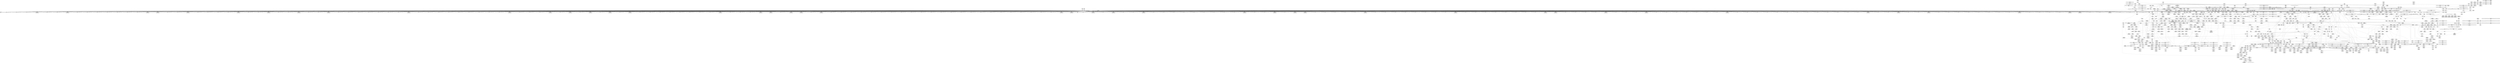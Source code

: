 digraph {
	CE0x48c7fb0 [shape=record,shape=Mrecord,label="{CE0x48c7fb0|i64_0|*Constant*}"]
	CE0x4827ba0 [shape=record,shape=Mrecord,label="{CE0x4827ba0|open_file_to_av:entry|*SummSource*}"]
	CE0x48634a0 [shape=record,shape=Mrecord,label="{CE0x48634a0|_ret_i32_%retval.0,_!dbg_!27739|security/selinux/hooks.c,1618|*SummSource*}"]
	CE0x48cd7f0 [shape=record,shape=Mrecord,label="{CE0x48cd7f0|__validate_creds:tmp5|include/linux/cred.h,173|*SummSink*}"]
	CE0x487ebc0 [shape=record,shape=Mrecord,label="{CE0x487ebc0|file_inode:tmp2}"]
	CE0x48d45d0 [shape=record,shape=Mrecord,label="{CE0x48d45d0|__validate_creds:lnot.ext|include/linux/cred.h,173|*SummSource*}"]
	CE0x4864920 [shape=record,shape=Mrecord,label="{CE0x4864920|file_to_av:tmp6|security/selinux/hooks.c,1902|*SummSink*}"]
	CE0x48c7510 [shape=record,shape=Mrecord,label="{CE0x48c7510|avc_has_perm:tclass|Function::avc_has_perm&Arg::tclass::|*SummSink*}"]
	CE0x481e2c0 [shape=record,shape=Mrecord,label="{CE0x481e2c0|selinux_file_open:tmp6|security/selinux/hooks.c,3425|*SummSource*}"]
	CE0x48c6da0 [shape=record,shape=Mrecord,label="{CE0x48c6da0|inode_has_perm:tmp16|security/selinux/hooks.c,1615|*SummSource*}"]
	CE0x47a68a0 [shape=record,shape=Mrecord,label="{CE0x47a68a0|open_file_to_av:tmp4|security/selinux/hooks.c,1928|*SummSource*}"]
	CE0x48c88d0 [shape=record,shape=Mrecord,label="{CE0x48c88d0|inode_has_perm:tobool2|security/selinux/hooks.c,1611|*SummSource*}"]
	CE0x47a7cf0 [shape=record,shape=Mrecord,label="{CE0x47a7cf0|file_inode:entry|*SummSink*}"]
	CE0x47f2e20 [shape=record,shape=Mrecord,label="{CE0x47f2e20|selinux_file_open:i_security|security/selinux/hooks.c,3425|*SummSource*}"]
	CE0x482b2a0 [shape=record,shape=Mrecord,label="{CE0x482b2a0|file_to_av:tmp1|*SummSink*}"]
	CE0x48c48a0 [shape=record,shape=Mrecord,label="{CE0x48c48a0|i64*_getelementptr_inbounds_(_8_x_i64_,_8_x_i64_*___llvm_gcov_ctr154,_i64_0,_i64_7)|*Constant*}"]
	CE0x48d3150 [shape=record,shape=Mrecord,label="{CE0x48d3150|i32_512|*Constant*|*SummSink*}"]
	CE0x4889b80 [shape=record,shape=Mrecord,label="{CE0x4889b80|__validate_creds:call|include/linux/cred.h,173|*SummSink*}"]
	CE0x47b8cc0 [shape=record,shape=Mrecord,label="{CE0x47b8cc0|8:_i8,_32:_%struct.inode*,_%struct.selinux_audit_data*,_128:_i32,_132:_i32,_456:_i8*,_:_SCMRE_213,214_}"]
	CE0x481e5a0 [shape=record,shape=Mrecord,label="{CE0x481e5a0|selinux_file_open:tmp6|security/selinux/hooks.c,3425|*SummSink*}"]
	CE0x4829190 [shape=record,shape=Mrecord,label="{CE0x4829190|selinux_file_open:call1|security/selinux/hooks.c,3434|*SummSource*}"]
	CE0x47c1d00 [shape=record,shape=Mrecord,label="{CE0x47c1d00|file_to_av:if.else|*SummSource*}"]
	CE0x48ddef0 [shape=record,shape=Mrecord,label="{CE0x48ddef0|inode_has_perm:sid3|security/selinux/hooks.c,1617|*SummSource*}"]
	CE0x47c4970 [shape=record,shape=Mrecord,label="{CE0x47c4970|file_to_av:or|security/selinux/hooks.c,1903}"]
	CE0x4864ce0 [shape=record,shape=Mrecord,label="{CE0x4864ce0|i64*_getelementptr_inbounds_(_15_x_i64_,_15_x_i64_*___llvm_gcov_ctr171,_i64_0,_i64_3)|*Constant*|*SummSource*}"]
	CE0x47e3730 [shape=record,shape=Mrecord,label="{CE0x47e3730|8:_i8,_32:_%struct.inode*,_%struct.selinux_audit_data*,_128:_i32,_132:_i32,_456:_i8*,_:_SCMRE_472,480_|*MultipleSource*|security/selinux/hooks.c,3424|Function::selinux_file_open&Arg::file::}"]
	CE0x47ce6d0 [shape=record,shape=Mrecord,label="{CE0x47ce6d0|i32_0|*Constant*}"]
	CE0x47d5ae0 [shape=record,shape=Mrecord,label="{CE0x47d5ae0|8:_i8,_32:_%struct.inode*,_%struct.selinux_audit_data*,_128:_i32,_132:_i32,_456:_i8*,_:_SCMRE_149,150_}"]
	CE0x4864520 [shape=record,shape=Mrecord,label="{CE0x4864520|file_to_av:tmp5|security/selinux/hooks.c,1902|*SummSink*}"]
	CE0x47c6970 [shape=record,shape=Mrecord,label="{CE0x47c6970|__validate_creds:tmp7|include/linux/cred.h,174}"]
	CE0x47d21d0 [shape=record,shape=Mrecord,label="{CE0x47d21d0|8:_i8,_32:_%struct.inode*,_%struct.selinux_audit_data*,_128:_i32,_132:_i32,_456:_i8*,_:_SCMRE_76,77_}"]
	CE0x47e4320 [shape=record,shape=Mrecord,label="{CE0x47e4320|selinux_file_open:tmp4|*LoadInst*|security/selinux/hooks.c,3424|*SummSink*}"]
	CE0x48cf9b0 [shape=record,shape=Mrecord,label="{CE0x48cf9b0|cred_sid:tmp5|security/selinux/hooks.c,196}"]
	CE0x4848320 [shape=record,shape=Mrecord,label="{CE0x4848320|file_to_av:if.then8|*SummSource*}"]
	CE0x4864a50 [shape=record,shape=Mrecord,label="{CE0x4864a50|i64*_getelementptr_inbounds_(_15_x_i64_,_15_x_i64_*___llvm_gcov_ctr171,_i64_0,_i64_3)|*Constant*}"]
	CE0x484edc0 [shape=record,shape=Mrecord,label="{CE0x484edc0|i64_6|*Constant*}"]
	CE0x47a8130 [shape=record,shape=Mrecord,label="{CE0x47a8130|_ret_%struct.inode*_%tmp4,_!dbg_!27713|include/linux/fs.h,1916}"]
	CE0x47b9200 [shape=record,shape=Mrecord,label="{CE0x47b9200|8:_i8,_32:_%struct.inode*,_%struct.selinux_audit_data*,_128:_i32,_132:_i32,_456:_i8*,_:_SCMRE_224,232_|*MultipleSource*|security/selinux/hooks.c,3424|Function::selinux_file_open&Arg::file::}"]
	CE0x48323e0 [shape=record,shape=Mrecord,label="{CE0x48323e0|GLOBAL:file_path_has_perm|*Constant*}"]
	CE0x47a7540 [shape=record,shape=Mrecord,label="{CE0x47a7540|8:_i8,_32:_%struct.inode*,_%struct.selinux_audit_data*,_128:_i32,_132:_i32,_456:_i8*,_:_SCMRE_114,115_}"]
	CE0x4838ec0 [shape=record,shape=Mrecord,label="{CE0x4838ec0|i64*_getelementptr_inbounds_(_2_x_i64_,_2_x_i64_*___llvm_gcov_ctr25231,_i64_0,_i64_0)|*Constant*|*SummSource*}"]
	CE0x4861b90 [shape=record,shape=Mrecord,label="{CE0x4861b90|inode_has_perm:entry}"]
	CE0x4834860 [shape=record,shape=Mrecord,label="{CE0x4834860|file_to_av:or13|security/selinux/hooks.c,1908|*SummSink*}"]
	CE0x48091a0 [shape=record,shape=Mrecord,label="{CE0x48091a0|file_to_av:if.end19|*SummSink*}"]
	CE0x47e0540 [shape=record,shape=Mrecord,label="{CE0x47e0540|8:_i8,_32:_%struct.inode*,_%struct.selinux_audit_data*,_128:_i32,_132:_i32,_456:_i8*,_:_SCMRE_392,396_|*MultipleSource*|security/selinux/hooks.c,3424|Function::selinux_file_open&Arg::file::}"]
	CE0x483da10 [shape=record,shape=Mrecord,label="{CE0x483da10|_call_void_mcount()_#3|*SummSink*}"]
	CE0x487c8a0 [shape=record,shape=Mrecord,label="{CE0x487c8a0|i64*_getelementptr_inbounds_(_2_x_i64_,_2_x_i64_*___llvm_gcov_ctr162,_i64_0,_i64_1)|*Constant*}"]
	CE0x4847540 [shape=record,shape=Mrecord,label="{CE0x4847540|open_file_to_av:tmp2|security/selinux/hooks.c,1928}"]
	CE0x4835960 [shape=record,shape=Mrecord,label="{CE0x4835960|open_file_to_av:tmp10|security/selinux/hooks.c,1931|*SummSink*}"]
	CE0x47dff40 [shape=record,shape=Mrecord,label="{CE0x47dff40|8:_i8,_32:_%struct.inode*,_%struct.selinux_audit_data*,_128:_i32,_132:_i32,_456:_i8*,_:_SCMRE_316,320_|*MultipleSource*|security/selinux/hooks.c,3424|Function::selinux_file_open&Arg::file::}"]
	CE0x4821f40 [shape=record,shape=Mrecord,label="{CE0x4821f40|28:_i32,_32:_i16,_:_CRE_32,34_|*MultipleSource*|security/selinux/hooks.c,3425|security/selinux/hooks.c,3425|security/selinux/hooks.c,3433}"]
	CE0x47cc4a0 [shape=record,shape=Mrecord,label="{CE0x47cc4a0|8:_i8,_32:_%struct.inode*,_%struct.selinux_audit_data*,_128:_i32,_132:_i32,_456:_i8*,_:_SCMRE_128,132_|*MultipleSource*|security/selinux/hooks.c,3424|Function::selinux_file_open&Arg::file::}"]
	CE0x47b7600 [shape=record,shape=Mrecord,label="{CE0x47b7600|8:_i8,_32:_%struct.inode*,_%struct.selinux_audit_data*,_128:_i32,_132:_i32,_456:_i8*,_:_SCMRE_200,201_}"]
	CE0x48c9810 [shape=record,shape=Mrecord,label="{CE0x48c9810|GLOBAL:__llvm_gcov_ctr154|Global_var:__llvm_gcov_ctr154|*SummSource*}"]
	CE0x482b470 [shape=record,shape=Mrecord,label="{CE0x482b470|i64*_getelementptr_inbounds_(_2_x_i64_,_2_x_i64_*___llvm_gcov_ctr162,_i64_0,_i64_0)|*Constant*|*SummSource*}"]
	CE0x48c62f0 [shape=record,shape=Mrecord,label="{CE0x48c62f0|i32_10|*Constant*}"]
	CE0x4889ec0 [shape=record,shape=Mrecord,label="{CE0x4889ec0|__validate_creds:call|include/linux/cred.h,173|*SummSource*}"]
	CE0x4848390 [shape=record,shape=Mrecord,label="{CE0x4848390|file_to_av:if.then8|*SummSink*}"]
	CE0x484dfd0 [shape=record,shape=Mrecord,label="{CE0x484dfd0|file_to_av:tobool7|security/selinux/hooks.c,1905}"]
	CE0x47d2b00 [shape=record,shape=Mrecord,label="{CE0x47d2b00|8:_i8,_32:_%struct.inode*,_%struct.selinux_audit_data*,_128:_i32,_132:_i32,_456:_i8*,_:_SCMRE_4,5_}"]
	CE0x4832270 [shape=record,shape=Mrecord,label="{CE0x4832270|selinux_file_open:call3|security/selinux/hooks.c,3443|*SummSink*}"]
	CE0x4839b60 [shape=record,shape=Mrecord,label="{CE0x4839b60|file_inode:tmp2}"]
	CE0x47c4630 [shape=record,shape=Mrecord,label="{CE0x47c4630|file_to_av:conv|security/selinux/hooks.c,1903}"]
	CE0x480a310 [shape=record,shape=Mrecord,label="{CE0x480a310|file_path_has_perm:tmp3|*SummSource*}"]
	CE0x4830540 [shape=record,shape=Mrecord,label="{CE0x4830540|file_path_has_perm:cred|Function::file_path_has_perm&Arg::cred::}"]
	CE0x4849e20 [shape=record,shape=Mrecord,label="{CE0x4849e20|open_file_to_av:tmp6|security/selinux/hooks.c,1928}"]
	CE0x4839300 [shape=record,shape=Mrecord,label="{CE0x4839300|COLLAPSED:_GCMRE___llvm_gcov_ctr25231_internal_global_2_x_i64_zeroinitializer:_elem_0:default:}"]
	CE0x4885d20 [shape=record,shape=Mrecord,label="{CE0x4885d20|inode_has_perm:and|security/selinux/hooks.c,1611}"]
	CE0x484a020 [shape=record,shape=Mrecord,label="{CE0x484a020|open_file_to_av:tmp6|security/selinux/hooks.c,1928|*SummSource*}"]
	CE0x48467c0 [shape=record,shape=Mrecord,label="{CE0x48467c0|i64*_getelementptr_inbounds_(_15_x_i64_,_15_x_i64_*___llvm_gcov_ctr171,_i64_0,_i64_0)|*Constant*|*SummSink*}"]
	CE0x485af10 [shape=record,shape=Mrecord,label="{CE0x485af10|i8_1|*Constant*}"]
	CE0x47b8940 [shape=record,shape=Mrecord,label="{CE0x47b8940|8:_i8,_32:_%struct.inode*,_%struct.selinux_audit_data*,_128:_i32,_132:_i32,_456:_i8*,_:_SCMRE_211,212_}"]
	CE0x48879a0 [shape=record,shape=Mrecord,label="{CE0x48879a0|inode_has_perm:bb|*SummSource*}"]
	CE0x4863770 [shape=record,shape=Mrecord,label="{CE0x4863770|file_to_av:if.then5|*SummSource*}"]
	CE0x48c3f80 [shape=record,shape=Mrecord,label="{CE0x48c3f80|avc_has_perm:requested|Function::avc_has_perm&Arg::requested::|*SummSink*}"]
	CE0x47f1f90 [shape=record,shape=Mrecord,label="{CE0x47f1f90|open_file_to_av:file|Function::open_file_to_av&Arg::file::}"]
	CE0x4863be0 [shape=record,shape=Mrecord,label="{CE0x4863be0|file_to_av:if.then18|*SummSink*}"]
	CE0x47b2890 [shape=record,shape=Mrecord,label="{CE0x47b2890|open_file_to_av:tmp5|security/selinux/hooks.c,1928}"]
	CE0x485cda0 [shape=record,shape=Mrecord,label="{CE0x485cda0|file_path_has_perm:tmp5|security/selinux/hooks.c,1658|*SummSink*}"]
	CE0x4838d80 [shape=record,shape=Mrecord,label="{CE0x4838d80|file_inode:tmp4|*LoadInst*|include/linux/fs.h,1916|*SummSink*}"]
	CE0x4848f80 [shape=record,shape=Mrecord,label="{CE0x4848f80|open_file_to_av:tobool|security/selinux/hooks.c,1928|*SummSink*}"]
	CE0x48689b0 [shape=record,shape=Mrecord,label="{CE0x48689b0|file_to_av:tobool4|security/selinux/hooks.c,1904|*SummSource*}"]
	CE0x488db40 [shape=record,shape=Mrecord,label="{CE0x488db40|inode_has_perm:do.end|*SummSink*}"]
	CE0x4850510 [shape=record,shape=Mrecord,label="{CE0x4850510|i64*_getelementptr_inbounds_(_15_x_i64_,_15_x_i64_*___llvm_gcov_ctr171,_i64_0,_i64_8)|*Constant*|*SummSink*}"]
	CE0x48431c0 [shape=record,shape=Mrecord,label="{CE0x48431c0|open_file_to_av:tmp1}"]
	CE0x48621d0 [shape=record,shape=Mrecord,label="{CE0x48621d0|inode_has_perm:cred|Function::inode_has_perm&Arg::cred::|*SummSource*}"]
	CE0x488a460 [shape=record,shape=Mrecord,label="{CE0x488a460|cred_sid:tmp3|*SummSink*}"]
	CE0x48b9d40 [shape=record,shape=Mrecord,label="{CE0x48b9d40|i32_1609|*Constant*}"]
	CE0x4833490 [shape=record,shape=Mrecord,label="{CE0x4833490|GLOBAL:__llvm_gcov_ctr270|Global_var:__llvm_gcov_ctr270}"]
	CE0x481f210 [shape=record,shape=Mrecord,label="{CE0x481f210|_ret_i32_%call3,_!dbg_!27727|security/selinux/hooks.c,3443}"]
	CE0x48ca500 [shape=record,shape=Mrecord,label="{CE0x48ca500|inode_has_perm:tmp10|security/selinux/hooks.c,1611|*SummSource*}"]
	CE0x4866b50 [shape=record,shape=Mrecord,label="{CE0x4866b50|file_to_av:tmp26|security/selinux/hooks.c,1910|*SummSource*}"]
	CE0x47f2890 [shape=record,shape=Mrecord,label="{CE0x47f2890|i32_10|*Constant*}"]
	CE0x48d4790 [shape=record,shape=Mrecord,label="{CE0x48d4790|__validate_creds:conv|include/linux/cred.h,173|*SummSource*}"]
	CE0x487e4b0 [shape=record,shape=Mrecord,label="{CE0x487e4b0|_call_void___validate_creds(%struct.cred*_%cred,_i8*_getelementptr_inbounds_(_25_x_i8_,_25_x_i8_*_.str3,_i32_0,_i32_0),_i32_1609)_#10,_!dbg_!27719|security/selinux/hooks.c,1609|*SummSource*}"]
	CE0x48668e0 [shape=record,shape=Mrecord,label="{CE0x48668e0|cred_sid:security|security/selinux/hooks.c,196|*SummSink*}"]
	CE0x48cb0a0 [shape=record,shape=Mrecord,label="{CE0x48cb0a0|inode_has_perm:tmp11|security/selinux/hooks.c,1612}"]
	CE0x4829bf0 [shape=record,shape=Mrecord,label="{CE0x4829bf0|_ret_i32_%tmp4,_!dbg_!27711|security/selinux/avc.c,779|*SummSink*}"]
	CE0x4866740 [shape=record,shape=Mrecord,label="{CE0x4866740|cred_sid:security|security/selinux/hooks.c,196}"]
	CE0x47dfcb0 [shape=record,shape=Mrecord,label="{CE0x47dfcb0|8:_i8,_32:_%struct.inode*,_%struct.selinux_audit_data*,_128:_i32,_132:_i32,_456:_i8*,_:_SCMRE_320,324_|*MultipleSource*|security/selinux/hooks.c,3424|Function::selinux_file_open&Arg::file::}"]
	CE0x48674f0 [shape=record,shape=Mrecord,label="{CE0x48674f0|file_to_av:tmp28|security/selinux/hooks.c,1910|*SummSource*}"]
	CE0x48bb8b0 [shape=record,shape=Mrecord,label="{CE0x48bb8b0|COLLAPSED:_GCMRE___llvm_gcov_ctr154_internal_global_8_x_i64_zeroinitializer:_elem_0:default:}"]
	CE0x4849b10 [shape=record,shape=Mrecord,label="{CE0x4849b10|open_file_to_av:tmp3|security/selinux/hooks.c,1928}"]
	CE0x485c310 [shape=record,shape=Mrecord,label="{CE0x485c310|file_path_has_perm:f_path|security/selinux/hooks.c,1658|*SummSink*}"]
	CE0x48cc210 [shape=record,shape=Mrecord,label="{CE0x48cc210|inode_has_perm:tmp13|security/selinux/hooks.c,1614|*SummSource*}"]
	CE0x47bf600 [shape=record,shape=Mrecord,label="{CE0x47bf600|i32_14|*Constant*|*SummSink*}"]
	CE0x4861820 [shape=record,shape=Mrecord,label="{CE0x4861820|file_path_has_perm:call1|security/selinux/hooks.c,1659|*SummSource*}"]
	CE0x483acc0 [shape=record,shape=Mrecord,label="{CE0x483acc0|avc_policy_seqno:tmp2}"]
	CE0x48c5fb0 [shape=record,shape=Mrecord,label="{CE0x48c5fb0|avc_has_perm:tsid|Function::avc_has_perm&Arg::tsid::}"]
	CE0x47f3de0 [shape=record,shape=Mrecord,label="{CE0x47f3de0|0:_i32,_4:_i32,_8:_i16,_12:_i32,_16:_i32,_20:_i32,_24:_i32,_56:_i8*,_:_SCMRE_12,16_|*MultipleSource*|security/selinux/hooks.c,3425|security/selinux/hooks.c,3425}"]
	CE0x487aac0 [shape=record,shape=Mrecord,label="{CE0x487aac0|__validate_creds:tmp6|include/linux/cred.h,174}"]
	CE0x487bff0 [shape=record,shape=Mrecord,label="{CE0x487bff0|file_to_av:tmp19|security/selinux/hooks.c,1906|*SummSink*}"]
	CE0x4841110 [shape=record,shape=Mrecord,label="{CE0x4841110|_call_void_mcount()_#3|*SummSource*}"]
	CE0x487f1c0 [shape=record,shape=Mrecord,label="{CE0x487f1c0|i32_2|*Constant*}"]
	CE0x4887880 [shape=record,shape=Mrecord,label="{CE0x4887880|inode_has_perm:bb}"]
	CE0x47ce980 [shape=record,shape=Mrecord,label="{CE0x47ce980|selinux_file_open:tmp4|*LoadInst*|security/selinux/hooks.c,3424|*SummSource*}"]
	CE0x483c010 [shape=record,shape=Mrecord,label="{CE0x483c010|file_path_has_perm:call|security/selinux/hooks.c,1659|*SummSource*}"]
	CE0x47bb610 [shape=record,shape=Mrecord,label="{CE0x47bb610|8:_i8,_32:_%struct.inode*,_%struct.selinux_audit_data*,_128:_i32,_132:_i32,_456:_i8*,_:_SCMRE_51,52_}"]
	CE0x48d20e0 [shape=record,shape=Mrecord,label="{CE0x48d20e0|i64*_getelementptr_inbounds_(_5_x_i64_,_5_x_i64_*___llvm_gcov_ctr155,_i64_0,_i64_0)|*Constant*}"]
	CE0x47d4610 [shape=record,shape=Mrecord,label="{CE0x47d4610|8:_i8,_32:_%struct.inode*,_%struct.selinux_audit_data*,_128:_i32,_132:_i32,_456:_i8*,_:_SCMRE_126,127_}"]
	CE0x48c9010 [shape=record,shape=Mrecord,label="{CE0x48c9010|inode_has_perm:tmp7|security/selinux/hooks.c,1611}"]
	CE0x487a890 [shape=record,shape=Mrecord,label="{CE0x487a890|file_to_av:conv11|security/selinux/hooks.c,1906|*SummSink*}"]
	CE0x47bb4a0 [shape=record,shape=Mrecord,label="{CE0x47bb4a0|8:_i8,_32:_%struct.inode*,_%struct.selinux_audit_data*,_128:_i32,_132:_i32,_456:_i8*,_:_SCMRE_49,50_}"]
	CE0x4853a90 [shape=record,shape=Mrecord,label="{CE0x4853a90|file_to_av:tmp31|security/selinux/hooks.c,1917|*SummSink*}"]
	CE0x487ab30 [shape=record,shape=Mrecord,label="{CE0x487ab30|__validate_creds:tmp6|include/linux/cred.h,174|*SummSource*}"]
	CE0x4890230 [shape=record,shape=Mrecord,label="{CE0x4890230|inode_has_perm:if.end}"]
	CE0x48bcde0 [shape=record,shape=Mrecord,label="{CE0x48bcde0|__validate_creds:tmp1|*SummSink*}"]
	CE0x47b5d80 [shape=record,shape=Mrecord,label="{CE0x47b5d80|8:_i8,_32:_%struct.inode*,_%struct.selinux_audit_data*,_128:_i32,_132:_i32,_456:_i8*,_:_SCMRE_186,187_}"]
	CE0x47b4f80 [shape=record,shape=Mrecord,label="{CE0x47b4f80|8:_i8,_32:_%struct.inode*,_%struct.selinux_audit_data*,_128:_i32,_132:_i32,_456:_i8*,_:_SCMRE_178,179_}"]
	CE0x47bc240 [shape=record,shape=Mrecord,label="{CE0x47bc240|selinux_file_open:tmp}"]
	CE0x4839ed0 [shape=record,shape=Mrecord,label="{CE0x4839ed0|file_inode:tmp3}"]
	CE0x48cd3d0 [shape=record,shape=Mrecord,label="{CE0x48cd3d0|__validate_creds:tmp4|include/linux/cred.h,173|*SummSink*}"]
	CE0x4848ff0 [shape=record,shape=Mrecord,label="{CE0x4848ff0|i64_2|*Constant*|*SummSource*}"]
	CE0x488c240 [shape=record,shape=Mrecord,label="{CE0x488c240|cred_sid:security|security/selinux/hooks.c,196|*SummSource*}"]
	CE0x4865480 [shape=record,shape=Mrecord,label="{CE0x4865480|file_to_av:conv1|security/selinux/hooks.c,1903}"]
	CE0x47b1c90 [shape=record,shape=Mrecord,label="{CE0x47b1c90|selinux_file_open:tmp8|security/selinux/hooks.c,3433|*SummSink*}"]
	CE0x47e22b0 [shape=record,shape=Mrecord,label="{CE0x47e22b0|8:_i8,_32:_%struct.inode*,_%struct.selinux_audit_data*,_128:_i32,_132:_i32,_456:_i8*,_:_SCMRE_448,456_|*MultipleSource*|security/selinux/hooks.c,3424|Function::selinux_file_open&Arg::file::}"]
	CE0x47ce590 [shape=record,shape=Mrecord,label="{CE0x47ce590|8:_i8,_32:_%struct.inode*,_%struct.selinux_audit_data*,_128:_i32,_132:_i32,_456:_i8*,_:_SCMRE_75,76_}"]
	CE0x47af280 [shape=record,shape=Mrecord,label="{CE0x47af280|8:_i8,_32:_%struct.inode*,_%struct.selinux_audit_data*,_128:_i32,_132:_i32,_456:_i8*,_:_SCMRE_165,166_}"]
	CE0x48c7680 [shape=record,shape=Mrecord,label="{CE0x48c7680|_ret_i32_%retval.0,_!dbg_!27728|security/selinux/avc.c,775}"]
	CE0x48472e0 [shape=record,shape=Mrecord,label="{CE0x48472e0|GLOBAL:selinux_policycap_openperm|Global_var:selinux_policycap_openperm|*SummSink*}"]
	CE0x4836fc0 [shape=record,shape=Mrecord,label="{CE0x4836fc0|i64_1|*Constant*}"]
	CE0x48549f0 [shape=record,shape=Mrecord,label="{CE0x48549f0|i64*_getelementptr_inbounds_(_2_x_i64_,_2_x_i64_*___llvm_gcov_ctr162,_i64_0,_i64_0)|*Constant*}"]
	CE0x484a420 [shape=record,shape=Mrecord,label="{CE0x484a420|file_to_av:tmp1|*SummSource*}"]
	CE0x48d2ca0 [shape=record,shape=Mrecord,label="{CE0x48d2ca0|i64*_getelementptr_inbounds_(_8_x_i64_,_8_x_i64_*___llvm_gcov_ctr154,_i64_0,_i64_7)|*Constant*|*SummSource*}"]
	CE0x47c3670 [shape=record,shape=Mrecord,label="{CE0x47c3670|i64_12|*Constant*|*SummSink*}"]
	CE0x4846940 [shape=record,shape=Mrecord,label="{CE0x4846940|COLLAPSED:_GCMRE___llvm_gcov_ctr171_internal_global_15_x_i64_zeroinitializer:_elem_0:default:}"]
	CE0x483e230 [shape=record,shape=Mrecord,label="{CE0x483e230|i32*_getelementptr_inbounds_(%struct.avc_cache,_%struct.avc_cache*_avc_cache,_i32_0,_i32_4)|*Constant*|*SummSource*}"]
	CE0x47c2900 [shape=record,shape=Mrecord,label="{CE0x47c2900|file_to_av:tobool17|security/selinux/hooks.c,1910|*SummSource*}"]
	CE0x4850260 [shape=record,shape=Mrecord,label="{CE0x4850260|i64*_getelementptr_inbounds_(_15_x_i64_,_15_x_i64_*___llvm_gcov_ctr171,_i64_0,_i64_8)|*Constant*|*SummSource*}"]
	CE0x47c8840 [shape=record,shape=Mrecord,label="{CE0x47c8840|selinux_file_open:tmp2}"]
	CE0x47e2320 [shape=record,shape=Mrecord,label="{CE0x47e2320|8:_i8,_32:_%struct.inode*,_%struct.selinux_audit_data*,_128:_i32,_132:_i32,_456:_i8*,_:_SCMRE_424,428_|*MultipleSource*|security/selinux/hooks.c,3424|Function::selinux_file_open&Arg::file::}"]
	CE0x47bbb50 [shape=record,shape=Mrecord,label="{CE0x47bbb50|selinux_file_open:file|Function::selinux_file_open&Arg::file::}"]
	CE0x47b20b0 [shape=record,shape=Mrecord,label="{CE0x47b20b0|i32_14|*Constant*|*SummSource*}"]
	CE0x48ba6f0 [shape=record,shape=Mrecord,label="{CE0x48ba6f0|GLOBAL:__validate_creds|*Constant*|*SummSink*}"]
	CE0x47c6b80 [shape=record,shape=Mrecord,label="{CE0x47c6b80|file_to_av:tmp9|*LoadInst*|security/selinux/hooks.c,1904}"]
	CE0x4839370 [shape=record,shape=Mrecord,label="{CE0x4839370|avc_policy_seqno:tmp|*SummSource*}"]
	CE0x4830970 [shape=record,shape=Mrecord,label="{CE0x4830970|file_path_has_perm:file|Function::file_path_has_perm&Arg::file::}"]
	CE0x47c2d50 [shape=record,shape=Mrecord,label="{CE0x47c2d50|i64_11|*Constant*}"]
	CE0x47f4f40 [shape=record,shape=Mrecord,label="{CE0x47f4f40|GLOBAL:file_inode|*Constant*|*SummSource*}"]
	CE0x47dfa20 [shape=record,shape=Mrecord,label="{CE0x47dfa20|8:_i8,_32:_%struct.inode*,_%struct.selinux_audit_data*,_128:_i32,_132:_i32,_456:_i8*,_:_SCMRE_384,392_|*MultipleSource*|security/selinux/hooks.c,3424|Function::selinux_file_open&Arg::file::}"]
	CE0x47b8080 [shape=record,shape=Mrecord,label="{CE0x47b8080|8:_i8,_32:_%struct.inode*,_%struct.selinux_audit_data*,_128:_i32,_132:_i32,_456:_i8*,_:_SCMRE_206,207_}"]
	CE0x4847670 [shape=record,shape=Mrecord,label="{CE0x4847670|open_file_to_av:tmp2|security/selinux/hooks.c,1928|*SummSource*}"]
	CE0x47e25b0 [shape=record,shape=Mrecord,label="{CE0x47e25b0|8:_i8,_32:_%struct.inode*,_%struct.selinux_audit_data*,_128:_i32,_132:_i32,_456:_i8*,_:_SCMRE_428,432_|*MultipleSource*|security/selinux/hooks.c,3424|Function::selinux_file_open&Arg::file::}"]
	CE0x48d2400 [shape=record,shape=Mrecord,label="{CE0x48d2400|i64*_getelementptr_inbounds_(_5_x_i64_,_5_x_i64_*___llvm_gcov_ctr155,_i64_0,_i64_0)|*Constant*|*SummSink*}"]
	CE0x48499a0 [shape=record,shape=Mrecord,label="{CE0x48499a0|i64_0|*Constant*}"]
	CE0x4842450 [shape=record,shape=Mrecord,label="{CE0x4842450|open_file_to_av:if.then|*SummSink*}"]
	CE0x4842b40 [shape=record,shape=Mrecord,label="{CE0x4842b40|_ret_i32_%av.3,_!dbg_!27739|security/selinux/hooks.c,1917}"]
	CE0x48285c0 [shape=record,shape=Mrecord,label="{CE0x48285c0|8:_i32,_12:_i32,_:_CME_8,12_|*MultipleSource*|*LoadInst*|security/selinux/hooks.c,3424|security/selinux/hooks.c,3433|security/selinux/hooks.c,3424}"]
	CE0x485cc70 [shape=record,shape=Mrecord,label="{CE0x485cc70|file_path_has_perm:tmp5|security/selinux/hooks.c,1658|*SummSource*}"]
	CE0x47ad6a0 [shape=record,shape=Mrecord,label="{CE0x47ad6a0|i64*_getelementptr_inbounds_(_2_x_i64_,_2_x_i64_*___llvm_gcov_ctr269,_i64_0,_i64_0)|*Constant*}"]
	CE0x484eea0 [shape=record,shape=Mrecord,label="{CE0x484eea0|i64_6|*Constant*|*SummSink*}"]
	CE0x481ff70 [shape=record,shape=Mrecord,label="{CE0x481ff70|file_to_av:tmp24|security/selinux/hooks.c,1909|*SummSink*}"]
	CE0x47b9740 [shape=record,shape=Mrecord,label="{CE0x47b9740|8:_i8,_32:_%struct.inode*,_%struct.selinux_audit_data*,_128:_i32,_132:_i32,_456:_i8*,_:_SCMRE_256,264_|*MultipleSource*|security/selinux/hooks.c,3424|Function::selinux_file_open&Arg::file::}"]
	CE0x487a380 [shape=record,shape=Mrecord,label="{CE0x487a380|file_to_av:conv11|security/selinux/hooks.c,1906}"]
	CE0x48df020 [shape=record,shape=Mrecord,label="{CE0x48df020|inode_has_perm:tmp18|security/selinux/hooks.c,1617|*SummSink*}"]
	CE0x48d1320 [shape=record,shape=Mrecord,label="{CE0x48d1320|__validate_creds:if.end|*SummSource*}"]
	CE0x481f970 [shape=record,shape=Mrecord,label="{CE0x481f970|file_to_av:tmp24|security/selinux/hooks.c,1909}"]
	CE0x484efa0 [shape=record,shape=Mrecord,label="{CE0x484efa0|file_to_av:tmp15|security/selinux/hooks.c,1905}"]
	CE0x485c200 [shape=record,shape=Mrecord,label="{CE0x485c200|file_path_has_perm:f_path|security/selinux/hooks.c,1658|*SummSource*}"]
	CE0x48bf5f0 [shape=record,shape=Mrecord,label="{CE0x48bf5f0|i64*_getelementptr_inbounds_(_5_x_i64_,_5_x_i64_*___llvm_gcov_ctr155,_i64_0,_i64_4)|*Constant*}"]
	CE0x482a290 [shape=record,shape=Mrecord,label="{CE0x482a290|i64*_getelementptr_inbounds_(_5_x_i64_,_5_x_i64_*___llvm_gcov_ctr270,_i64_0,_i64_4)|*Constant*}"]
	"CONST[source:1(input),value:2(dynamic)][purpose:{operation}][SrcIdx:5]"
	CE0x4847e20 [shape=record,shape=Mrecord,label="{CE0x4847e20|file_path_has_perm:tmp|*SummSource*}"]
	"CONST[source:0(mediator),value:2(dynamic)][purpose:{object}]"
	CE0x480a3d0 [shape=record,shape=Mrecord,label="{CE0x480a3d0|file_path_has_perm:tmp3|*SummSink*}"]
	CE0x48881d0 [shape=record,shape=Mrecord,label="{CE0x48881d0|_ret_void,_!dbg_!27722|include/linux/cred.h,175}"]
	CE0x488d840 [shape=record,shape=Mrecord,label="{CE0x488d840|i8*_getelementptr_inbounds_(_25_x_i8_,_25_x_i8_*_.str3,_i32_0,_i32_0)|*Constant*}"]
	CE0x48c5220 [shape=record,shape=Mrecord,label="{CE0x48c5220|inode_has_perm:tmp20|security/selinux/hooks.c,1618}"]
	CE0x4848810 [shape=record,shape=Mrecord,label="{CE0x4848810|open_file_to_av:tmp2|security/selinux/hooks.c,1928|*SummSink*}"]
	CE0x484e6b0 [shape=record,shape=Mrecord,label="{CE0x484e6b0|file_to_av:tobool7|security/selinux/hooks.c,1905|*SummSink*}"]
	CE0x488a010 [shape=record,shape=Mrecord,label="{CE0x488a010|inode_has_perm:tmp1|*SummSink*}"]
	CE0x48d0a50 [shape=record,shape=Mrecord,label="{CE0x48d0a50|__validate_creds:tmp7|include/linux/cred.h,174|*SummSource*}"]
	CE0x48bc960 [shape=record,shape=Mrecord,label="{CE0x48bc960|i64*_getelementptr_inbounds_(_8_x_i64_,_8_x_i64_*___llvm_gcov_ctr154,_i64_0,_i64_0)|*Constant*|*SummSource*}"]
	CE0x47c5330 [shape=record,shape=Mrecord,label="{CE0x47c5330|file_to_av:tobool|security/selinux/hooks.c,1902}"]
	CE0x47be6f0 [shape=record,shape=Mrecord,label="{CE0x47be6f0|8:_i8,_32:_%struct.inode*,_%struct.selinux_audit_data*,_128:_i32,_132:_i32,_456:_i8*,_:_SCMRE_62,63_}"]
	CE0x48d42f0 [shape=record,shape=Mrecord,label="{CE0x48d42f0|__validate_creds:lnot1|include/linux/cred.h,173}"]
	CE0x47e1430 [shape=record,shape=Mrecord,label="{CE0x47e1430|8:_i8,_32:_%struct.inode*,_%struct.selinux_audit_data*,_128:_i32,_132:_i32,_456:_i8*,_:_SCMRE_396,400_|*MultipleSource*|security/selinux/hooks.c,3424|Function::selinux_file_open&Arg::file::}"]
	CE0x488a3f0 [shape=record,shape=Mrecord,label="{CE0x488a3f0|cred_sid:tmp3|*SummSource*}"]
	CE0x47c54a0 [shape=record,shape=Mrecord,label="{CE0x47c54a0|file_to_av:and|security/selinux/hooks.c,1902|*SummSink*}"]
	CE0x48d8230 [shape=record,shape=Mrecord,label="{CE0x48d8230|4:_i32,_:_CRE_20,24_|*MultipleSource*|security/selinux/hooks.c,196|security/selinux/hooks.c,197|*LoadInst*|security/selinux/hooks.c,196}"]
	CE0x48bf7f0 [shape=record,shape=Mrecord,label="{CE0x48bf7f0|_call_void___invalid_creds(%struct.cred*_%cred,_i8*_%file,_i32_%line)_#10,_!dbg_!27721|include/linux/cred.h,174|*SummSource*}"]
	CE0x480a0e0 [shape=record,shape=Mrecord,label="{CE0x480a0e0|file_path_has_perm:tmp3}"]
	CE0x48cd670 [shape=record,shape=Mrecord,label="{CE0x48cd670|__validate_creds:tmp5|include/linux/cred.h,173|*SummSource*}"]
	CE0x47c1670 [shape=record,shape=Mrecord,label="{CE0x47c1670|8:_i8,_32:_%struct.inode*,_%struct.selinux_audit_data*,_128:_i32,_132:_i32,_456:_i8*,_:_SCMRE_107,108_}"]
	CE0x4862760 [shape=record,shape=Mrecord,label="{CE0x4862760|inode_has_perm:inode|Function::inode_has_perm&Arg::inode::|*SummSink*}"]
	CE0x484ada0 [shape=record,shape=Mrecord,label="{CE0x484ada0|file_to_av:tmp10|security/selinux/hooks.c,1904}"]
	CE0x48c2bb0 [shape=record,shape=Mrecord,label="{CE0x48c2bb0|inode_has_perm:call|security/selinux/hooks.c,1614|*SummSource*}"]
	CE0x4809420 [shape=record,shape=Mrecord,label="{CE0x4809420|file_to_av:if.end16|*SummSource*}"]
	CE0x48d2e20 [shape=record,shape=Mrecord,label="{CE0x48d2e20|i64*_getelementptr_inbounds_(_8_x_i64_,_8_x_i64_*___llvm_gcov_ctr154,_i64_0,_i64_7)|*Constant*|*SummSink*}"]
	CE0x47b4740 [shape=record,shape=Mrecord,label="{CE0x47b4740|i64*_getelementptr_inbounds_(_15_x_i64_,_15_x_i64_*___llvm_gcov_ctr171,_i64_0,_i64_0)|*Constant*}"]
	CE0x47b3eb0 [shape=record,shape=Mrecord,label="{CE0x47b3eb0|8:_i8,_32:_%struct.inode*,_%struct.selinux_audit_data*,_128:_i32,_132:_i32,_456:_i8*,_:_SCMRE_79,80_}"]
	CE0x482f690 [shape=record,shape=Mrecord,label="{CE0x482f690|i32_2|*Constant*}"]
	CE0x48cb660 [shape=record,shape=Mrecord,label="{CE0x48cb660|inode_has_perm:tmp12|security/selinux/hooks.c,1612|*SummSource*}"]
	CE0x47c0db0 [shape=record,shape=Mrecord,label="{CE0x47c0db0|8:_i8,_32:_%struct.inode*,_%struct.selinux_audit_data*,_128:_i32,_132:_i32,_456:_i8*,_:_SCMRE_102,103_}"]
	CE0x47a7fa0 [shape=record,shape=Mrecord,label="{CE0x47a7fa0|file_inode:f|Function::file_inode&Arg::f::|*SummSource*}"]
	CE0x481e7c0 [shape=record,shape=Mrecord,label="{CE0x481e7c0|selinux_file_open:tmp7|security/selinux/hooks.c,3425|*SummSource*}"]
	CE0x47b7ec0 [shape=record,shape=Mrecord,label="{CE0x47b7ec0|8:_i8,_32:_%struct.inode*,_%struct.selinux_audit_data*,_128:_i32,_132:_i32,_456:_i8*,_:_SCMRE_205,206_}"]
	CE0x4834da0 [shape=record,shape=Mrecord,label="{CE0x4834da0|file_to_av:av.1}"]
	CE0x488bd30 [shape=record,shape=Mrecord,label="{CE0x488bd30|inode_has_perm:tmp2|*SummSource*}"]
	CE0x48b9db0 [shape=record,shape=Mrecord,label="{CE0x48b9db0|i32_1609|*Constant*|*SummSource*}"]
	CE0x48c5ef0 [shape=record,shape=Mrecord,label="{CE0x48c5ef0|avc_has_perm:ssid|Function::avc_has_perm&Arg::ssid::|*SummSink*}"]
	CE0x48bf2e0 [shape=record,shape=Mrecord,label="{CE0x48bf2e0|inode_has_perm:i_flags|security/selinux/hooks.c,1611|*SummSink*}"]
	CE0x47c46a0 [shape=record,shape=Mrecord,label="{CE0x47c46a0|file_to_av:conv|security/selinux/hooks.c,1903|*SummSource*}"]
	CE0x48d4560 [shape=record,shape=Mrecord,label="{CE0x48d4560|__validate_creds:lnot.ext|include/linux/cred.h,173}"]
	CE0x48ddd80 [shape=record,shape=Mrecord,label="{CE0x48ddd80|inode_has_perm:sid3|security/selinux/hooks.c,1617}"]
	CE0x487d6b0 [shape=record,shape=Mrecord,label="{CE0x487d6b0|inode_has_perm:return}"]
	CE0x482c3b0 [shape=record,shape=Mrecord,label="{CE0x482c3b0|GLOBAL:file_path_has_perm|*Constant*|*SummSource*}"]
	CE0x4888b60 [shape=record,shape=Mrecord,label="{CE0x4888b60|GLOBAL:__invalid_creds|*Constant*}"]
	CE0x488cd00 [shape=record,shape=Mrecord,label="{CE0x488cd00|i64*_getelementptr_inbounds_(_8_x_i64_,_8_x_i64_*___llvm_gcov_ctr154,_i64_0,_i64_1)|*Constant*|*SummSource*}"]
	CE0x47cb2e0 [shape=record,shape=Mrecord,label="{CE0x47cb2e0|8:_i8,_32:_%struct.inode*,_%struct.selinux_audit_data*,_128:_i32,_132:_i32,_456:_i8*,_:_SCMRE_68,69_}"]
	CE0x483e400 [shape=record,shape=Mrecord,label="{CE0x483e400|open_file_to_av:if.then}"]
	CE0x48435d0 [shape=record,shape=Mrecord,label="{CE0x48435d0|i32_7|*Constant*|*SummSink*}"]
	CE0x481e530 [shape=record,shape=Mrecord,label="{CE0x481e530|selinux_file_open:tmp7|security/selinux/hooks.c,3425}"]
	CE0x4830e70 [shape=record,shape=Mrecord,label="{CE0x4830e70|file_path_has_perm:av|Function::file_path_has_perm&Arg::av::|*SummSource*}"]
	CE0x47c7880 [shape=record,shape=Mrecord,label="{CE0x47c7880|file_to_av:tmp13|security/selinux/hooks.c,1904|*SummSource*}"]
	CE0x48bddb0 [shape=record,shape=Mrecord,label="{CE0x48bddb0|__validate_creds:tmp1|*SummSource*}"]
	CE0x47b6640 [shape=record,shape=Mrecord,label="{CE0x47b6640|8:_i8,_32:_%struct.inode*,_%struct.selinux_audit_data*,_128:_i32,_132:_i32,_456:_i8*,_:_SCMRE_191,192_}"]
	"CONST[source:1(input),value:2(dynamic)][purpose:{operation}][SrcIdx:6]"
	CE0x47b43f0 [shape=record,shape=Mrecord,label="{CE0x47b43f0|8:_i8,_32:_%struct.inode*,_%struct.selinux_audit_data*,_128:_i32,_132:_i32,_456:_i8*,_:_SCMRE_82,83_}"]
	CE0x47cb4a0 [shape=record,shape=Mrecord,label="{CE0x47cb4a0|8:_i8,_32:_%struct.inode*,_%struct.selinux_audit_data*,_128:_i32,_132:_i32,_456:_i8*,_:_SCMRE_69,70_}"]
	CE0x4836780 [shape=record,shape=Mrecord,label="{CE0x4836780|open_file_to_av:tmp8|security/selinux/hooks.c,1929|*SummSource*}"]
	CE0x48ce8e0 [shape=record,shape=Mrecord,label="{CE0x48ce8e0|cred_sid:bb|*SummSource*}"]
	CE0x483bc40 [shape=record,shape=Mrecord,label="{CE0x483bc40|i64_16|*Constant*|*SummSource*}"]
	CE0x48d4280 [shape=record,shape=Mrecord,label="{CE0x48d4280|__validate_creds:conv|include/linux/cred.h,173}"]
	CE0x4865a70 [shape=record,shape=Mrecord,label="{CE0x4865a70|file_to_av:conv1|security/selinux/hooks.c,1903|*SummSink*}"]
	CE0x4847180 [shape=record,shape=Mrecord,label="{CE0x4847180|file_to_av:if.then5|*SummSink*}"]
	CE0x48cbac0 [shape=record,shape=Mrecord,label="{CE0x48cbac0|i64*_getelementptr_inbounds_(_8_x_i64_,_8_x_i64_*___llvm_gcov_ctr154,_i64_0,_i64_6)|*Constant*}"]
	CE0x48090d0 [shape=record,shape=Mrecord,label="{CE0x48090d0|file_to_av:if.end19|*SummSource*}"]
	CE0x48662e0 [shape=record,shape=Mrecord,label="{CE0x48662e0|file_to_av:f_mode2|security/selinux/hooks.c,1904|*SummSink*}"]
	CE0x47b9040 [shape=record,shape=Mrecord,label="{CE0x47b9040|8:_i8,_32:_%struct.inode*,_%struct.selinux_audit_data*,_128:_i32,_132:_i32,_456:_i8*,_:_SCMRE_215,216_}"]
	CE0x487a0d0 [shape=record,shape=Mrecord,label="{CE0x487a0d0|i64_512|*Constant*|*SummSource*}"]
	CE0x4854b70 [shape=record,shape=Mrecord,label="{CE0x4854b70|file_inode:tmp}"]
	CE0x48d5660 [shape=record,shape=Mrecord,label="{CE0x48d5660|__validate_creds:tobool|include/linux/cred.h,173|*SummSink*}"]
	CE0x48294f0 [shape=record,shape=Mrecord,label="{CE0x48294f0|GLOBAL:avc_policy_seqno|*Constant*|*SummSink*}"]
	CE0x4844bb0 [shape=record,shape=Mrecord,label="{CE0x4844bb0|open_file_to_av:bb}"]
	CE0x4833420 [shape=record,shape=Mrecord,label="{CE0x4833420|open_file_to_av:tmp4|security/selinux/hooks.c,1928}"]
	CE0x47b06a0 [shape=record,shape=Mrecord,label="{CE0x47b06a0|open_file_to_av:tmp|*SummSource*}"]
	CE0x4838c00 [shape=record,shape=Mrecord,label="{CE0x4838c00|file_inode:tmp4|*LoadInst*|include/linux/fs.h,1916|*SummSource*}"]
	CE0x48cd500 [shape=record,shape=Mrecord,label="{CE0x48cd500|__validate_creds:tmp5|include/linux/cred.h,173}"]
	CE0x47cd070 [shape=record,shape=Mrecord,label="{CE0x47cd070|8:_i8,_32:_%struct.inode*,_%struct.selinux_audit_data*,_128:_i32,_132:_i32,_456:_i8*,_:_SCMRE_14,15_}"]
	CE0x48c6510 [shape=record,shape=Mrecord,label="{CE0x48c6510|inode_has_perm:tmp15|*LoadInst*|security/selinux/hooks.c,1615}"]
	CE0x488c7f0 [shape=record,shape=Mrecord,label="{CE0x488c7f0|inode_has_perm:tmp4|security/selinux/hooks.c,1609|*SummSink*}"]
	CE0x48b9bd0 [shape=record,shape=Mrecord,label="{CE0x48b9bd0|__validate_creds:file|Function::__validate_creds&Arg::file::|*SummSource*}"]
	CE0x487fae0 [shape=record,shape=Mrecord,label="{CE0x487fae0|i32_4|*Constant*|*SummSource*}"]
	CE0x488fc60 [shape=record,shape=Mrecord,label="{CE0x488fc60|_call_void_mcount()_#3}"]
	CE0x488e1c0 [shape=record,shape=Mrecord,label="{CE0x488e1c0|inode_has_perm:i_flags|security/selinux/hooks.c,1611|*SummSource*}"]
	CE0x48d04c0 [shape=record,shape=Mrecord,label="{CE0x48d04c0|__validate_creds:bb}"]
	CE0x47d2d00 [shape=record,shape=Mrecord,label="{CE0x47d2d00|8:_i8,_32:_%struct.inode*,_%struct.selinux_audit_data*,_128:_i32,_132:_i32,_456:_i8*,_:_SCMRE_6,7_}"]
	CE0x4846d40 [shape=record,shape=Mrecord,label="{CE0x4846d40|0:_i32,_:_GCRE_selinux_policycap_openperm_external_global_i32:_elem_0:default:}"]
	CE0x4820230 [shape=record,shape=Mrecord,label="{CE0x4820230|file_to_av:av.2}"]
	CE0x4859930 [shape=record,shape=Mrecord,label="{CE0x4859930|file_path_has_perm:tmp2|*SummSink*}"]
	CE0x485b8e0 [shape=record,shape=Mrecord,label="{CE0x485b8e0|file_path_has_perm:u|security/selinux/hooks.c,1658|*SummSource*}"]
	CE0x487bf80 [shape=record,shape=Mrecord,label="{CE0x487bf80|file_to_av:tmp19|security/selinux/hooks.c,1906|*SummSource*}"]
	CE0x48c9360 [shape=record,shape=Mrecord,label="{CE0x48c9360|inode_has_perm:tmp7|security/selinux/hooks.c,1611|*SummSink*}"]
	CE0x48346e0 [shape=record,shape=Mrecord,label="{CE0x48346e0|file_to_av:or13|security/selinux/hooks.c,1908|*SummSource*}"]
	CE0x48df190 [shape=record,shape=Mrecord,label="{CE0x48df190|inode_has_perm:call4|security/selinux/hooks.c,1617}"]
	CE0x47d12f0 [shape=record,shape=Mrecord,label="{CE0x47d12f0|i64*_getelementptr_inbounds_(_5_x_i64_,_5_x_i64_*___llvm_gcov_ctr270,_i64_0,_i64_4)|*Constant*|*SummSink*}"]
	CE0x47c7b30 [shape=record,shape=Mrecord,label="{CE0x47c7b30|i32_6|*Constant*}"]
	CE0x488e9e0 [shape=record,shape=Mrecord,label="{CE0x488e9e0|_call_void_mcount()_#3|*SummSink*}"]
	CE0x47af7c0 [shape=record,shape=Mrecord,label="{CE0x47af7c0|8:_i8,_32:_%struct.inode*,_%struct.selinux_audit_data*,_128:_i32,_132:_i32,_456:_i8*,_:_SCMRE_168,169_}"]
	CE0x48de3d0 [shape=record,shape=Mrecord,label="{CE0x48de3d0|inode_has_perm:tmp17|security/selinux/hooks.c,1617|*SummSource*}"]
	CE0x487ede0 [shape=record,shape=Mrecord,label="{CE0x487ede0|file_inode:tmp3}"]
	CE0x48d78c0 [shape=record,shape=Mrecord,label="{CE0x48d78c0|4:_i32,_:_CRE_4,8_|*MultipleSource*|security/selinux/hooks.c,196|security/selinux/hooks.c,197|*LoadInst*|security/selinux/hooks.c,196}"]
	CE0x47bef40 [shape=record,shape=Mrecord,label="{CE0x47bef40|COLLAPSED:_GCMRE___llvm_gcov_ctr162_internal_global_2_x_i64_zeroinitializer:_elem_0:default:}"]
	CE0x47c0330 [shape=record,shape=Mrecord,label="{CE0x47c0330|8:_i8,_32:_%struct.inode*,_%struct.selinux_audit_data*,_128:_i32,_132:_i32,_456:_i8*,_:_SCMRE_96,97_}"]
	CE0x48886d0 [shape=record,shape=Mrecord,label="{CE0x48886d0|i64*_getelementptr_inbounds_(_8_x_i64_,_8_x_i64_*___llvm_gcov_ctr154,_i64_0,_i64_1)|*Constant*}"]
	CE0x4879670 [shape=record,shape=Mrecord,label="{CE0x4879670|file_to_av:tmp20|security/selinux/hooks.c,1906|*SummSink*}"]
	CE0x483ada0 [shape=record,shape=Mrecord,label="{CE0x483ada0|avc_policy_seqno:tmp2|*SummSink*}"]
	CE0x47d2550 [shape=record,shape=Mrecord,label="{CE0x47d2550|8:_i8,_32:_%struct.inode*,_%struct.selinux_audit_data*,_128:_i32,_132:_i32,_456:_i8*,_:_SCMRE_78,79_}"]
	CE0x47d5e30 [shape=record,shape=Mrecord,label="{CE0x47d5e30|8:_i8,_32:_%struct.inode*,_%struct.selinux_audit_data*,_128:_i32,_132:_i32,_456:_i8*,_:_SCMRE_56,57_}"]
	CE0x484a100 [shape=record,shape=Mrecord,label="{CE0x484a100|open_file_to_av:tmp3|security/selinux/hooks.c,1928|*SummSink*}"]
	CE0x48c09d0 [shape=record,shape=Mrecord,label="{CE0x48c09d0|cred_sid:tmp}"]
	CE0x488e5a0 [shape=record,shape=Mrecord,label="{CE0x488e5a0|i32_512|*Constant*}"]
	CE0x48bf200 [shape=record,shape=Mrecord,label="{CE0x48bf200|i32_4|*Constant*|*SummSink*}"]
	CE0x48bcb60 [shape=record,shape=Mrecord,label="{CE0x48bcb60|i64*_getelementptr_inbounds_(_8_x_i64_,_8_x_i64_*___llvm_gcov_ctr154,_i64_0,_i64_0)|*Constant*|*SummSink*}"]
	CE0x4831e40 [shape=record,shape=Mrecord,label="{CE0x4831e40|open_file_to_av:entry}"]
	CE0x48301d0 [shape=record,shape=Mrecord,label="{CE0x48301d0|selinux_file_open:cred|Function::selinux_file_open&Arg::cred::|*SummSource*}"]
	CE0x484dd30 [shape=record,shape=Mrecord,label="{CE0x484dd30|i32_1024|*Constant*|*SummSource*}"]
	CE0x47b4070 [shape=record,shape=Mrecord,label="{CE0x47b4070|8:_i8,_32:_%struct.inode*,_%struct.selinux_audit_data*,_128:_i32,_132:_i32,_456:_i8*,_:_SCMRE_80,81_}"]
	CE0x47f2d10 [shape=record,shape=Mrecord,label="{CE0x47f2d10|selinux_file_open:i_security|security/selinux/hooks.c,3425}"]
	CE0x4831cd0 [shape=record,shape=Mrecord,label="{CE0x4831cd0|selinux_file_open:call2|security/selinux/hooks.c,3443|*SummSink*}"]
	CE0x4834260 [shape=record,shape=Mrecord,label="{CE0x4834260|i64_262144|*Constant*|*SummSource*}"]
	CE0x48de670 [shape=record,shape=Mrecord,label="{CE0x48de670|inode_has_perm:sclass|security/selinux/hooks.c,1617}"]
	CE0x48de9a0 [shape=record,shape=Mrecord,label="{CE0x48de9a0|inode_has_perm:sclass|security/selinux/hooks.c,1617|*SummSink*}"]
	CE0x484b4d0 [shape=record,shape=Mrecord,label="{CE0x484b4d0|file_to_av:tmp12|security/selinux/hooks.c,1904}"]
	CE0x488f010 [shape=record,shape=Mrecord,label="{CE0x488f010|GLOBAL:llvm.expect.i64|*Constant*}"]
	CE0x48ce870 [shape=record,shape=Mrecord,label="{CE0x48ce870|cred_sid:bb}"]
	CE0x48c3970 [shape=record,shape=Mrecord,label="{CE0x48c3970|cred_sid:cred|Function::cred_sid&Arg::cred::|*SummSink*}"]
	CE0x48dd560 [shape=record,shape=Mrecord,label="{CE0x48dd560|cred_sid:tmp1}"]
	CE0x47f4c70 [shape=record,shape=Mrecord,label="{CE0x47f4c70|selinux_file_open:call|security/selinux/hooks.c,3425}"]
	CE0x48300d0 [shape=record,shape=Mrecord,label="{CE0x48300d0|selinux_file_open:cred|Function::selinux_file_open&Arg::cred::}"]
	CE0x48cc280 [shape=record,shape=Mrecord,label="{CE0x48cc280|inode_has_perm:tmp13|security/selinux/hooks.c,1614|*SummSink*}"]
	CE0x484ecb0 [shape=record,shape=Mrecord,label="{CE0x484ecb0|file_to_av:tmp16|security/selinux/hooks.c,1905}"]
	CE0x4840c90 [shape=record,shape=Mrecord,label="{CE0x4840c90|i32_7|*Constant*}"]
	CE0x47d3c00 [shape=record,shape=Mrecord,label="{CE0x47d3c00|8:_i8,_32:_%struct.inode*,_%struct.selinux_audit_data*,_128:_i32,_132:_i32,_456:_i8*,_:_SCMRE_121,122_}"]
	CE0x47cdfe0 [shape=record,shape=Mrecord,label="{CE0x47cdfe0|8:_i8,_32:_%struct.inode*,_%struct.selinux_audit_data*,_128:_i32,_132:_i32,_456:_i8*,_:_SCMRE_71,72_}"]
	CE0x488f530 [shape=record,shape=Mrecord,label="{CE0x488f530|__validate_creds:tmp}"]
	CE0x4828010 [shape=record,shape=Mrecord,label="{CE0x4828010|selinux_file_open:isid|security/selinux/hooks.c,3433|*SummSink*}"]
	CE0x47c8920 [shape=record,shape=Mrecord,label="{CE0x47c8920|selinux_file_open:tmp2|*SummSink*}"]
	CE0x48542b0 [shape=record,shape=Mrecord,label="{CE0x48542b0|file_to_av:tmp32|security/selinux/hooks.c,1917|*SummSink*}"]
	CE0x47bdc50 [shape=record,shape=Mrecord,label="{CE0x47bdc50|8:_i8,_32:_%struct.inode*,_%struct.selinux_audit_data*,_128:_i32,_132:_i32,_456:_i8*,_:_SCMRE_55,56_}"]
	CE0x47c56e0 [shape=record,shape=Mrecord,label="{CE0x47c56e0|file_to_av:and|security/selinux/hooks.c,1902|*SummSource*}"]
	CE0x47c7a00 [shape=record,shape=Mrecord,label="{CE0x47c7a00|file_to_av:tmp13|security/selinux/hooks.c,1904|*SummSink*}"]
	CE0x484ffd0 [shape=record,shape=Mrecord,label="{CE0x484ffd0|i64*_getelementptr_inbounds_(_15_x_i64_,_15_x_i64_*___llvm_gcov_ctr171,_i64_0,_i64_8)|*Constant*}"]
	CE0x48324e0 [shape=record,shape=Mrecord,label="{CE0x48324e0|selinux_file_open:call3|security/selinux/hooks.c,3443}"]
	CE0x487d460 [shape=record,shape=Mrecord,label="{CE0x487d460|inode_has_perm:if.then}"]
	CE0x48d5ac0 [shape=record,shape=Mrecord,label="{CE0x48d5ac0|__validate_creds:tmp3|include/linux/cred.h,173}"]
	CE0x482fa90 [shape=record,shape=Mrecord,label="{CE0x482fa90|selinux_file_open:tmp8|security/selinux/hooks.c,3433|*SummSource*}"]
	CE0x48a3ee0 [shape=record,shape=Mrecord,label="{CE0x48a3ee0|file_to_av:tmp14|*LoadInst*|security/selinux/hooks.c,1905|*SummSource*}"]
	CE0x47c83c0 [shape=record,shape=Mrecord,label="{CE0x47c83c0|open_file_to_av:tmp|*SummSink*}"]
	CE0x48bb920 [shape=record,shape=Mrecord,label="{CE0x48bb920|inode_has_perm:tmp|*SummSource*}"]
	CE0x47aef00 [shape=record,shape=Mrecord,label="{CE0x47aef00|8:_i8,_32:_%struct.inode*,_%struct.selinux_audit_data*,_128:_i32,_132:_i32,_456:_i8*,_:_SCMRE_163,164_}"]
	CE0x47c1bf0 [shape=record,shape=Mrecord,label="{CE0x47c1bf0|file_to_av:if.else}"]
	CE0x47b69c0 [shape=record,shape=Mrecord,label="{CE0x47b69c0|8:_i8,_32:_%struct.inode*,_%struct.selinux_audit_data*,_128:_i32,_132:_i32,_456:_i8*,_:_SCMRE_193,194_}"]
	CE0x47a8450 [shape=record,shape=Mrecord,label="{CE0x47a8450|8:_i8,_32:_%struct.inode*,_%struct.selinux_audit_data*,_128:_i32,_132:_i32,_456:_i8*,_:_SCMRE_118,119_}"]
	CE0x47ae100 [shape=record,shape=Mrecord,label="{CE0x47ae100|8:_i8,_32:_%struct.inode*,_%struct.selinux_audit_data*,_128:_i32,_132:_i32,_456:_i8*,_:_SCMRE_155,156_}"]
	CE0x485ac40 [shape=record,shape=Mrecord,label="{CE0x485ac40|inode_has_perm:lnot.ext|security/selinux/hooks.c,1611}"]
	CE0x47ba0f0 [shape=record,shape=Mrecord,label="{CE0x47ba0f0|8:_i8,_32:_%struct.inode*,_%struct.selinux_audit_data*,_128:_i32,_132:_i32,_456:_i8*,_:_SCMRE_84,85_}"]
	CE0x4868400 [shape=record,shape=Mrecord,label="{CE0x4868400|file_to_av:and3|security/selinux/hooks.c,1904}"]
	CE0x47d0000 [shape=record,shape=Mrecord,label="{CE0x47d0000|selinux_file_open:entry}"]
	CE0x4865e90 [shape=record,shape=Mrecord,label="{CE0x4865e90|file_to_av:av.0|*SummSink*}"]
	CE0x48484a0 [shape=record,shape=Mrecord,label="{CE0x48484a0|file_to_av:bb}"]
	CE0x4839c40 [shape=record,shape=Mrecord,label="{CE0x4839c40|file_inode:tmp2|*SummSink*}"]
	CE0x48d8050 [shape=record,shape=Mrecord,label="{CE0x48d8050|4:_i32,_:_CRE_16,20_|*MultipleSource*|security/selinux/hooks.c,196|security/selinux/hooks.c,197|*LoadInst*|security/selinux/hooks.c,196}"]
	CE0x4842aa0 [shape=record,shape=Mrecord,label="{CE0x4842aa0|file_to_av:file|Function::file_to_av&Arg::file::|*SummSink*}"]
	CE0x48ce330 [shape=record,shape=Mrecord,label="{CE0x48ce330|__validate_creds:tmp9|include/linux/cred.h,175}"]
	CE0x47adbc0 [shape=record,shape=Mrecord,label="{CE0x47adbc0|8:_i8,_32:_%struct.inode*,_%struct.selinux_audit_data*,_128:_i32,_132:_i32,_456:_i8*,_:_SCMRE_152,153_}"]
	CE0x4864650 [shape=record,shape=Mrecord,label="{CE0x4864650|file_to_av:tmp6|security/selinux/hooks.c,1902}"]
	CE0x47df490 [shape=record,shape=Mrecord,label="{CE0x47df490|8:_i8,_32:_%struct.inode*,_%struct.selinux_audit_data*,_128:_i32,_132:_i32,_456:_i8*,_:_SCMRE_288,292_|*MultipleSource*|security/selinux/hooks.c,3424|Function::selinux_file_open&Arg::file::}"]
	CE0x48c07d0 [shape=record,shape=Mrecord,label="{CE0x48c07d0|i64*_getelementptr_inbounds_(_2_x_i64_,_2_x_i64_*___llvm_gcov_ctr131,_i64_0,_i64_0)|*Constant*|*SummSource*}"]
	CE0x4864190 [shape=record,shape=Mrecord,label="{CE0x4864190|file_to_av:tmp5|security/selinux/hooks.c,1902|*SummSource*}"]
	CE0x4828dd0 [shape=record,shape=Mrecord,label="{CE0x4828dd0|GLOBAL:avc_policy_seqno|*Constant*}"]
	CE0x481f2b0 [shape=record,shape=Mrecord,label="{CE0x481f2b0|_ret_i32_%call3,_!dbg_!27727|security/selinux/hooks.c,3443|*SummSource*}"]
	CE0x47d2c00 [shape=record,shape=Mrecord,label="{CE0x47d2c00|8:_i8,_32:_%struct.inode*,_%struct.selinux_audit_data*,_128:_i32,_132:_i32,_456:_i8*,_:_SCMRE_5,6_}"]
	CE0x47f5040 [shape=record,shape=Mrecord,label="{CE0x47f5040|GLOBAL:file_inode|*Constant*|*SummSink*}"]
	CE0x4840610 [shape=record,shape=Mrecord,label="{CE0x4840610|file_path_has_perm:ad|security/selinux/hooks.c, 1655|*SummSink*}"]
	"CONST[source:0(mediator),value:2(dynamic)][purpose:{subject}]"
	CE0x48d36c0 [shape=record,shape=Mrecord,label="{CE0x48d36c0|__validate_creds:tmp8|include/linux/cred.h,175}"]
	CE0x487a250 [shape=record,shape=Mrecord,label="{CE0x487a250|i64_512|*Constant*|*SummSink*}"]
	CE0x4889fa0 [shape=record,shape=Mrecord,label="{CE0x4889fa0|inode_has_perm:tmp1|*SummSource*}"]
	CE0x482b400 [shape=record,shape=Mrecord,label="{CE0x482b400|_call_void_mcount()_#3|*SummSource*}"]
	CE0x484f0a0 [shape=record,shape=Mrecord,label="{CE0x484f0a0|file_to_av:tmp15|security/selinux/hooks.c,1905|*SummSource*}"]
	CE0x483a210 [shape=record,shape=Mrecord,label="{CE0x483a210|avc_policy_seqno:tmp1|*SummSource*}"]
	CE0x48c31f0 [shape=record,shape=Mrecord,label="{CE0x48c31f0|GLOBAL:cred_sid|*Constant*|*SummSource*}"]
	CE0x47c45c0 [shape=record,shape=Mrecord,label="{CE0x47c45c0|i32_1|*Constant*}"]
	CE0x47e07d0 [shape=record,shape=Mrecord,label="{CE0x47e07d0|8:_i8,_32:_%struct.inode*,_%struct.selinux_audit_data*,_128:_i32,_132:_i32,_456:_i8*,_:_SCMRE_344,360_|*MultipleSource*|security/selinux/hooks.c,3424|Function::selinux_file_open&Arg::file::}"]
	CE0x48d29f0 [shape=record,shape=Mrecord,label="{CE0x48d29f0|inode_has_perm:retval.0|*SummSink*}"]
	CE0x48798e0 [shape=record,shape=Mrecord,label="{CE0x48798e0|file_to_av:conv9|security/selinux/hooks.c,1906|*SummSource*}"]
	CE0x48c3d70 [shape=record,shape=Mrecord,label="{CE0x48c3d70|_ret_i32_%tmp6,_!dbg_!27716|security/selinux/hooks.c,197|*SummSink*}"]
	CE0x4862350 [shape=record,shape=Mrecord,label="{CE0x4862350|inode_has_perm:inode|Function::inode_has_perm&Arg::inode::}"]
	CE0x4827a30 [shape=record,shape=Mrecord,label="{CE0x4827a30|GLOBAL:open_file_to_av|*Constant*|*SummSink*}"]
	CE0x47f2660 [shape=record,shape=Mrecord,label="{CE0x47f2660|_ret_i32_%av.0,_!dbg_!27720|security/selinux/hooks.c,1931|*SummSource*}"]
	CE0x488f5a0 [shape=record,shape=Mrecord,label="{CE0x488f5a0|COLLAPSED:_GCMRE___llvm_gcov_ctr155_internal_global_5_x_i64_zeroinitializer:_elem_0:default:}"]
	CE0x484e550 [shape=record,shape=Mrecord,label="{CE0x484e550|file_to_av:tobool7|security/selinux/hooks.c,1905|*SummSource*}"]
	CE0x4868680 [shape=record,shape=Mrecord,label="{CE0x4868680|file_to_av:tobool4|security/selinux/hooks.c,1904}"]
	CE0x481f710 [shape=record,shape=Mrecord,label="{CE0x481f710|i64*_getelementptr_inbounds_(_15_x_i64_,_15_x_i64_*___llvm_gcov_ctr171,_i64_0,_i64_10)|*Constant*|*SummSink*}"]
	CE0x48c6ea0 [shape=record,shape=Mrecord,label="{CE0x48c6ea0|avc_has_perm:entry|*SummSource*}"]
	CE0x483de60 [shape=record,shape=Mrecord,label="{CE0x483de60|i32*_getelementptr_inbounds_(%struct.avc_cache,_%struct.avc_cache*_avc_cache,_i32_0,_i32_4)|*Constant*}"]
	CE0x487e640 [shape=record,shape=Mrecord,label="{CE0x487e640|_call_void___validate_creds(%struct.cred*_%cred,_i8*_getelementptr_inbounds_(_25_x_i8_,_25_x_i8_*_.str3,_i32_0,_i32_0),_i32_1609)_#10,_!dbg_!27719|security/selinux/hooks.c,1609|*SummSink*}"]
	CE0x4865ae0 [shape=record,shape=Mrecord,label="{CE0x4865ae0|file_to_av:av.0}"]
	CE0x47b8e80 [shape=record,shape=Mrecord,label="{CE0x47b8e80|8:_i8,_32:_%struct.inode*,_%struct.selinux_audit_data*,_128:_i32,_132:_i32,_456:_i8*,_:_SCMRE_214,215_}"]
	CE0x488ee70 [shape=record,shape=Mrecord,label="{CE0x488ee70|inode_has_perm:conv|security/selinux/hooks.c,1611|*SummSource*}"]
	CE0x4863de0 [shape=record,shape=Mrecord,label="{CE0x4863de0|GLOBAL:__llvm_gcov_ctr171|Global_var:__llvm_gcov_ctr171|*SummSource*}"]
	CE0x487aba0 [shape=record,shape=Mrecord,label="{CE0x487aba0|__validate_creds:tmp6|include/linux/cred.h,174|*SummSink*}"]
	CE0x48d3560 [shape=record,shape=Mrecord,label="{CE0x48d3560|i64*_getelementptr_inbounds_(_5_x_i64_,_5_x_i64_*___llvm_gcov_ctr155,_i64_0,_i64_4)|*Constant*|*SummSink*}"]
	CE0x47e3e70 [shape=record,shape=Mrecord,label="{CE0x47e3e70|8:_i8,_32:_%struct.inode*,_%struct.selinux_audit_data*,_128:_i32,_132:_i32,_456:_i8*,_:_SCMRE_480,488_|*MultipleSource*|security/selinux/hooks.c,3424|Function::selinux_file_open&Arg::file::}"]
	CE0x4863190 [shape=record,shape=Mrecord,label="{CE0x4863190|inode_has_perm:adp|Function::inode_has_perm&Arg::adp::|*SummSink*}"]
	CE0x4838560 [shape=record,shape=Mrecord,label="{CE0x4838560|i32_2|*Constant*}"]
	CE0x47cbe30 [shape=record,shape=Mrecord,label="{CE0x47cbe30|8:_i8,_32:_%struct.inode*,_%struct.selinux_audit_data*,_128:_i32,_132:_i32,_456:_i8*,_:_SCMRE_64,65_}"]
	CE0x47c5970 [shape=record,shape=Mrecord,label="{CE0x47c5970|file_to_av:tobool|security/selinux/hooks.c,1902|*SummSink*}"]
	CE0x47c20e0 [shape=record,shape=Mrecord,label="{CE0x47c20e0|open_file_to_av:bb|*SummSource*}"]
	CE0x487d550 [shape=record,shape=Mrecord,label="{CE0x487d550|inode_has_perm:if.then|*SummSource*}"]
	CE0x47c8ba0 [shape=record,shape=Mrecord,label="{CE0x47c8ba0|_call_void_mcount()_#3|*SummSource*}"]
	"CONST[source:1(input),value:2(dynamic)][purpose:{object}][SrcIdx:4]"
	CE0x47bbd60 [shape=record,shape=Mrecord,label="{CE0x47bbd60|selinux_file_open:tmp|*SummSource*}"]
	CE0x47beda0 [shape=record,shape=Mrecord,label="{CE0x47beda0|i64*_getelementptr_inbounds_(_2_x_i64_,_2_x_i64_*___llvm_gcov_ctr168,_i64_0,_i64_0)|*Constant*|*SummSource*}"]
	CE0x47f4df0 [shape=record,shape=Mrecord,label="{CE0x47f4df0|selinux_file_open:call|security/selinux/hooks.c,3425|*SummSink*}"]
	CE0x47c14b0 [shape=record,shape=Mrecord,label="{CE0x47c14b0|8:_i8,_32:_%struct.inode*,_%struct.selinux_audit_data*,_128:_i32,_132:_i32,_456:_i8*,_:_SCMRE_106,107_}"]
	CE0x4836650 [shape=record,shape=Mrecord,label="{CE0x4836650|open_file_to_av:tmp8|security/selinux/hooks.c,1929}"]
	CE0x47d4b50 [shape=record,shape=Mrecord,label="{CE0x47d4b50|8:_i8,_32:_%struct.inode*,_%struct.selinux_audit_data*,_128:_i32,_132:_i32,_456:_i8*,_:_SCMRE_136,140_|*MultipleSource*|security/selinux/hooks.c,3424|Function::selinux_file_open&Arg::file::}"]
	CE0x48bcfd0 [shape=record,shape=Mrecord,label="{CE0x48bcfd0|_call_void_mcount()_#3|*SummSink*}"]
	"CONST[source:1(input),value:2(dynamic)][purpose:{subject}][SrcIdx:7]"
	CE0x48439c0 [shape=record,shape=Mrecord,label="{CE0x48439c0|file_to_av:f_mode|security/selinux/hooks.c,1902}"]
	CE0x48d6410 [shape=record,shape=Mrecord,label="{CE0x48d6410|__validate_creds:tmp3|include/linux/cred.h,173|*SummSink*}"]
	CE0x488c710 [shape=record,shape=Mrecord,label="{CE0x488c710|inode_has_perm:tmp4|security/selinux/hooks.c,1609}"]
	CE0x4829b60 [shape=record,shape=Mrecord,label="{CE0x4829b60|_ret_i32_%tmp4,_!dbg_!27711|security/selinux/avc.c,779|*SummSource*}"]
	CE0x47add80 [shape=record,shape=Mrecord,label="{CE0x47add80|8:_i8,_32:_%struct.inode*,_%struct.selinux_audit_data*,_128:_i32,_132:_i32,_456:_i8*,_:_SCMRE_153,154_}"]
	CE0x47b8240 [shape=record,shape=Mrecord,label="{CE0x47b8240|8:_i8,_32:_%struct.inode*,_%struct.selinux_audit_data*,_128:_i32,_132:_i32,_456:_i8*,_:_SCMRE_207,208_}"]
	CE0x47ba2b0 [shape=record,shape=Mrecord,label="{CE0x47ba2b0|8:_i8,_32:_%struct.inode*,_%struct.selinux_audit_data*,_128:_i32,_132:_i32,_456:_i8*,_:_SCMRE_85,86_}"]
	CE0x47b6f00 [shape=record,shape=Mrecord,label="{CE0x47b6f00|8:_i8,_32:_%struct.inode*,_%struct.selinux_audit_data*,_128:_i32,_132:_i32,_456:_i8*,_:_SCMRE_196,197_}"]
	CE0x4820580 [shape=record,shape=Mrecord,label="{CE0x4820580|open_file_to_av:or|security/selinux/hooks.c,1929|*SummSink*}"]
	CE0x48c70d0 [shape=record,shape=Mrecord,label="{CE0x48c70d0|avc_has_perm:tsid|Function::avc_has_perm&Arg::tsid::|*SummSink*}"]
	CE0x47afb40 [shape=record,shape=Mrecord,label="{CE0x47afb40|8:_i8,_32:_%struct.inode*,_%struct.selinux_audit_data*,_128:_i32,_132:_i32,_456:_i8*,_:_SCMRE_170,171_}"]
	CE0x48432a0 [shape=record,shape=Mrecord,label="{CE0x48432a0|open_file_to_av:tmp1|*SummSink*}"]
	CE0x4837650 [shape=record,shape=Mrecord,label="{CE0x4837650|i64*_getelementptr_inbounds_(_2_x_i64_,_2_x_i64_*___llvm_gcov_ctr162,_i64_0,_i64_1)|*Constant*|*SummSource*}"]
	CE0x488f610 [shape=record,shape=Mrecord,label="{CE0x488f610|__validate_creds:tmp|*SummSource*}"]
	CE0x48c6a40 [shape=record,shape=Mrecord,label="{CE0x48c6a40|inode_has_perm:i_security|security/selinux/hooks.c,1615|*SummSink*}"]
	CE0x488b150 [shape=record,shape=Mrecord,label="{CE0x488b150|inode_has_perm:tmp5|security/selinux/hooks.c,1609}"]
	CE0x483f990 [shape=record,shape=Mrecord,label="{CE0x483f990|GLOBAL:file_to_av|*Constant*|*SummSink*}"]
	CE0x488b9a0 [shape=record,shape=Mrecord,label="{CE0x488b9a0|i1_true|*Constant*}"]
	CE0x483e8e0 [shape=record,shape=Mrecord,label="{CE0x483e8e0|avc_policy_seqno:bb|*SummSource*}"]
	CE0x4866d40 [shape=record,shape=Mrecord,label="{CE0x4866d40|file_to_av:tmp26|security/selinux/hooks.c,1910|*SummSink*}"]
	CE0x4852980 [shape=record,shape=Mrecord,label="{CE0x4852980|file_to_av:tmp30|security/selinux/hooks.c,1914|*SummSource*}"]
	CE0x47c9290 [shape=record,shape=Mrecord,label="{CE0x47c9290|i64*_getelementptr_inbounds_(_2_x_i64_,_2_x_i64_*___llvm_gcov_ctr269,_i64_0,_i64_0)|*Constant*|*SummSource*}"]
	CE0x4861a50 [shape=record,shape=Mrecord,label="{CE0x4861a50|GLOBAL:inode_has_perm|*Constant*|*SummSink*}"]
	"CONST[source:2(external),value:0(static)][purpose:{operation}][SrcIdx:3]"
	CE0x47c4860 [shape=record,shape=Mrecord,label="{CE0x47c4860|file_to_av:conv|security/selinux/hooks.c,1903|*SummSink*}"]
	CE0x4829560 [shape=record,shape=Mrecord,label="{CE0x4829560|GLOBAL:avc_policy_seqno|*Constant*|*SummSource*}"]
	CE0x48cb180 [shape=record,shape=Mrecord,label="{CE0x48cb180|inode_has_perm:tmp11|security/selinux/hooks.c,1612|*SummSink*}"]
	CE0x48d02a0 [shape=record,shape=Mrecord,label="{CE0x48d02a0|cred_sid:sid|security/selinux/hooks.c,197}"]
	CE0x4831610 [shape=record,shape=Mrecord,label="{CE0x4831610|GLOBAL:open_file_to_av|*Constant*}"]
	CE0x4820850 [shape=record,shape=Mrecord,label="{CE0x4820850|open_file_to_av:conv1|security/selinux/hooks.c,1929|*SummSink*}"]
	CE0x48c9cd0 [shape=record,shape=Mrecord,label="{CE0x48c9cd0|inode_has_perm:tmp9|security/selinux/hooks.c,1611}"]
	CE0x47b4230 [shape=record,shape=Mrecord,label="{CE0x47b4230|8:_i8,_32:_%struct.inode*,_%struct.selinux_audit_data*,_128:_i32,_132:_i32,_456:_i8*,_:_SCMRE_81,82_}"]
	CE0x48407f0 [shape=record,shape=Mrecord,label="{CE0x48407f0|file_to_av:entry}"]
	CE0x47b9d30 [shape=record,shape=Mrecord,label="{CE0x47b9d30|selinux_file_open:tmp1}"]
	CE0x4861540 [shape=record,shape=Mrecord,label="{CE0x4861540|file_path_has_perm:call1|security/selinux/hooks.c,1659}"]
	CE0x4865960 [shape=record,shape=Mrecord,label="{CE0x4865960|file_to_av:conv1|security/selinux/hooks.c,1903|*SummSource*}"]
	CE0x4863f10 [shape=record,shape=Mrecord,label="{CE0x4863f10|file_to_av:tmp4|security/selinux/hooks.c,1902|*SummSink*}"]
	CE0x48d87d0 [shape=record,shape=Mrecord,label="{CE0x48d87d0|cred_sid:tmp6|security/selinux/hooks.c,197|*SummSink*}"]
	CE0x48d4380 [shape=record,shape=Mrecord,label="{CE0x48d4380|__validate_creds:lnot1|include/linux/cred.h,173|*SummSource*}"]
	CE0x481fb10 [shape=record,shape=Mrecord,label="{CE0x481fb10|file_to_av:tmp24|security/selinux/hooks.c,1909|*SummSource*}"]
	CE0x4885e00 [shape=record,shape=Mrecord,label="{CE0x4885e00|inode_has_perm:and|security/selinux/hooks.c,1611|*SummSink*}"]
	CE0x47beed0 [shape=record,shape=Mrecord,label="{CE0x47beed0|file_inode:tmp}"]
	CE0x485b350 [shape=record,shape=Mrecord,label="{CE0x485b350|i8_1|*Constant*|*SummSource*}"]
	CE0x484f170 [shape=record,shape=Mrecord,label="{CE0x484f170|file_to_av:tmp15|security/selinux/hooks.c,1905|*SummSink*}"]
	CE0x47bbf70 [shape=record,shape=Mrecord,label="{CE0x47bbf70|COLLAPSED:_GCMRE___llvm_gcov_ctr269_internal_global_2_x_i64_zeroinitializer:_elem_0:default:}"]
	CE0x488f180 [shape=record,shape=Mrecord,label="{CE0x488f180|GLOBAL:llvm.expect.i64|*Constant*|*SummSource*}"]
	CE0x483e310 [shape=record,shape=Mrecord,label="{CE0x483e310|i32*_getelementptr_inbounds_(%struct.avc_cache,_%struct.avc_cache*_avc_cache,_i32_0,_i32_4)|*Constant*|*SummSink*}"]
	CE0x48d54e0 [shape=record,shape=Mrecord,label="{CE0x48d54e0|__validate_creds:tobool|include/linux/cred.h,173|*SummSource*}"]
	CE0x4844a20 [shape=record,shape=Mrecord,label="{CE0x4844a20|open_file_to_av:if.end|*SummSource*}"]
	CE0x48202a0 [shape=record,shape=Mrecord,label="{CE0x48202a0|file_to_av:av.2|*SummSource*}"]
	CE0x48bec60 [shape=record,shape=Mrecord,label="{CE0x48bec60|i8*_getelementptr_inbounds_(_25_x_i8_,_25_x_i8_*_.str3,_i32_0,_i32_0)|*Constant*|*SummSink*}"]
	CE0x4866870 [shape=record,shape=Mrecord,label="{CE0x4866870|cred_sid:tmp4|*LoadInst*|security/selinux/hooks.c,196}"]
	CE0x488eee0 [shape=record,shape=Mrecord,label="{CE0x488eee0|inode_has_perm:conv|security/selinux/hooks.c,1611|*SummSink*}"]
	CE0x484f450 [shape=record,shape=Mrecord,label="{CE0x484f450|file_to_av:tmp16|security/selinux/hooks.c,1905|*SummSource*}"]
	CE0x47a7700 [shape=record,shape=Mrecord,label="{CE0x47a7700|8:_i8,_32:_%struct.inode*,_%struct.selinux_audit_data*,_128:_i32,_132:_i32,_456:_i8*,_:_SCMRE_115,116_}"]
	CE0x4849cb0 [shape=record,shape=Mrecord,label="{CE0x4849cb0|open_file_to_av:tmp5|security/selinux/hooks.c,1928|*SummSink*}"]
	CE0x48c41c0 [shape=record,shape=Mrecord,label="{CE0x48c41c0|avc_has_perm:auditdata|Function::avc_has_perm&Arg::auditdata::}"]
	CE0x48537c0 [shape=record,shape=Mrecord,label="{CE0x48537c0|file_to_av:tmp31|security/selinux/hooks.c,1917|*SummSource*}"]
	CE0x4889150 [shape=record,shape=Mrecord,label="{CE0x4889150|inode_has_perm:tmp5|security/selinux/hooks.c,1609|*SummSink*}"]
	CE0x4831bc0 [shape=record,shape=Mrecord,label="{CE0x4831bc0|selinux_file_open:call2|security/selinux/hooks.c,3443|*SummSource*}"]
	CE0x4833090 [shape=record,shape=Mrecord,label="{CE0x4833090|i64_0|*Constant*|*SummSource*}"]
	CE0x4859130 [shape=record,shape=Mrecord,label="{CE0x4859130|i64*_getelementptr_inbounds_(_2_x_i64_,_2_x_i64_*___llvm_gcov_ctr168,_i64_0,_i64_1)|*Constant*|*SummSource*}"]
	CE0x4834b10 [shape=record,shape=Mrecord,label="{CE0x4834b10|file_to_av:conv14|security/selinux/hooks.c,1908|*SummSource*}"]
	CE0x482c420 [shape=record,shape=Mrecord,label="{CE0x482c420|GLOBAL:file_path_has_perm|*Constant*|*SummSink*}"]
	CE0x487bbe0 [shape=record,shape=Mrecord,label="{CE0x487bbe0|file_to_av:conv12|security/selinux/hooks.c,1908|*SummSink*}"]
	CE0x4847240 [shape=record,shape=Mrecord,label="{CE0x4847240|file_to_av:if.end19}"]
	CE0x4831ae0 [shape=record,shape=Mrecord,label="{CE0x4831ae0|selinux_file_open:pseqno|security/selinux/hooks.c,3434|*SummSink*}"]
	CE0x484fea0 [shape=record,shape=Mrecord,label="{CE0x484fea0|file_to_av:tmp18|security/selinux/hooks.c,1905|*SummSink*}"]
	CE0x47d79b0 [shape=record,shape=Mrecord,label="{CE0x47d79b0|0:_i32,_4:_i32,_8:_i16,_12:_i32,_16:_i32,_20:_i32,_24:_i32,_56:_i8*,_:_SCMRE_56,64_|*MultipleSource*|security/selinux/hooks.c,3425|security/selinux/hooks.c,3425}"]
	CE0x48c8be0 [shape=record,shape=Mrecord,label="{CE0x48c8be0|i64_3|*Constant*|*SummSource*}"]
	CE0x4864020 [shape=record,shape=Mrecord,label="{CE0x4864020|file_to_av:tmp5|security/selinux/hooks.c,1902}"]
	CE0x48625f0 [shape=record,shape=Mrecord,label="{CE0x48625f0|inode_has_perm:inode|Function::inode_has_perm&Arg::inode::|*SummSource*}"]
	CE0x47c0f70 [shape=record,shape=Mrecord,label="{CE0x47c0f70|8:_i8,_32:_%struct.inode*,_%struct.selinux_audit_data*,_128:_i32,_132:_i32,_456:_i8*,_:_SCMRE_103,104_}"]
	CE0x48c3660 [shape=record,shape=Mrecord,label="{CE0x48c3660|cred_sid:entry|*SummSink*}"]
	CE0x48df4c0 [shape=record,shape=Mrecord,label="{CE0x48df4c0|inode_has_perm:call4|security/selinux/hooks.c,1617|*SummSink*}"]
	CE0x488eae0 [shape=record,shape=Mrecord,label="{CE0x488eae0|i32_22|*Constant*}"]
	CE0x483a780 [shape=record,shape=Mrecord,label="{CE0x483a780|i64*_getelementptr_inbounds_(_2_x_i64_,_2_x_i64_*___llvm_gcov_ctr25231,_i64_0,_i64_1)|*Constant*|*SummSource*}"]
	CE0x47b2960 [shape=record,shape=Mrecord,label="{CE0x47b2960|8:_i8,_32:_%struct.inode*,_%struct.selinux_audit_data*,_128:_i32,_132:_i32,_456:_i8*,_:_SCMRE_0,1_}"]
	CE0x484e320 [shape=record,shape=Mrecord,label="{CE0x484e320|file_to_av:and6|security/selinux/hooks.c,1905|*SummSink*}"]
	CE0x4827900 [shape=record,shape=Mrecord,label="{CE0x4827900|GLOBAL:open_file_to_av|*Constant*|*SummSource*}"]
	CE0x47d5480 [shape=record,shape=Mrecord,label="{CE0x47d5480|8:_i8,_32:_%struct.inode*,_%struct.selinux_audit_data*,_128:_i32,_132:_i32,_456:_i8*,_:_SCMRE_216,224_|*MultipleSource*|security/selinux/hooks.c,3424|Function::selinux_file_open&Arg::file::}"]
	CE0x48bd520 [shape=record,shape=Mrecord,label="{CE0x48bd520|i64*_getelementptr_inbounds_(_2_x_i64_,_2_x_i64_*___llvm_gcov_ctr131,_i64_0,_i64_1)|*Constant*}"]
	CE0x4842cd0 [shape=record,shape=Mrecord,label="{CE0x4842cd0|_ret_i32_%av.3,_!dbg_!27739|security/selinux/hooks.c,1917|*SummSource*}"]
	CE0x47b4550 [shape=record,shape=Mrecord,label="{CE0x47b4550|file_to_av:if.then|*SummSource*}"]
	CE0x48d48c0 [shape=record,shape=Mrecord,label="{CE0x48d48c0|__validate_creds:conv|include/linux/cred.h,173|*SummSink*}"]
	CE0x48ddc50 [shape=record,shape=Mrecord,label="{CE0x48ddc50|i32_3|*Constant*}"]
	CE0x488bda0 [shape=record,shape=Mrecord,label="{CE0x488bda0|inode_has_perm:tmp2|*SummSink*}"]
	CE0x48c6c30 [shape=record,shape=Mrecord,label="{CE0x48c6c30|inode_has_perm:tmp16|security/selinux/hooks.c,1615}"]
	CE0x483bf40 [shape=record,shape=Mrecord,label="{CE0x483bf40|file_path_has_perm:call|security/selinux/hooks.c,1659}"]
	CE0x48445a0 [shape=record,shape=Mrecord,label="{CE0x48445a0|file_to_av:tmp7|security/selinux/hooks.c,1903|*SummSink*}"]
	CE0x48c3ea0 [shape=record,shape=Mrecord,label="{CE0x48c3ea0|inode_has_perm:i_security|security/selinux/hooks.c,1615|*SummSource*}"]
	CE0x47bdbe0 [shape=record,shape=Mrecord,label="{CE0x47bdbe0|8:_i8,_32:_%struct.inode*,_%struct.selinux_audit_data*,_128:_i32,_132:_i32,_456:_i8*,_:_SCMRE_53,54_}"]
	CE0x4835450 [shape=record,shape=Mrecord,label="{CE0x4835450|i64*_getelementptr_inbounds_(_15_x_i64_,_15_x_i64_*___llvm_gcov_ctr171,_i64_0,_i64_10)|*Constant*}"]
	CE0x485d0d0 [shape=record,shape=Mrecord,label="{CE0x485d0d0|i32_8|*Constant*|*SummSink*}"]
	CE0x48902a0 [shape=record,shape=Mrecord,label="{CE0x48902a0|inode_has_perm:if.end|*SummSource*}"]
	CE0x48c4380 [shape=record,shape=Mrecord,label="{CE0x48c4380|avc_has_perm:auditdata|Function::avc_has_perm&Arg::auditdata::|*SummSink*}"]
	CE0x48c4d20 [shape=record,shape=Mrecord,label="{CE0x48c4d20|inode_has_perm:tmp19|security/selinux/hooks.c,1618|*SummSource*}"]
	CE0x47b5f40 [shape=record,shape=Mrecord,label="{CE0x47b5f40|8:_i8,_32:_%struct.inode*,_%struct.selinux_audit_data*,_128:_i32,_132:_i32,_456:_i8*,_:_SCMRE_187,188_}"]
	CE0x47d59b0 [shape=record,shape=Mrecord,label="{CE0x47d59b0|8:_i8,_32:_%struct.inode*,_%struct.selinux_audit_data*,_128:_i32,_132:_i32,_456:_i8*,_:_SCMRE_148,149_}"]
	CE0x47b4650 [shape=record,shape=Mrecord,label="{CE0x47b4650|file_to_av:if.then|*SummSink*}"]
	CE0x4862e30 [shape=record,shape=Mrecord,label="{CE0x4862e30|inode_has_perm:adp|Function::inode_has_perm&Arg::adp::}"]
	CE0x47b04b0 [shape=record,shape=Mrecord,label="{CE0x47b04b0|i64*_getelementptr_inbounds_(_5_x_i64_,_5_x_i64_*___llvm_gcov_ctr270,_i64_0,_i64_0)|*Constant*|*SummSink*}"]
	CE0x48c2e50 [shape=record,shape=Mrecord,label="{CE0x48c2e50|GLOBAL:cred_sid|*Constant*}"]
	CE0x483a4c0 [shape=record,shape=Mrecord,label="{CE0x483a4c0|i64*_getelementptr_inbounds_(_2_x_i64_,_2_x_i64_*___llvm_gcov_ctr25231,_i64_0,_i64_1)|*Constant*}"]
	CE0x488a560 [shape=record,shape=Mrecord,label="{CE0x488a560|_call_void_mcount()_#3}"]
	CE0x4865700 [shape=record,shape=Mrecord,label="{CE0x4865700|file_to_av:or|security/selinux/hooks.c,1903|*SummSource*}"]
	CE0x47f20a0 [shape=record,shape=Mrecord,label="{CE0x47f20a0|open_file_to_av:file|Function::open_file_to_av&Arg::file::|*SummSource*}"]
	CE0x487a3f0 [shape=record,shape=Mrecord,label="{CE0x487a3f0|file_to_av:or10|security/selinux/hooks.c,1906}"]
	CE0x48d4ff0 [shape=record,shape=Mrecord,label="{CE0x48d4ff0|__validate_creds:expval|include/linux/cred.h,173}"]
	CE0x4867380 [shape=record,shape=Mrecord,label="{CE0x4867380|file_to_av:tmp28|security/selinux/hooks.c,1910}"]
	CE0x48c79a0 [shape=record,shape=Mrecord,label="{CE0x48c79a0|avc_has_perm:requested|Function::avc_has_perm&Arg::requested::|*SummSource*}"]
	CE0x47ceb10 [shape=record,shape=Mrecord,label="{CE0x47ceb10|8:_i8,_32:_%struct.inode*,_%struct.selinux_audit_data*,_128:_i32,_132:_i32,_456:_i8*,_:_SCMRE_54,55_}"]
	CE0x4867bb0 [shape=record,shape=Mrecord,label="{CE0x4867bb0|i64*_getelementptr_inbounds_(_15_x_i64_,_15_x_i64_*___llvm_gcov_ctr171,_i64_0,_i64_13)|*Constant*}"]
	CE0x48305b0 [shape=record,shape=Mrecord,label="{CE0x48305b0|file_path_has_perm:cred|Function::file_path_has_perm&Arg::cred::|*SummSource*}"]
	CE0x47becc0 [shape=record,shape=Mrecord,label="{CE0x47becc0|file_path_has_perm:bb|*SummSink*}"]
	CE0x47c0870 [shape=record,shape=Mrecord,label="{CE0x47c0870|8:_i8,_32:_%struct.inode*,_%struct.selinux_audit_data*,_128:_i32,_132:_i32,_456:_i8*,_:_SCMRE_99,100_}"]
	CE0x48677a0 [shape=record,shape=Mrecord,label="{CE0x48677a0|file_to_av:tmp29|security/selinux/hooks.c,1914}"]
	CE0x47c3900 [shape=record,shape=Mrecord,label="{CE0x47c3900|file_to_av:tmp25|security/selinux/hooks.c,1910|*SummSink*}"]
	CE0x47ce1a0 [shape=record,shape=Mrecord,label="{CE0x47ce1a0|8:_i8,_32:_%struct.inode*,_%struct.selinux_audit_data*,_128:_i32,_132:_i32,_456:_i8*,_:_SCMRE_72,73_}"]
	CE0x4836110 [shape=record,shape=Mrecord,label="{CE0x4836110|open_file_to_av:tmp7|security/selinux/hooks.c,1929}"]
	CE0x488ca90 [shape=record,shape=Mrecord,label="{CE0x488ca90|__validate_creds:tmp|*SummSink*}"]
	CE0x4879dd0 [shape=record,shape=Mrecord,label="{CE0x4879dd0|i64_512|*Constant*}"]
	CE0x48d5f60 [shape=record,shape=Mrecord,label="{CE0x48d5f60|GLOBAL:__llvm_gcov_ctr155|Global_var:__llvm_gcov_ctr155}"]
	CE0x47a6760 [shape=record,shape=Mrecord,label="{CE0x47a6760|GLOBAL:__llvm_gcov_ctr270|Global_var:__llvm_gcov_ctr270|*SummSource*}"]
	CE0x484a340 [shape=record,shape=Mrecord,label="{CE0x484a340|i64_1|*Constant*}"]
	CE0x48c5c00 [shape=record,shape=Mrecord,label="{CE0x48c5c00|avc_has_perm:ssid|Function::avc_has_perm&Arg::ssid::}"]
	CE0x48d4410 [shape=record,shape=Mrecord,label="{CE0x48d4410|__validate_creds:lnot1|include/linux/cred.h,173|*SummSink*}"]
	CE0x485ad70 [shape=record,shape=Mrecord,label="{CE0x485ad70|inode_has_perm:lnot.ext|security/selinux/hooks.c,1611|*SummSource*}"]
	CE0x47f29f0 [shape=record,shape=Mrecord,label="{CE0x47f29f0|i32_10|*Constant*|*SummSource*}"]
	CE0x47c8a40 [shape=record,shape=Mrecord,label="{CE0x47c8a40|_call_void_mcount()_#3}"]
	CE0x4885d90 [shape=record,shape=Mrecord,label="{CE0x4885d90|inode_has_perm:and|security/selinux/hooks.c,1611|*SummSource*}"]
	CE0x483ff00 [shape=record,shape=Mrecord,label="{CE0x483ff00|_call_void_mcount()_#3|*SummSink*}"]
	CE0x48405a0 [shape=record,shape=Mrecord,label="{CE0x48405a0|file_path_has_perm:ad|security/selinux/hooks.c, 1655|*SummSource*}"]
	CE0x488ac00 [shape=record,shape=Mrecord,label="{CE0x488ac00|__validate_creds:lnot|include/linux/cred.h,173}"]
	CE0x48302e0 [shape=record,shape=Mrecord,label="{CE0x48302e0|selinux_file_open:cred|Function::selinux_file_open&Arg::cred::|*SummSink*}"]
	CE0x47b0a40 [shape=record,shape=Mrecord,label="{CE0x47b0a40|i32_1|*Constant*}"]
	CE0x47be530 [shape=record,shape=Mrecord,label="{CE0x47be530|8:_i8,_32:_%struct.inode*,_%struct.selinux_audit_data*,_128:_i32,_132:_i32,_456:_i8*,_:_SCMRE_61,62_}"]
	CE0x481f3e0 [shape=record,shape=Mrecord,label="{CE0x481f3e0|_ret_i32_%call3,_!dbg_!27727|security/selinux/hooks.c,3443|*SummSink*}"]
	CE0x48dfb30 [shape=record,shape=Mrecord,label="{CE0x48dfb30|avc_has_perm:entry}"]
	CE0x48c9b50 [shape=record,shape=Mrecord,label="{CE0x48c9b50|inode_has_perm:tmp8|security/selinux/hooks.c,1611|*SummSource*}"]
	CE0x47b11d0 [shape=record,shape=Mrecord,label="{CE0x47b11d0|selinux_file_open:sid|security/selinux/hooks.c,3433|*SummSource*}"]
	CE0x48598c0 [shape=record,shape=Mrecord,label="{CE0x48598c0|file_path_has_perm:tmp2|*SummSource*}"]
	"CONST[source:2(external),value:0(static)][purpose:{operation}][SrcIdx:1]"
	CE0x4890cd0 [shape=record,shape=Mrecord,label="{CE0x4890cd0|i1_true|*Constant*|*SummSource*}"]
	CE0x4836d80 [shape=record,shape=Mrecord,label="{CE0x4836d80|open_file_to_av:conv|security/selinux/hooks.c,1929|*SummSink*}"]
	CE0x47e2c80 [shape=record,shape=Mrecord,label="{CE0x47e2c80|8:_i8,_32:_%struct.inode*,_%struct.selinux_audit_data*,_128:_i32,_132:_i32,_456:_i8*,_:_SCMRE_432,436_|*MultipleSource*|security/selinux/hooks.c,3424|Function::selinux_file_open&Arg::file::}"]
	CE0x48cf700 [shape=record,shape=Mrecord,label="{CE0x48cf700|cred_sid:tmp4|*LoadInst*|security/selinux/hooks.c,196|*SummSource*}"]
	CE0x48cc860 [shape=record,shape=Mrecord,label="{CE0x48cc860|inode_has_perm:tmp14|security/selinux/hooks.c,1614|*SummSource*}"]
	CE0x482b510 [shape=record,shape=Mrecord,label="{CE0x482b510|i64*_getelementptr_inbounds_(_2_x_i64_,_2_x_i64_*___llvm_gcov_ctr162,_i64_0,_i64_0)|*Constant*|*SummSink*}"]
	CE0x484d990 [shape=record,shape=Mrecord,label="{CE0x484d990|file_to_av:tmp21|security/selinux/hooks.c,1908|*SummSink*}"]
	CE0x47bbc40 [shape=record,shape=Mrecord,label="{CE0x47bbc40|selinux_file_open:file|Function::selinux_file_open&Arg::file::|*SummSink*}"]
	CE0x48d5940 [shape=record,shape=Mrecord,label="{CE0x48d5940|__validate_creds:tmp2|include/linux/cred.h,173|*SummSource*}"]
	CE0x47b02b0 [shape=record,shape=Mrecord,label="{CE0x47b02b0|8:_i8,_32:_%struct.inode*,_%struct.selinux_audit_data*,_128:_i32,_132:_i32,_456:_i8*,_:_SCMRE_175,176_}"]
	CE0x48c81f0 [shape=record,shape=Mrecord,label="{CE0x48c81f0|inode_has_perm:expval|security/selinux/hooks.c,1611}"]
	CE0x484aca0 [shape=record,shape=Mrecord,label="{CE0x484aca0|i64_4|*Constant*|*SummSink*}"]
	CE0x4861650 [shape=record,shape=Mrecord,label="{CE0x4861650|file_path_has_perm:call1|security/selinux/hooks.c,1659|*SummSink*}"]
	CE0x48d6520 [shape=record,shape=Mrecord,label="{CE0x48d6520|__validate_creds:tmp4|include/linux/cred.h,173}"]
	CE0x47b9dd0 [shape=record,shape=Mrecord,label="{CE0x47b9dd0|selinux_file_open:tmp1|*SummSource*}"]
	CE0x485b2e0 [shape=record,shape=Mrecord,label="{CE0x485b2e0|file_path_has_perm:type|security/selinux/hooks.c,1657|*SummSink*}"]
	CE0x48209e0 [shape=record,shape=Mrecord,label="{CE0x48209e0|file_inode:bb}"]
	CE0x4832dd0 [shape=record,shape=Mrecord,label="{CE0x4832dd0|i32_3|*Constant*|*SummSink*}"]
	CE0x4864f70 [shape=record,shape=Mrecord,label="{CE0x4864f70|i64*_getelementptr_inbounds_(_15_x_i64_,_15_x_i64_*___llvm_gcov_ctr171,_i64_0,_i64_3)|*Constant*|*SummSink*}"]
	CE0x48d7980 [shape=record,shape=Mrecord,label="{CE0x48d7980|4:_i32,_:_CRE_8,12_|*MultipleSource*|security/selinux/hooks.c,196|security/selinux/hooks.c,197|*LoadInst*|security/selinux/hooks.c,196}"]
	CE0x4828860 [shape=record,shape=Mrecord,label="{CE0x4828860|8:_i32,_12:_i32,_:_CME_12,16_|*MultipleSource*|*LoadInst*|security/selinux/hooks.c,3424|security/selinux/hooks.c,3433|security/selinux/hooks.c,3424}"]
	CE0x48bc200 [shape=record,shape=Mrecord,label="{CE0x48bc200|GLOBAL:__validate_creds|*Constant*|*SummSource*}"]
	CE0x48d2680 [shape=record,shape=Mrecord,label="{CE0x48d2680|inode_has_perm:tmp19|security/selinux/hooks.c,1618}"]
	CE0x48c9290 [shape=record,shape=Mrecord,label="{CE0x48c9290|inode_has_perm:tmp7|security/selinux/hooks.c,1611|*SummSource*}"]
	CE0x483f810 [shape=record,shape=Mrecord,label="{CE0x483f810|GLOBAL:file_to_av|*Constant*|*SummSource*}"]
	CE0x48bc880 [shape=record,shape=Mrecord,label="{CE0x48bc880|i64*_getelementptr_inbounds_(_8_x_i64_,_8_x_i64_*___llvm_gcov_ctr154,_i64_0,_i64_0)|*Constant*}"]
	CE0x47c36e0 [shape=record,shape=Mrecord,label="{CE0x47c36e0|file_to_av:tmp25|security/selinux/hooks.c,1910}"]
	CE0x47f5360 [shape=record,shape=Mrecord,label="{CE0x47f5360|file_inode:entry|*SummSource*}"]
	CE0x47ccbb0 [shape=record,shape=Mrecord,label="{CE0x47ccbb0|8:_i8,_32:_%struct.inode*,_%struct.selinux_audit_data*,_128:_i32,_132:_i32,_456:_i8*,_:_SCMRE_48,49_}"]
	CE0x48cf3a0 [shape=record,shape=Mrecord,label="{CE0x48cf3a0|i64*_getelementptr_inbounds_(_2_x_i64_,_2_x_i64_*___llvm_gcov_ctr131,_i64_0,_i64_0)|*Constant*}"]
	CE0x47d5f70 [shape=record,shape=Mrecord,label="{CE0x47d5f70|8:_i8,_32:_%struct.inode*,_%struct.selinux_audit_data*,_128:_i32,_132:_i32,_456:_i8*,_:_SCMRE_58,59_}"]
	CE0x4829d00 [shape=record,shape=Mrecord,label="{CE0x4829d00|selinux_file_open:pseqno|security/selinux/hooks.c,3434|*SummSource*}"]
	CE0x488b8d0 [shape=record,shape=Mrecord,label="{CE0x488b8d0|128:_i8*,_:_CRE:_elem_0:default:}"]
	CE0x4879d60 [shape=record,shape=Mrecord,label="{CE0x4879d60|file_to_av:conv9|security/selinux/hooks.c,1906|*SummSink*}"]
	CE0x4886160 [shape=record,shape=Mrecord,label="{CE0x4886160|inode_has_perm:tobool|security/selinux/hooks.c,1611|*SummSink*}"]
	CE0x47cb0b0 [shape=record,shape=Mrecord,label="{CE0x47cb0b0|i32_0|*Constant*|*SummSink*}"]
	CE0x485b070 [shape=record,shape=Mrecord,label="{CE0x485b070|file_path_has_perm:type|security/selinux/hooks.c,1657|*SummSource*}"]
	CE0x47aa940 [shape=record,shape=Mrecord,label="{CE0x47aa940|selinux_file_open:bb|*SummSource*}"]
	CE0x47ae800 [shape=record,shape=Mrecord,label="{CE0x47ae800|8:_i8,_32:_%struct.inode*,_%struct.selinux_audit_data*,_128:_i32,_132:_i32,_456:_i8*,_:_SCMRE_159,160_}"]
	CE0x4820420 [shape=record,shape=Mrecord,label="{CE0x4820420|file_to_av:av.2|*SummSink*}"]
	CE0x48d2870 [shape=record,shape=Mrecord,label="{CE0x48d2870|inode_has_perm:retval.0|*SummSource*}"]
	CE0x481d910 [shape=record,shape=Mrecord,label="{CE0x481d910|selinux_file_open:tmp6|security/selinux/hooks.c,3425}"]
	CE0x480a490 [shape=record,shape=Mrecord,label="{CE0x480a490|_call_void_mcount()_#3}"]
	CE0x487b6b0 [shape=record,shape=Mrecord,label="{CE0x487b6b0|file_to_av:tmp22|security/selinux/hooks.c,1908}"]
	CE0x48deef0 [shape=record,shape=Mrecord,label="{CE0x48deef0|inode_has_perm:tmp18|security/selinux/hooks.c,1617|*SummSource*}"]
	CE0x47a6e40 [shape=record,shape=Mrecord,label="{CE0x47a6e40|8:_i8,_32:_%struct.inode*,_%struct.selinux_audit_data*,_128:_i32,_132:_i32,_456:_i8*,_:_SCMRE_110,111_}"]
	CE0x488c780 [shape=record,shape=Mrecord,label="{CE0x488c780|inode_has_perm:tmp4|security/selinux/hooks.c,1609|*SummSource*}"]
	CE0x47a82b0 [shape=record,shape=Mrecord,label="{CE0x47a82b0|_ret_%struct.inode*_%tmp4,_!dbg_!27713|include/linux/fs.h,1916|*SummSource*}"]
	CE0x4886900 [shape=record,shape=Mrecord,label="{CE0x4886900|_call_void_mcount()_#3|*SummSink*}"]
	CE0x487c620 [shape=record,shape=Mrecord,label="{CE0x487c620|file_to_av:tmp12|security/selinux/hooks.c,1904|*SummSink*}"]
	CE0x487cc70 [shape=record,shape=Mrecord,label="{CE0x487cc70|_ret_void,_!dbg_!27722|include/linux/cred.h,175|*SummSource*}"]
	CE0x4840a80 [shape=record,shape=Mrecord,label="{CE0x4840a80|file_to_av:file|Function::file_to_av&Arg::file::}"]
	CE0x48c9bc0 [shape=record,shape=Mrecord,label="{CE0x48c9bc0|inode_has_perm:tmp8|security/selinux/hooks.c,1611|*SummSink*}"]
	CE0x64f4960 [shape=record,shape=Mrecord,label="{CE0x64f4960|8:_i8,_32:_%struct.inode*,_%struct.selinux_audit_data*,_128:_i32,_132:_i32,_456:_i8*,_:_SCMRE_32,40_|*MultipleSource*|security/selinux/hooks.c,3424|Function::selinux_file_open&Arg::file::}"]
	CE0x4843af0 [shape=record,shape=Mrecord,label="{CE0x4843af0|file_to_av:tmp2|*LoadInst*|security/selinux/hooks.c,1902}"]
	CE0x4891180 [shape=record,shape=Mrecord,label="{CE0x4891180|inode_has_perm:lnot|security/selinux/hooks.c,1611|*SummSource*}"]
	CE0x47e3210 [shape=record,shape=Mrecord,label="{CE0x47e3210|8:_i8,_32:_%struct.inode*,_%struct.selinux_audit_data*,_128:_i32,_132:_i32,_456:_i8*,_:_SCMRE_456,464_|*MultipleSource*|security/selinux/hooks.c,3424|Function::selinux_file_open&Arg::file::}"]
	CE0x483fd30 [shape=record,shape=Mrecord,label="{CE0x483fd30|i64*_getelementptr_inbounds_(_2_x_i64_,_2_x_i64_*___llvm_gcov_ctr168,_i64_0,_i64_1)|*Constant*}"]
	CE0x48d5c30 [shape=record,shape=Mrecord,label="{CE0x48d5c30|__validate_creds:tmp2|include/linux/cred.h,173|*SummSink*}"]
	CE0x48c66f0 [shape=record,shape=Mrecord,label="{CE0x48c66f0|inode_has_perm:i_security|security/selinux/hooks.c,1615}"]
	CE0x48cbb30 [shape=record,shape=Mrecord,label="{CE0x48cbb30|i64*_getelementptr_inbounds_(_8_x_i64_,_8_x_i64_*___llvm_gcov_ctr154,_i64_0,_i64_6)|*Constant*|*SummSource*}"]
	CE0x47d2390 [shape=record,shape=Mrecord,label="{CE0x47d2390|8:_i8,_32:_%struct.inode*,_%struct.selinux_audit_data*,_128:_i32,_132:_i32,_456:_i8*,_:_SCMRE_77,78_}"]
	CE0x487f150 [shape=record,shape=Mrecord,label="{CE0x487f150|i32_0|*Constant*}"]
	CE0x48a3e70 [shape=record,shape=Mrecord,label="{CE0x48a3e70|file_to_av:tmp14|*LoadInst*|security/selinux/hooks.c,1905}"]
	CE0x484ea10 [shape=record,shape=Mrecord,label="{CE0x484ea10|i64_7|*Constant*|*SummSource*}"]
	CE0x4886030 [shape=record,shape=Mrecord,label="{CE0x4886030|inode_has_perm:tobool|security/selinux/hooks.c,1611|*SummSource*}"]
	CE0x485bdb0 [shape=record,shape=Mrecord,label="{CE0x485bdb0|file_path_has_perm:path|security/selinux/hooks.c,1658}"]
	CE0x47d2d70 [shape=record,shape=Mrecord,label="{CE0x47d2d70|8:_i8,_32:_%struct.inode*,_%struct.selinux_audit_data*,_128:_i32,_132:_i32,_456:_i8*,_:_SCMRE_7,8_}"]
	CE0x484a940 [shape=record,shape=Mrecord,label="{CE0x484a940|i64_5|*Constant*|*SummSink*}"]
	CE0x48de500 [shape=record,shape=Mrecord,label="{CE0x48de500|inode_has_perm:tmp17|security/selinux/hooks.c,1617|*SummSink*}"]
	CE0x4866e70 [shape=record,shape=Mrecord,label="{CE0x4866e70|file_to_av:tmp27|security/selinux/hooks.c,1910}"]
	CE0x48d4050 [shape=record,shape=Mrecord,label="{CE0x48d4050|__validate_creds:lnot|include/linux/cred.h,173|*SummSource*}"]
	CE0x48911f0 [shape=record,shape=Mrecord,label="{CE0x48911f0|inode_has_perm:lnot|security/selinux/hooks.c,1611|*SummSink*}"]
	CE0x48c5e50 [shape=record,shape=Mrecord,label="{CE0x48c5e50|avc_has_perm:ssid|Function::avc_has_perm&Arg::ssid::|*SummSource*}"]
	CE0x48c7240 [shape=record,shape=Mrecord,label="{CE0x48c7240|avc_has_perm:tclass|Function::avc_has_perm&Arg::tclass::}"]
	CE0x488ce10 [shape=record,shape=Mrecord,label="{CE0x488ce10|i64*_getelementptr_inbounds_(_8_x_i64_,_8_x_i64_*___llvm_gcov_ctr154,_i64_0,_i64_1)|*Constant*|*SummSink*}"]
	CE0x484b6d0 [shape=record,shape=Mrecord,label="{CE0x484b6d0|file_to_av:tmp12|security/selinux/hooks.c,1904|*SummSource*}"]
	CE0x4828f90 [shape=record,shape=Mrecord,label="{CE0x4828f90|selinux_file_open:call1|security/selinux/hooks.c,3434}"]
	CE0x4830790 [shape=record,shape=Mrecord,label="{CE0x4830790|file_path_has_perm:cred|Function::file_path_has_perm&Arg::cred::|*SummSink*}"]
	CE0x47bcd30 [shape=record,shape=Mrecord,label="{CE0x47bcd30|8:_i8,_32:_%struct.inode*,_%struct.selinux_audit_data*,_128:_i32,_132:_i32,_456:_i8*,_:_SCMRE_88,89_}"]
	CE0x47cb040 [shape=record,shape=Mrecord,label="{CE0x47cb040|i32_0|*Constant*|*SummSource*}"]
	CE0x47d32c0 [shape=record,shape=Mrecord,label="{CE0x47d32c0|i64_1|*Constant*}"]
	CE0x47e11a0 [shape=record,shape=Mrecord,label="{CE0x47e11a0|8:_i8,_32:_%struct.inode*,_%struct.selinux_audit_data*,_128:_i32,_132:_i32,_456:_i8*,_:_SCMRE_376,384_|*MultipleSource*|security/selinux/hooks.c,3424|Function::selinux_file_open&Arg::file::}"]
	CE0x4849060 [shape=record,shape=Mrecord,label="{CE0x4849060|i64_2|*Constant*|*SummSink*}"]
	CE0x484fa80 [shape=record,shape=Mrecord,label="{CE0x484fa80|file_to_av:tmp17|security/selinux/hooks.c,1905|*SummSink*}"]
	CE0x485b540 [shape=record,shape=Mrecord,label="{CE0x485b540|file_path_has_perm:u|security/selinux/hooks.c,1658|*SummSink*}"]
	CE0x48092b0 [shape=record,shape=Mrecord,label="{CE0x48092b0|file_to_av:if.end16}"]
	CE0x47e0460 [shape=record,shape=Mrecord,label="{CE0x47e0460|8:_i8,_32:_%struct.inode*,_%struct.selinux_audit_data*,_128:_i32,_132:_i32,_456:_i8*,_:_SCMRE_328,336_|*MultipleSource*|security/selinux/hooks.c,3424|Function::selinux_file_open&Arg::file::}"]
	CE0x483b8d0 [shape=record,shape=Mrecord,label="{CE0x483b8d0|i64_16|*Constant*|*SummSink*}"]
	CE0x48c3900 [shape=record,shape=Mrecord,label="{CE0x48c3900|cred_sid:cred|Function::cred_sid&Arg::cred::|*SummSource*}"]
	CE0x47c2180 [shape=record,shape=Mrecord,label="{CE0x47c2180|open_file_to_av:bb|*SummSink*}"]
	CE0x4887d70 [shape=record,shape=Mrecord,label="{CE0x4887d70|GLOBAL:creds_are_invalid|*Constant*|*SummSource*}"]
	CE0x482fd40 [shape=record,shape=Mrecord,label="{CE0x482fd40|file_path_has_perm:entry|*SummSink*}"]
	CE0x48316f0 [shape=record,shape=Mrecord,label="{CE0x48316f0|selinux_file_open:pseqno|security/selinux/hooks.c,3434}"]
	CE0x48bc730 [shape=record,shape=Mrecord,label="{CE0x48bc730|i64*_getelementptr_inbounds_(_2_x_i64_,_2_x_i64_*___llvm_gcov_ctr131,_i64_0,_i64_1)|*Constant*|*SummSource*}"]
	CE0x47b5840 [shape=record,shape=Mrecord,label="{CE0x47b5840|8:_i8,_32:_%struct.inode*,_%struct.selinux_audit_data*,_128:_i32,_132:_i32,_456:_i8*,_:_SCMRE_183,184_}"]
	CE0x47bf3f0 [shape=record,shape=Mrecord,label="{CE0x47bf3f0|file_inode:tmp|*SummSink*}"]
	CE0x47c2330 [shape=record,shape=Mrecord,label="{CE0x47c2330|i64*_getelementptr_inbounds_(_5_x_i64_,_5_x_i64_*___llvm_gcov_ctr270,_i64_0,_i64_0)|*Constant*|*SummSource*}"]
	CE0x4868860 [shape=record,shape=Mrecord,label="{CE0x4868860|file_to_av:and3|security/selinux/hooks.c,1904|*SummSink*}"]
	CE0x48cc1a0 [shape=record,shape=Mrecord,label="{CE0x48cc1a0|inode_has_perm:tmp13|security/selinux/hooks.c,1614}"]
	CE0x4832ca0 [shape=record,shape=Mrecord,label="{CE0x4832ca0|i32_3|*Constant*|*SummSource*}"]
	CE0x4865b70 [shape=record,shape=Mrecord,label="{CE0x4865b70|file_to_av:av.0|*SummSource*}"]
	CE0x47c5220 [shape=record,shape=Mrecord,label="{CE0x47c5220|file_to_av:and|security/selinux/hooks.c,1902}"]
	CE0x483ee50 [shape=record,shape=Mrecord,label="{CE0x483ee50|open_file_to_av:call|security/selinux/hooks.c,1926|*SummSource*}"]
	CE0x47d3a70 [shape=record,shape=Mrecord,label="{CE0x47d3a70|8:_i8,_32:_%struct.inode*,_%struct.selinux_audit_data*,_128:_i32,_132:_i32,_456:_i8*,_:_SCMRE_11,12_}"]
	CE0x4836be0 [shape=record,shape=Mrecord,label="{CE0x4836be0|open_file_to_av:conv|security/selinux/hooks.c,1929}"]
	CE0x4868b10 [shape=record,shape=Mrecord,label="{CE0x4868b10|file_to_av:tobool4|security/selinux/hooks.c,1904|*SummSink*}"]
	CE0x4837030 [shape=record,shape=Mrecord,label="{CE0x4837030|file_inode:tmp1}"]
	CE0x482b830 [shape=record,shape=Mrecord,label="{CE0x482b830|GLOBAL:selinux_policycap_openperm|Global_var:selinux_policycap_openperm|*SummSource*}"]
	CE0x4829e50 [shape=record,shape=Mrecord,label="{CE0x4829e50|open_file_to_av:av.0}"]
	CE0x48c9980 [shape=record,shape=Mrecord,label="{CE0x48c9980|GLOBAL:__llvm_gcov_ctr154|Global_var:__llvm_gcov_ctr154|*SummSink*}"]
	CE0x47c1e30 [shape=record,shape=Mrecord,label="{CE0x47c1e30|file_to_av:if.then}"]
	CE0x47bc9b0 [shape=record,shape=Mrecord,label="{CE0x47bc9b0|_call_void_mcount()_#3|*SummSource*}"]
	CE0x4830cc0 [shape=record,shape=Mrecord,label="{CE0x4830cc0|file_path_has_perm:file|Function::file_path_has_perm&Arg::file::|*SummSink*}"]
	CE0x4829770 [shape=record,shape=Mrecord,label="{CE0x4829770|avc_policy_seqno:entry|*SummSource*}"]
	CE0x4852d50 [shape=record,shape=Mrecord,label="{CE0x4852d50|file_to_av:tmp30|security/selinux/hooks.c,1914|*SummSink*}"]
	CE0x48388a0 [shape=record,shape=Mrecord,label="{CE0x48388a0|file_inode:tmp4|*LoadInst*|include/linux/fs.h,1916}"]
	CE0x48d0b80 [shape=record,shape=Mrecord,label="{CE0x48d0b80|__validate_creds:tmp7|include/linux/cred.h,174|*SummSink*}"]
	CE0x47c8500 [shape=record,shape=Mrecord,label="{CE0x47c8500|i32_7|*Constant*|*SummSource*}"]
	CE0x48ca630 [shape=record,shape=Mrecord,label="{CE0x48ca630|inode_has_perm:tmp10|security/selinux/hooks.c,1611|*SummSink*}"]
	CE0x47d4ed0 [shape=record,shape=Mrecord,label="{CE0x47d4ed0|8:_i8,_32:_%struct.inode*,_%struct.selinux_audit_data*,_128:_i32,_132:_i32,_456:_i8*,_:_SCMRE_144,145_}"]
	CE0x47b93c0 [shape=record,shape=Mrecord,label="{CE0x47b93c0|8:_i8,_32:_%struct.inode*,_%struct.selinux_audit_data*,_128:_i32,_132:_i32,_456:_i8*,_:_SCMRE_240,248_|*MultipleSource*|security/selinux/hooks.c,3424|Function::selinux_file_open&Arg::file::}"]
	CE0x48468d0 [shape=record,shape=Mrecord,label="{CE0x48468d0|file_to_av:tmp}"]
	CE0x4832b30 [shape=record,shape=Mrecord,label="{CE0x4832b30|i32_3|*Constant*}"]
	CE0x47c6460 [shape=record,shape=Mrecord,label="{CE0x47c6460|GLOBAL:__llvm_gcov_ctr171|Global_var:__llvm_gcov_ctr171}"]
	CE0x48bf120 [shape=record,shape=Mrecord,label="{CE0x48bf120|i32_4|*Constant*}"]
	CE0x47b4dc0 [shape=record,shape=Mrecord,label="{CE0x47b4dc0|8:_i8,_32:_%struct.inode*,_%struct.selinux_audit_data*,_128:_i32,_132:_i32,_456:_i8*,_:_SCMRE_177,178_}"]
	CE0x4840530 [shape=record,shape=Mrecord,label="{CE0x4840530|file_path_has_perm:ad|security/selinux/hooks.c, 1655}"]
	CE0x48ba3f0 [shape=record,shape=Mrecord,label="{CE0x48ba3f0|GLOBAL:__validate_creds|*Constant*}"]
	CE0x487b980 [shape=record,shape=Mrecord,label="{CE0x487b980|file_to_av:conv12|security/selinux/hooks.c,1908}"]
	CE0x47b6b80 [shape=record,shape=Mrecord,label="{CE0x47b6b80|8:_i8,_32:_%struct.inode*,_%struct.selinux_audit_data*,_128:_i32,_132:_i32,_456:_i8*,_:_SCMRE_194,195_}"]
	CE0x47c5e40 [shape=record,shape=Mrecord,label="{CE0x47c5e40|file_to_av:tmp3|security/selinux/hooks.c,1902|*SummSource*}"]
	CE0x48c3a40 [shape=record,shape=Mrecord,label="{CE0x48c3a40|_ret_i32_%tmp6,_!dbg_!27716|security/selinux/hooks.c,197}"]
	CE0x4866210 [shape=record,shape=Mrecord,label="{CE0x4866210|file_to_av:f_mode2|security/selinux/hooks.c,1904|*SummSource*}"]
	CE0x47b5bc0 [shape=record,shape=Mrecord,label="{CE0x47b5bc0|8:_i8,_32:_%struct.inode*,_%struct.selinux_audit_data*,_128:_i32,_132:_i32,_456:_i8*,_:_SCMRE_185,186_}"]
	CE0x484a810 [shape=record,shape=Mrecord,label="{CE0x484a810|i64_5|*Constant*|*SummSource*}"]
	CE0x48335c0 [shape=record,shape=Mrecord,label="{CE0x48335c0|open_file_to_av:tmp6|security/selinux/hooks.c,1928|*SummSink*}"]
	CE0x488fab0 [shape=record,shape=Mrecord,label="{CE0x488fab0|inode_has_perm:tmp3|*SummSource*}"]
	CE0x483ef20 [shape=record,shape=Mrecord,label="{CE0x483ef20|open_file_to_av:call|security/selinux/hooks.c,1926|*SummSink*}"]
	CE0x484de60 [shape=record,shape=Mrecord,label="{CE0x484de60|i32_1024|*Constant*|*SummSink*}"]
	CE0x47a8040 [shape=record,shape=Mrecord,label="{CE0x47a8040|file_inode:f|Function::file_inode&Arg::f::|*SummSink*}"]
	CE0x47c5860 [shape=record,shape=Mrecord,label="{CE0x47c5860|file_to_av:tobool|security/selinux/hooks.c,1902|*SummSource*}"]
	CE0x47d56b0 [shape=record,shape=Mrecord,label="{CE0x47d56b0|8:_i8,_32:_%struct.inode*,_%struct.selinux_audit_data*,_128:_i32,_132:_i32,_456:_i8*,_:_SCMRE_232,240_|*MultipleSource*|security/selinux/hooks.c,3424|Function::selinux_file_open&Arg::file::}"]
	CE0x47d5790 [shape=record,shape=Mrecord,label="{CE0x47d5790|8:_i8,_32:_%struct.inode*,_%struct.selinux_audit_data*,_128:_i32,_132:_i32,_456:_i8*,_:_SCMRE_146,147_}"]
	CE0x482a120 [shape=record,shape=Mrecord,label="{CE0x482a120|open_file_to_av:av.0|*SummSink*}"]
	CE0x47b0fc0 [shape=record,shape=Mrecord,label="{CE0x47b0fc0|selinux_file_open:tmp1|*SummSink*}"]
	CE0x484abc0 [shape=record,shape=Mrecord,label="{CE0x484abc0|i64_4|*Constant*}"]
	CE0x47b2750 [shape=record,shape=Mrecord,label="{CE0x47b2750|open_file_to_av:tmp4|security/selinux/hooks.c,1928|*SummSink*}"]
	CE0x47b48b0 [shape=record,shape=Mrecord,label="{CE0x47b48b0|i64*_getelementptr_inbounds_(_15_x_i64_,_15_x_i64_*___llvm_gcov_ctr171,_i64_0,_i64_0)|*Constant*|*SummSource*}"]
	CE0x47a8610 [shape=record,shape=Mrecord,label="{CE0x47a8610|8:_i8,_32:_%struct.inode*,_%struct.selinux_audit_data*,_128:_i32,_132:_i32,_456:_i8*,_:_SCMRE_119,120_}"]
	CE0x4889f30 [shape=record,shape=Mrecord,label="{CE0x4889f30|inode_has_perm:tmp1}"]
	CE0x4885750 [shape=record,shape=Mrecord,label="{CE0x4885750|inode_has_perm:do.end}"]
	CE0x48d51e0 [shape=record,shape=Mrecord,label="{CE0x48d51e0|__validate_creds:expval|include/linux/cred.h,173|*SummSource*}"]
	CE0x47b6d40 [shape=record,shape=Mrecord,label="{CE0x47b6d40|8:_i8,_32:_%struct.inode*,_%struct.selinux_audit_data*,_128:_i32,_132:_i32,_456:_i8*,_:_SCMRE_195,196_}"]
	CE0x483fe90 [shape=record,shape=Mrecord,label="{CE0x483fe90|_call_void_mcount()_#3}"]
	CE0x48c8280 [shape=record,shape=Mrecord,label="{CE0x48c8280|inode_has_perm:expval|security/selinux/hooks.c,1611|*SummSource*}"]
	CE0x487bf10 [shape=record,shape=Mrecord,label="{CE0x487bf10|file_to_av:tmp19|security/selinux/hooks.c,1906}"]
	CE0x48361f0 [shape=record,shape=Mrecord,label="{CE0x48361f0|open_file_to_av:tmp7|security/selinux/hooks.c,1929|*SummSink*}"]
	CE0x4853330 [shape=record,shape=Mrecord,label="{CE0x4853330|file_to_av:tmp31|security/selinux/hooks.c,1917}"]
	CE0x47cbff0 [shape=record,shape=Mrecord,label="{CE0x47cbff0|8:_i8,_32:_%struct.inode*,_%struct.selinux_audit_data*,_128:_i32,_132:_i32,_456:_i8*,_:_SCMRE_65,66_}"]
	CE0x4863300 [shape=record,shape=Mrecord,label="{CE0x4863300|_ret_i32_%retval.0,_!dbg_!27739|security/selinux/hooks.c,1618}"]
	CE0x487a4d0 [shape=record,shape=Mrecord,label="{CE0x487a4d0|file_to_av:or10|security/selinux/hooks.c,1906|*SummSink*}"]
	CE0x48b9fe0 [shape=record,shape=Mrecord,label="{CE0x48b9fe0|cred_sid:tmp2}"]
	CE0x47bbdd0 [shape=record,shape=Mrecord,label="{CE0x47bbdd0|i64_1|*Constant*|*SummSource*}"]
	CE0x48d0610 [shape=record,shape=Mrecord,label="{CE0x48d0610|__validate_creds:bb|*SummSink*}"]
	CE0x4843e80 [shape=record,shape=Mrecord,label="{CE0x4843e80|file_path_has_perm:tmp1}"]
	CE0x48c3320 [shape=record,shape=Mrecord,label="{CE0x48c3320|GLOBAL:cred_sid|*Constant*|*SummSink*}"]
	CE0x47adf40 [shape=record,shape=Mrecord,label="{CE0x47adf40|8:_i8,_32:_%struct.inode*,_%struct.selinux_audit_data*,_128:_i32,_132:_i32,_456:_i8*,_:_SCMRE_154,155_}"]
	CE0x48d0530 [shape=record,shape=Mrecord,label="{CE0x48d0530|__validate_creds:bb|*SummSource*}"]
	CE0x47a7a80 [shape=record,shape=Mrecord,label="{CE0x47a7a80|8:_i8,_32:_%struct.inode*,_%struct.selinux_audit_data*,_128:_i32,_132:_i32,_456:_i8*,_:_SCMRE_117,118_}"]
	CE0x47c1130 [shape=record,shape=Mrecord,label="{CE0x47c1130|8:_i8,_32:_%struct.inode*,_%struct.selinux_audit_data*,_128:_i32,_132:_i32,_456:_i8*,_:_SCMRE_104,105_}"]
	CE0x47b0730 [shape=record,shape=Mrecord,label="{CE0x47b0730|file_path_has_perm:tmp1|*SummSource*}"]
	CE0x48a33f0 [shape=record,shape=Mrecord,label="{CE0x48a33f0|i32_6|*Constant*|*SummSource*}"]
	CE0x48c9e40 [shape=record,shape=Mrecord,label="{CE0x48c9e40|inode_has_perm:tmp9|security/selinux/hooks.c,1611|*SummSource*}"]
	CE0x47e2cf0 [shape=record,shape=Mrecord,label="{CE0x47e2cf0|8:_i8,_32:_%struct.inode*,_%struct.selinux_audit_data*,_128:_i32,_132:_i32,_456:_i8*,_:_SCMRE_436,440_|*MultipleSource*|security/selinux/hooks.c,3424|Function::selinux_file_open&Arg::file::}"]
	CE0x4865830 [shape=record,shape=Mrecord,label="{CE0x4865830|file_to_av:or|security/selinux/hooks.c,1903|*SummSink*}"]
	CE0x47c0a30 [shape=record,shape=Mrecord,label="{CE0x47c0a30|8:_i8,_32:_%struct.inode*,_%struct.selinux_audit_data*,_128:_i32,_132:_i32,_456:_i8*,_:_SCMRE_100,101_}"]
	CE0x48286f0 [shape=record,shape=Mrecord,label="{CE0x48286f0|selinux_file_open:call1|security/selinux/hooks.c,3434|*SummSink*}"]
	CE0x47ce520 [shape=record,shape=Mrecord,label="{CE0x47ce520|8:_i8,_32:_%struct.inode*,_%struct.selinux_audit_data*,_128:_i32,_132:_i32,_456:_i8*,_:_SCMRE_74,75_}"]
	CE0x48cf270 [shape=record,shape=Mrecord,label="{CE0x48cf270|cred_sid:bb|*SummSink*}"]
	CE0x4848b80 [shape=record,shape=Mrecord,label="{CE0x4848b80|open_file_to_av:tobool|security/selinux/hooks.c,1928}"]
	CE0x48bdff0 [shape=record,shape=Mrecord,label="{CE0x48bdff0|_call_void_mcount()_#3}"]
	CE0x4861ee0 [shape=record,shape=Mrecord,label="{CE0x4861ee0|inode_has_perm:entry|*SummSink*}"]
	CE0x4888fe0 [shape=record,shape=Mrecord,label="{CE0x4888fe0|inode_has_perm:tmp5|security/selinux/hooks.c,1609|*SummSource*}"]
	CE0x487cdf0 [shape=record,shape=Mrecord,label="{CE0x487cdf0|_ret_void,_!dbg_!27722|include/linux/cred.h,175|*SummSink*}"]
	CE0x48beb10 [shape=record,shape=Mrecord,label="{CE0x48beb10|i8*_getelementptr_inbounds_(_25_x_i8_,_25_x_i8_*_.str3,_i32_0,_i32_0)|*Constant*|*SummSource*}"]
	CE0x4867250 [shape=record,shape=Mrecord,label="{CE0x4867250|file_to_av:tmp27|security/selinux/hooks.c,1910|*SummSink*}"]
	CE0x48349d0 [shape=record,shape=Mrecord,label="{CE0x48349d0|file_to_av:conv14|security/selinux/hooks.c,1908}"]
	CE0x48bac80 [shape=record,shape=Mrecord,label="{CE0x48bac80|__validate_creds:call|include/linux/cred.h,173}"]
	CE0x4863040 [shape=record,shape=Mrecord,label="{CE0x4863040|inode_has_perm:adp|Function::inode_has_perm&Arg::adp::|*SummSource*}"]
	CE0x47b0080 [shape=record,shape=Mrecord,label="{CE0x47b0080|8:_i8,_32:_%struct.inode*,_%struct.selinux_audit_data*,_128:_i32,_132:_i32,_456:_i8*,_:_SCMRE_173,174_}"]
	CE0x48bdcd0 [shape=record,shape=Mrecord,label="{CE0x48bdcd0|i64_1|*Constant*}"]
	CE0x48bff80 [shape=record,shape=Mrecord,label="{CE0x48bff80|cred_sid:tmp|*SummSource*}"]
	CE0x47c6590 [shape=record,shape=Mrecord,label="{CE0x47c6590|GLOBAL:__llvm_gcov_ctr171|Global_var:__llvm_gcov_ctr171|*SummSink*}"]
	CE0x48469b0 [shape=record,shape=Mrecord,label="{CE0x48469b0|file_to_av:tmp|*SummSource*}"]
	CE0x48647c0 [shape=record,shape=Mrecord,label="{CE0x48647c0|file_to_av:tmp6|security/selinux/hooks.c,1902|*SummSource*}"]
	CE0x483d940 [shape=record,shape=Mrecord,label="{CE0x483d940|_call_void_mcount()_#3|*SummSource*}"]
	CE0x64f47e0 [shape=record,shape=Mrecord,label="{CE0x64f47e0|8:_i8,_32:_%struct.inode*,_%struct.selinux_audit_data*,_128:_i32,_132:_i32,_456:_i8*,_:_SCMRE_15,16_}"]
	CE0x5b09a90 [shape=record,shape=Mrecord,label="{CE0x5b09a90|selinux_file_open:tmp|*SummSink*}"]
	CE0x4827d00 [shape=record,shape=Mrecord,label="{CE0x4827d00|open_file_to_av:entry|*SummSink*}"]
	CE0x47bd0b0 [shape=record,shape=Mrecord,label="{CE0x47bd0b0|8:_i8,_32:_%struct.inode*,_%struct.selinux_audit_data*,_128:_i32,_132:_i32,_456:_i8*,_:_SCMRE_90,91_}"]
	CE0x47c44e0 [shape=record,shape=Mrecord,label="{CE0x47c44e0|file_to_av:tmp2|*LoadInst*|security/selinux/hooks.c,1902|*SummSink*}"]
	CE0x4835e20 [shape=record,shape=Mrecord,label="{CE0x4835e20|file_path_has_perm:bb}"]
	CE0x4820690 [shape=record,shape=Mrecord,label="{CE0x4820690|open_file_to_av:conv1|security/selinux/hooks.c,1929|*SummSource*}"]
	CE0x48c8d80 [shape=record,shape=Mrecord,label="{CE0x48c8d80|inode_has_perm:tmp8|security/selinux/hooks.c,1611}"]
	CE0x48d46b0 [shape=record,shape=Mrecord,label="{CE0x48d46b0|__validate_creds:lnot.ext|include/linux/cred.h,173|*SummSink*}"]
	CE0x47c5b10 [shape=record,shape=Mrecord,label="{CE0x47c5b10|file_to_av:tmp3|security/selinux/hooks.c,1902}"]
	CE0x481f500 [shape=record,shape=Mrecord,label="{CE0x481f500|open_file_to_av:or|security/selinux/hooks.c,1929}"]
	CE0x47ad8d0 [shape=record,shape=Mrecord,label="{CE0x47ad8d0|8:_i8,_32:_%struct.inode*,_%struct.selinux_audit_data*,_128:_i32,_132:_i32,_456:_i8*,_:_SCMRE_150,151_}"]
	CE0x4863ea0 [shape=record,shape=Mrecord,label="{CE0x4863ea0|file_to_av:tmp4|security/selinux/hooks.c,1902|*SummSource*}"]
	CE0x47c60c0 [shape=record,shape=Mrecord,label="{CE0x47c60c0|file_to_av:tmp3|security/selinux/hooks.c,1902|*SummSink*}"]
	CE0x47b7980 [shape=record,shape=Mrecord,label="{CE0x47b7980|8:_i8,_32:_%struct.inode*,_%struct.selinux_audit_data*,_128:_i32,_132:_i32,_456:_i8*,_:_SCMRE_202,203_}"]
	CE0x47b7440 [shape=record,shape=Mrecord,label="{CE0x47b7440|8:_i8,_32:_%struct.inode*,_%struct.selinux_audit_data*,_128:_i32,_132:_i32,_456:_i8*,_:_SCMRE_199,200_}"]
	CE0x4868510 [shape=record,shape=Mrecord,label="{CE0x4868510|file_to_av:and3|security/selinux/hooks.c,1904|*SummSource*}"]
	CE0x488fb50 [shape=record,shape=Mrecord,label="{CE0x488fb50|inode_has_perm:tmp3|*SummSink*}"]
	CE0x484a3b0 [shape=record,shape=Mrecord,label="{CE0x484a3b0|file_to_av:tmp1}"]
	CE0x484ac30 [shape=record,shape=Mrecord,label="{CE0x484ac30|i64_4|*Constant*|*SummSource*}"]
	CE0x47bd970 [shape=record,shape=Mrecord,label="{CE0x47bd970|8:_i8,_32:_%struct.inode*,_%struct.selinux_audit_data*,_128:_i32,_132:_i32,_456:_i8*,_:_SCMRE_95,96_}"]
	CE0x48d6210 [shape=record,shape=Mrecord,label="{CE0x48d6210|GLOBAL:__llvm_gcov_ctr155|Global_var:__llvm_gcov_ctr155|*SummSink*}"]
	CE0x4826e50 [shape=record,shape=Mrecord,label="{CE0x4826e50|file_to_av:if.end16|*SummSink*}"]
	CE0x47d3dc0 [shape=record,shape=Mrecord,label="{CE0x47d3dc0|8:_i8,_32:_%struct.inode*,_%struct.selinux_audit_data*,_128:_i32,_132:_i32,_456:_i8*,_:_SCMRE_122,123_}"]
	CE0x4890550 [shape=record,shape=Mrecord,label="{CE0x4890550|i64*_getelementptr_inbounds_(_5_x_i64_,_5_x_i64_*___llvm_gcov_ctr155,_i64_0,_i64_4)|*Constant*|*SummSource*}"]
	CE0x47c59e0 [shape=record,shape=Mrecord,label="{CE0x47c59e0|i64_2|*Constant*}"]
	CE0x48df9c0 [shape=record,shape=Mrecord,label="{CE0x48df9c0|i32_(i32,_i32,_i16,_i32,_%struct.common_audit_data*)*_bitcast_(i32_(i32,_i32,_i16,_i32,_%struct.common_audit_data.495*)*_avc_has_perm_to_i32_(i32,_i32,_i16,_i32,_%struct.common_audit_data*)*)|*Constant*|*SummSink*}"]
	CE0x48332e0 [shape=record,shape=Mrecord,label="{CE0x48332e0|GLOBAL:__llvm_gcov_ctr270|Global_var:__llvm_gcov_ctr270|*SummSink*}"]
	CE0x4844870 [shape=record,shape=Mrecord,label="{CE0x4844870|file_to_av:tmp8|security/selinux/hooks.c,1903|*SummSource*}"]
	CE0x4837790 [shape=record,shape=Mrecord,label="{CE0x4837790|i64*_getelementptr_inbounds_(_2_x_i64_,_2_x_i64_*___llvm_gcov_ctr162,_i64_0,_i64_1)|*Constant*|*SummSink*}"]
	CE0x483f5e0 [shape=record,shape=Mrecord,label="{CE0x483f5e0|file_to_av:tmp|*SummSink*}"]
	CE0x48d3c60 [shape=record,shape=Mrecord,label="{CE0x48d3c60|__validate_creds:tmp8|include/linux/cred.h,175|*SummSource*}"]
	CE0x48379f0 [shape=record,shape=Mrecord,label="{CE0x48379f0|_call_void_mcount()_#3|*SummSource*}"]
	CE0x483db20 [shape=record,shape=Mrecord,label="{CE0x483db20|avc_policy_seqno:tmp4|security/selinux/avc.c,779}"]
	CE0x4843230 [shape=record,shape=Mrecord,label="{CE0x4843230|open_file_to_av:tmp1|*SummSource*}"]
	CE0x48862d0 [shape=record,shape=Mrecord,label="{CE0x48862d0|i1_true|*Constant*}"]
	CE0x48876d0 [shape=record,shape=Mrecord,label="{CE0x48876d0|inode_has_perm:return|*SummSource*}"]
	CE0x4847bc0 [shape=record,shape=Mrecord,label="{CE0x4847bc0|i64*_getelementptr_inbounds_(_2_x_i64_,_2_x_i64_*___llvm_gcov_ctr168,_i64_0,_i64_0)|*Constant*|*SummSink*}"]
	CE0x485af80 [shape=record,shape=Mrecord,label="{CE0x485af80|file_path_has_perm:type|security/selinux/hooks.c,1657}"]
	CE0x47ae640 [shape=record,shape=Mrecord,label="{CE0x47ae640|8:_i8,_32:_%struct.inode*,_%struct.selinux_audit_data*,_128:_i32,_132:_i32,_456:_i8*,_:_SCMRE_158,159_}"]
	CE0x4862240 [shape=record,shape=Mrecord,label="{CE0x4862240|inode_has_perm:cred|Function::inode_has_perm&Arg::cred::|*SummSink*}"]
	CE0x488e470 [shape=record,shape=Mrecord,label="{CE0x488e470|inode_has_perm:tmp6|*LoadInst*|security/selinux/hooks.c,1611|*SummSink*}"]
	CE0x47b2ad0 [shape=record,shape=Mrecord,label="{CE0x47b2ad0|selinux_file_open:f_security|security/selinux/hooks.c,3424|*SummSource*}"]
	CE0x482c1c0 [shape=record,shape=Mrecord,label="{CE0x482c1c0|selinux_file_open:call3|security/selinux/hooks.c,3443|*SummSource*}"]
	CE0x47bd5f0 [shape=record,shape=Mrecord,label="{CE0x47bd5f0|8:_i8,_32:_%struct.inode*,_%struct.selinux_audit_data*,_128:_i32,_132:_i32,_456:_i8*,_:_SCMRE_93,94_}"]
	CE0x48ca300 [shape=record,shape=Mrecord,label="{CE0x48ca300|inode_has_perm:tmp10|security/selinux/hooks.c,1611}"]
	CE0x47ab200 [shape=record,shape=Mrecord,label="{CE0x47ab200|selinux_file_open:f_security|security/selinux/hooks.c,3424|*SummSink*}"]
	CE0x4885bd0 [shape=record,shape=Mrecord,label="{CE0x4885bd0|i32_512|*Constant*|*SummSource*}"]
	CE0x47b54c0 [shape=record,shape=Mrecord,label="{CE0x47b54c0|8:_i8,_32:_%struct.inode*,_%struct.selinux_audit_data*,_128:_i32,_132:_i32,_456:_i8*,_:_SCMRE_181,182_}"]
	CE0x48c3490 [shape=record,shape=Mrecord,label="{CE0x48c3490|cred_sid:entry}"]
	CE0x47cb790 [shape=record,shape=Mrecord,label="{CE0x47cb790|selinux_file_open:tmp3|*SummSource*}"]
	CE0x47c29d0 [shape=record,shape=Mrecord,label="{CE0x47c29d0|file_to_av:tobool17|security/selinux/hooks.c,1910|*SummSink*}"]
	CE0x47e0840 [shape=record,shape=Mrecord,label="{CE0x47e0840|8:_i8,_32:_%struct.inode*,_%struct.selinux_audit_data*,_128:_i32,_132:_i32,_456:_i8*,_:_SCMRE_360,368_|*MultipleSource*|security/selinux/hooks.c,3424|Function::selinux_file_open&Arg::file::}"]
	CE0x488c470 [shape=record,shape=Mrecord,label="{CE0x488c470|i32_0|*Constant*}"]
	CE0x48cfdf0 [shape=record,shape=Mrecord,label="{CE0x48cfdf0|i32_1|*Constant*}"]
	CE0x47b0240 [shape=record,shape=Mrecord,label="{CE0x47b0240|8:_i8,_32:_%struct.inode*,_%struct.selinux_audit_data*,_128:_i32,_132:_i32,_456:_i8*,_:_SCMRE_174,175_}"]
	CE0x47aed40 [shape=record,shape=Mrecord,label="{CE0x47aed40|8:_i8,_32:_%struct.inode*,_%struct.selinux_audit_data*,_128:_i32,_132:_i32,_456:_i8*,_:_SCMRE_162,163_}"]
	CE0x4847db0 [shape=record,shape=Mrecord,label="{CE0x4847db0|COLLAPSED:_GCMRE___llvm_gcov_ctr168_internal_global_2_x_i64_zeroinitializer:_elem_0:default:}"]
	CE0x4831030 [shape=record,shape=Mrecord,label="{CE0x4831030|file_path_has_perm:av|Function::file_path_has_perm&Arg::av::|*SummSink*}"]
	CE0x47c4360 [shape=record,shape=Mrecord,label="{CE0x47c4360|file_to_av:tmp2|*LoadInst*|security/selinux/hooks.c,1902|*SummSource*}"]
	CE0x47c7710 [shape=record,shape=Mrecord,label="{CE0x47c7710|file_to_av:tmp13|security/selinux/hooks.c,1904}"]
	CE0x4868080 [shape=record,shape=Mrecord,label="{CE0x4868080|i64*_getelementptr_inbounds_(_15_x_i64_,_15_x_i64_*___llvm_gcov_ctr171,_i64_0,_i64_13)|*Constant*|*SummSink*}"]
	CE0x48c5510 [shape=record,shape=Mrecord,label="{CE0x48c5510|inode_has_perm:tmp20|security/selinux/hooks.c,1618|*SummSink*}"]
	CE0x47df790 [shape=record,shape=Mrecord,label="{CE0x47df790|8:_i8,_32:_%struct.inode*,_%struct.selinux_audit_data*,_128:_i32,_132:_i32,_456:_i8*,_:_SCMRE_408,416_|*MultipleSource*|security/selinux/hooks.c,3424|Function::selinux_file_open&Arg::file::}"]
	CE0x48bb840 [shape=record,shape=Mrecord,label="{CE0x48bb840|inode_has_perm:tmp}"]
	CE0x47c2dc0 [shape=record,shape=Mrecord,label="{CE0x47c2dc0|i64_11|*Constant*|*SummSource*}"]
	CE0x483df70 [shape=record,shape=Mrecord,label="{CE0x483df70|COLLAPSED:_GIRE_selinux_xfrm_refcount_global_%struct.atomic_t_zeroinitializer,_align_4:_elem_0:default:}"]
	CE0x47b7280 [shape=record,shape=Mrecord,label="{CE0x47b7280|8:_i8,_32:_%struct.inode*,_%struct.selinux_audit_data*,_128:_i32,_132:_i32,_456:_i8*,_:_SCMRE_198,199_}"]
	CE0x4835520 [shape=record,shape=Mrecord,label="{CE0x4835520|file_to_av:tmp23|security/selinux/hooks.c,1909|*SummSource*}"]
	CE0x48d4a20 [shape=record,shape=Mrecord,label="{CE0x48d4a20|GLOBAL:llvm.expect.i64|*Constant*}"]
	CE0x47f2310 [shape=record,shape=Mrecord,label="{CE0x47f2310|open_file_to_av:file|Function::open_file_to_av&Arg::file::|*SummSink*}"]
	CE0x48bb450 [shape=record,shape=Mrecord,label="{CE0x48bb450|i64*_getelementptr_inbounds_(_2_x_i64_,_2_x_i64_*___llvm_gcov_ctr131,_i64_0,_i64_1)|*Constant*|*SummSink*}"]
	CE0x48d2230 [shape=record,shape=Mrecord,label="{CE0x48d2230|i64*_getelementptr_inbounds_(_5_x_i64_,_5_x_i64_*___llvm_gcov_ctr155,_i64_0,_i64_0)|*Constant*|*SummSource*}"]
	CE0x48d60e0 [shape=record,shape=Mrecord,label="{CE0x48d60e0|GLOBAL:__llvm_gcov_ctr155|Global_var:__llvm_gcov_ctr155|*SummSource*}"]
	CE0x47cc770 [shape=record,shape=Mrecord,label="{CE0x47cc770|8:_i8,_32:_%struct.inode*,_%struct.selinux_audit_data*,_128:_i32,_132:_i32,_456:_i8*,_:_SCMRE_50,51_}"]
	CE0x47a78c0 [shape=record,shape=Mrecord,label="{CE0x47a78c0|8:_i8,_32:_%struct.inode*,_%struct.selinux_audit_data*,_128:_i32,_132:_i32,_456:_i8*,_:_SCMRE_116,117_}"]
	CE0x47e39c0 [shape=record,shape=Mrecord,label="{CE0x47e39c0|8:_i8,_32:_%struct.inode*,_%struct.selinux_audit_data*,_128:_i32,_132:_i32,_456:_i8*,_:_SCMRE_488,496_|*MultipleSource*|security/selinux/hooks.c,3424|Function::selinux_file_open&Arg::file::}"]
	CE0x48d63a0 [shape=record,shape=Mrecord,label="{CE0x48d63a0|__validate_creds:tmp3|include/linux/cred.h,173|*SummSource*}"]
	CE0x48c4230 [shape=record,shape=Mrecord,label="{CE0x48c4230|avc_has_perm:auditdata|Function::avc_has_perm&Arg::auditdata::|*SummSource*}"]
	CE0x481f660 [shape=record,shape=Mrecord,label="{CE0x481f660|i64*_getelementptr_inbounds_(_15_x_i64_,_15_x_i64_*___llvm_gcov_ctr171,_i64_0,_i64_10)|*Constant*|*SummSource*}"]
	CE0x488e400 [shape=record,shape=Mrecord,label="{CE0x488e400|inode_has_perm:tmp6|*LoadInst*|security/selinux/hooks.c,1611|*SummSource*}"]
	CE0x47ae480 [shape=record,shape=Mrecord,label="{CE0x47ae480|8:_i8,_32:_%struct.inode*,_%struct.selinux_audit_data*,_128:_i32,_132:_i32,_456:_i8*,_:_SCMRE_157,158_}"]
	CE0x485bd40 [shape=record,shape=Mrecord,label="{CE0x485bd40|i32_8|*Constant*}"]
	CE0x47b05c0 [shape=record,shape=Mrecord,label="{CE0x47b05c0|open_file_to_av:tmp}"]
	CE0x484e7e0 [shape=record,shape=Mrecord,label="{CE0x484e7e0|i64_7|*Constant*}"]
	CE0x47bc630 [shape=record,shape=Mrecord,label="{CE0x47bc630|i64*_getelementptr_inbounds_(_2_x_i64_,_2_x_i64_*___llvm_gcov_ctr269,_i64_0,_i64_0)|*Constant*|*SummSink*}"]
	CE0x483b620 [shape=record,shape=Mrecord,label="{CE0x483b620|avc_policy_seqno:tmp3|*SummSink*}"]
	CE0x4829fa0 [shape=record,shape=Mrecord,label="{CE0x4829fa0|open_file_to_av:av.0|*SummSource*}"]
	CE0x48cdbb0 [shape=record,shape=Mrecord,label="{CE0x48cdbb0|i64*_getelementptr_inbounds_(_5_x_i64_,_5_x_i64_*___llvm_gcov_ctr155,_i64_0,_i64_3)|*Constant*|*SummSource*}"]
	CE0x48d0780 [shape=record,shape=Mrecord,label="{CE0x48d0780|__validate_creds:if.then}"]
	CE0x47c2290 [shape=record,shape=Mrecord,label="{CE0x47c2290|i64*_getelementptr_inbounds_(_5_x_i64_,_5_x_i64_*___llvm_gcov_ctr270,_i64_0,_i64_0)|*Constant*}"]
	CE0x48661a0 [shape=record,shape=Mrecord,label="{CE0x48661a0|file_to_av:f_mode2|security/selinux/hooks.c,1904}"]
	CE0x47d0450 [shape=record,shape=Mrecord,label="{CE0x47d0450|8:_i8,_32:_%struct.inode*,_%struct.selinux_audit_data*,_128:_i32,_132:_i32,_456:_i8*,_:_SCMRE_1,2_}"]
	CE0x47f4ce0 [shape=record,shape=Mrecord,label="{CE0x47f4ce0|selinux_file_open:call|security/selinux/hooks.c,3425|*SummSource*}"]
	CE0x481e750 [shape=record,shape=Mrecord,label="{CE0x481e750|selinux_file_open:tmp7|security/selinux/hooks.c,3425|*SummSink*}"]
	CE0x47b5300 [shape=record,shape=Mrecord,label="{CE0x47b5300|8:_i8,_32:_%struct.inode*,_%struct.selinux_audit_data*,_128:_i32,_132:_i32,_456:_i8*,_:_SCMRE_180,181_}"]
	CE0x4853080 [shape=record,shape=Mrecord,label="{CE0x4853080|file_to_av:av.3|*SummSource*}"]
	CE0x48374f0 [shape=record,shape=Mrecord,label="{CE0x48374f0|file_inode:tmp1|*SummSink*}"]
	CE0x48424c0 [shape=record,shape=Mrecord,label="{CE0x48424c0|open_file_to_av:if.end}"]
	CE0x4890ff0 [shape=record,shape=Mrecord,label="{CE0x4890ff0|inode_has_perm:lnot1|security/selinux/hooks.c,1611}"]
	"CONST[source:2(external),value:0(static)][purpose:{operation}][SrcIdx:0]"
	CE0x48cde60 [shape=record,shape=Mrecord,label="{CE0x48cde60|i64*_getelementptr_inbounds_(_5_x_i64_,_5_x_i64_*___llvm_gcov_ctr155,_i64_0,_i64_3)|*Constant*|*SummSink*}"]
	CE0x47ca530 [shape=record,shape=Mrecord,label="{CE0x47ca530|i64*_getelementptr_inbounds_(_2_x_i64_,_2_x_i64_*___llvm_gcov_ctr269,_i64_0,_i64_1)|*Constant*|*SummSink*}"]
	CE0x47c2ef0 [shape=record,shape=Mrecord,label="{CE0x47c2ef0|i64_11|*Constant*|*SummSink*}"]
	CE0x48635d0 [shape=record,shape=Mrecord,label="{CE0x48635d0|_ret_i32_%retval.0,_!dbg_!27739|security/selinux/hooks.c,1618|*SummSink*}"]
	CE0x483a900 [shape=record,shape=Mrecord,label="{CE0x483a900|i64*_getelementptr_inbounds_(_2_x_i64_,_2_x_i64_*___llvm_gcov_ctr25231,_i64_0,_i64_1)|*Constant*|*SummSink*}"]
	CE0x47af600 [shape=record,shape=Mrecord,label="{CE0x47af600|8:_i8,_32:_%struct.inode*,_%struct.selinux_audit_data*,_128:_i32,_132:_i32,_456:_i8*,_:_SCMRE_167,168_}"]
	CE0x48c3740 [shape=record,shape=Mrecord,label="{CE0x48c3740|cred_sid:cred|Function::cred_sid&Arg::cred::}"]
	CE0x47b77c0 [shape=record,shape=Mrecord,label="{CE0x47b77c0|8:_i8,_32:_%struct.inode*,_%struct.selinux_audit_data*,_128:_i32,_132:_i32,_456:_i8*,_:_SCMRE_201,202_}"]
	CE0x484f5d0 [shape=record,shape=Mrecord,label="{CE0x484f5d0|file_to_av:tmp16|security/selinux/hooks.c,1905|*SummSink*}"]
	CE0x4848a40 [shape=record,shape=Mrecord,label="{CE0x4848a40|i64_2|*Constant*}"]
	CE0x484d920 [shape=record,shape=Mrecord,label="{CE0x484d920|file_to_av:tmp21|security/selinux/hooks.c,1908|*SummSource*}"]
	CE0x48dd7e0 [shape=record,shape=Mrecord,label="{CE0x48dd7e0|inode_has_perm:tmp16|security/selinux/hooks.c,1615|*SummSink*}"]
	CE0x47afd00 [shape=record,shape=Mrecord,label="{CE0x47afd00|8:_i8,_32:_%struct.inode*,_%struct.selinux_audit_data*,_128:_i32,_132:_i32,_456:_i8*,_:_SCMRE_171,172_}"]
	CE0x47d47d0 [shape=record,shape=Mrecord,label="{CE0x47d47d0|8:_i8,_32:_%struct.inode*,_%struct.selinux_audit_data*,_128:_i32,_132:_i32,_456:_i8*,_:_SCMRE_127,128_}"]
	CE0x48670d0 [shape=record,shape=Mrecord,label="{CE0x48670d0|file_to_av:tmp27|security/selinux/hooks.c,1910|*SummSource*}"]
	CE0x47b62c0 [shape=record,shape=Mrecord,label="{CE0x47b62c0|8:_i8,_32:_%struct.inode*,_%struct.selinux_audit_data*,_128:_i32,_132:_i32,_456:_i8*,_:_SCMRE_189,190_}"]
	CE0x47c3060 [shape=record,shape=Mrecord,label="{CE0x47c3060|file_to_av:tmp26|security/selinux/hooks.c,1910}"]
	CE0x48bdd40 [shape=record,shape=Mrecord,label="{CE0x48bdd40|__validate_creds:tmp1}"]
	CE0x48ca7a0 [shape=record,shape=Mrecord,label="{CE0x48ca7a0|i64*_getelementptr_inbounds_(_8_x_i64_,_8_x_i64_*___llvm_gcov_ctr154,_i64_0,_i64_5)|*Constant*}"]
	CE0x488c020 [shape=record,shape=Mrecord,label="{CE0x488c020|inode_has_perm:tmp3}"]
	CE0x48438f0 [shape=record,shape=Mrecord,label="{CE0x48438f0|i32_0|*Constant*}"]
	CE0x48d8410 [shape=record,shape=Mrecord,label="{CE0x48d8410|cred_sid:tmp6|security/selinux/hooks.c,197}"]
	CE0x47b9580 [shape=record,shape=Mrecord,label="{CE0x47b9580|8:_i8,_32:_%struct.inode*,_%struct.selinux_audit_data*,_128:_i32,_132:_i32,_456:_i8*,_:_SCMRE_248,256_|*MultipleSource*|security/selinux/hooks.c,3424|Function::selinux_file_open&Arg::file::}"]
	CE0x48bc270 [shape=record,shape=Mrecord,label="{CE0x48bc270|__validate_creds:entry}"]
	CE0x4833170 [shape=record,shape=Mrecord,label="{CE0x4833170|i64_0|*Constant*|*SummSink*}"]
	CE0x4853970 [shape=record,shape=Mrecord,label="{CE0x4853970|i64*_getelementptr_inbounds_(_15_x_i64_,_15_x_i64_*___llvm_gcov_ctr171,_i64_0,_i64_14)|*Constant*|*SummSource*}"]
	CE0x47c12f0 [shape=record,shape=Mrecord,label="{CE0x47c12f0|8:_i8,_32:_%struct.inode*,_%struct.selinux_audit_data*,_128:_i32,_132:_i32,_456:_i8*,_:_SCMRE_105,106_}"]
	CE0x48bd8c0 [shape=record,shape=Mrecord,label="{CE0x48bd8c0|inode_has_perm:bb|*SummSink*}"]
	CE0x4861fc0 [shape=record,shape=Mrecord,label="{CE0x4861fc0|inode_has_perm:cred|Function::inode_has_perm&Arg::cred::}"]
	CE0x48bc4a0 [shape=record,shape=Mrecord,label="{CE0x48bc4a0|cred_sid:tmp1|*SummSink*}"]
	CE0x48cfcb0 [shape=record,shape=Mrecord,label="{CE0x48cfcb0|cred_sid:tmp5|security/selinux/hooks.c,196|*SummSink*}"]
	CE0x47be8b0 [shape=record,shape=Mrecord,label="{CE0x47be8b0|8:_i8,_32:_%struct.inode*,_%struct.selinux_audit_data*,_128:_i32,_132:_i32,_456:_i8*,_:_SCMRE_63,64_}"]
	CE0x47d16a0 [shape=record,shape=Mrecord,label="{CE0x47d16a0|open_file_to_av:tmp9|security/selinux/hooks.c,1931|*SummSink*}"]
	CE0x47f2420 [shape=record,shape=Mrecord,label="{CE0x47f2420|_ret_i32_%av.0,_!dbg_!27720|security/selinux/hooks.c,1931}"]
	CE0x47b4c00 [shape=record,shape=Mrecord,label="{CE0x47b4c00|8:_i8,_32:_%struct.inode*,_%struct.selinux_audit_data*,_128:_i32,_132:_i32,_456:_i8*,_:_SCMRE_176,177_}"]
	CE0x4829690 [shape=record,shape=Mrecord,label="{CE0x4829690|avc_policy_seqno:entry}"]
	CE0x47a6c80 [shape=record,shape=Mrecord,label="{CE0x47a6c80|8:_i8,_32:_%struct.inode*,_%struct.selinux_audit_data*,_128:_i32,_132:_i32,_456:_i8*,_:_SCMRE_109,110_}"]
	CE0x48cfba0 [shape=record,shape=Mrecord,label="{CE0x48cfba0|cred_sid:tmp5|security/selinux/hooks.c,196|*SummSource*}"]
	CE0x4880350 [shape=record,shape=Mrecord,label="{CE0x4880350|i64_1|*Constant*}"]
	CE0x48c4500 [shape=record,shape=Mrecord,label="{CE0x48c4500|_ret_i32_%retval.0,_!dbg_!27728|security/selinux/avc.c,775|*SummSource*}"]
	CE0x47cca30 [shape=record,shape=Mrecord,label="{CE0x47cca30|8:_i8,_32:_%struct.inode*,_%struct.selinux_audit_data*,_128:_i32,_132:_i32,_456:_i8*,_:_SCMRE_40,48_|*MultipleSource*|security/selinux/hooks.c,3424|Function::selinux_file_open&Arg::file::}"]
	CE0x47c2890 [shape=record,shape=Mrecord,label="{CE0x47c2890|file_to_av:tobool17|security/selinux/hooks.c,1910}"]
	CE0x4861d00 [shape=record,shape=Mrecord,label="{CE0x4861d00|inode_has_perm:entry|*SummSource*}"]
	CE0x48de0e0 [shape=record,shape=Mrecord,label="{CE0x48de0e0|inode_has_perm:sid3|security/selinux/hooks.c,1617|*SummSink*}"]
	CE0x48d85f0 [shape=record,shape=Mrecord,label="{CE0x48d85f0|cred_sid:tmp6|security/selinux/hooks.c,197|*SummSource*}"]
	CE0x48ca190 [shape=record,shape=Mrecord,label="{CE0x48ca190|inode_has_perm:tmp9|security/selinux/hooks.c,1611|*SummSink*}"]
	CE0x484b3a0 [shape=record,shape=Mrecord,label="{CE0x484b3a0|file_to_av:tmp11|security/selinux/hooks.c,1904|*SummSink*}"]
	CE0x47b1100 [shape=record,shape=Mrecord,label="{CE0x47b1100|selinux_file_open:sid|security/selinux/hooks.c,3433}"]
	CE0x47df200 [shape=record,shape=Mrecord,label="{CE0x47df200|8:_i8,_32:_%struct.inode*,_%struct.selinux_audit_data*,_128:_i32,_132:_i32,_456:_i8*,_:_SCMRE_280,288_|*MultipleSource*|security/selinux/hooks.c,3424|Function::selinux_file_open&Arg::file::}"]
	CE0x47a7380 [shape=record,shape=Mrecord,label="{CE0x47a7380|8:_i8,_32:_%struct.inode*,_%struct.selinux_audit_data*,_128:_i32,_132:_i32,_456:_i8*,_:_SCMRE_113,114_}"]
	CE0x4862900 [shape=record,shape=Mrecord,label="{CE0x4862900|inode_has_perm:perms|Function::inode_has_perm&Arg::perms::}"]
	CE0x48bf8d0 [shape=record,shape=Mrecord,label="{CE0x48bf8d0|_call_void___invalid_creds(%struct.cred*_%cred,_i8*_%file,_i32_%line)_#10,_!dbg_!27721|include/linux/cred.h,174|*SummSink*}"]
	CE0x48c96e0 [shape=record,shape=Mrecord,label="{CE0x48c96e0|GLOBAL:__llvm_gcov_ctr154|Global_var:__llvm_gcov_ctr154}"]
	CE0x4827080 [shape=record,shape=Mrecord,label="{CE0x4827080|file_to_av:if.end15|*SummSource*}"]
	CE0x4860ff0 [shape=record,shape=Mrecord,label="{CE0x4860ff0|file_inode:entry}"]
	CE0x48bf860 [shape=record,shape=Mrecord,label="{CE0x48bf860|GLOBAL:__invalid_creds|*Constant*|*SummSource*}"]
	CE0x48a3a50 [shape=record,shape=Mrecord,label="{CE0x48a3a50|file_to_av:f_flags|security/selinux/hooks.c,1905}"]
	CE0x488ed10 [shape=record,shape=Mrecord,label="{CE0x488ed10|inode_has_perm:lnot.ext|security/selinux/hooks.c,1611|*SummSink*}"]
	CE0x48bbd70 [shape=record,shape=Mrecord,label="{CE0x48bbd70|GLOBAL:__invalid_creds|*Constant*|*SummSink*}"]
	CE0x4842d40 [shape=record,shape=Mrecord,label="{CE0x4842d40|_ret_i32_%av.3,_!dbg_!27739|security/selinux/hooks.c,1917|*SummSink*}"]
	CE0x48c78c0 [shape=record,shape=Mrecord,label="{CE0x48c78c0|avc_has_perm:requested|Function::avc_has_perm&Arg::requested::}"]
	CE0x483fc20 [shape=record,shape=Mrecord,label="{CE0x483fc20|i32_1|*Constant*|*SummSink*}"]
	CE0x47ba7b0 [shape=record,shape=Mrecord,label="{CE0x47ba7b0|8:_i8,_32:_%struct.inode*,_%struct.selinux_audit_data*,_128:_i32,_132:_i32,_456:_i8*,_:_SCMRE_8,9_}"]
	CE0x484fd20 [shape=record,shape=Mrecord,label="{CE0x484fd20|file_to_av:tmp18|security/selinux/hooks.c,1905|*SummSource*}"]
	CE0x47b0630 [shape=record,shape=Mrecord,label="{CE0x47b0630|COLLAPSED:_GCMRE___llvm_gcov_ctr270_internal_global_5_x_i64_zeroinitializer:_elem_0:default:}"]
	CE0x4863a60 [shape=record,shape=Mrecord,label="{CE0x4863a60|file_to_av:if.then18|*SummSource*}"]
	CE0x4844530 [shape=record,shape=Mrecord,label="{CE0x4844530|file_to_av:tmp7|security/selinux/hooks.c,1903|*SummSource*}"]
	CE0x48a36a0 [shape=record,shape=Mrecord,label="{CE0x48a36a0|file_to_av:f_flags|security/selinux/hooks.c,1905|*SummSink*}"]
	CE0x4827f30 [shape=record,shape=Mrecord,label="{CE0x4827f30|i32_2|*Constant*|*SummSink*}"]
	CE0x48de870 [shape=record,shape=Mrecord,label="{CE0x48de870|inode_has_perm:sclass|security/selinux/hooks.c,1617|*SummSource*}"]
	CE0x483bb70 [shape=record,shape=Mrecord,label="{CE0x483bb70|file_path_has_perm:tmp5|security/selinux/hooks.c,1658}"]
	CE0x4827120 [shape=record,shape=Mrecord,label="{CE0x4827120|file_to_av:if.end15|*SummSink*}"]
	CE0x47ae2c0 [shape=record,shape=Mrecord,label="{CE0x47ae2c0|8:_i8,_32:_%struct.inode*,_%struct.selinux_audit_data*,_128:_i32,_132:_i32,_456:_i8*,_:_SCMRE_156,157_}"]
	CE0x4879870 [shape=record,shape=Mrecord,label="{CE0x4879870|file_to_av:conv9|security/selinux/hooks.c,1906}"]
	CE0x48c2ce0 [shape=record,shape=Mrecord,label="{CE0x48c2ce0|inode_has_perm:call|security/selinux/hooks.c,1614|*SummSink*}"]
	CE0x4829880 [shape=record,shape=Mrecord,label="{CE0x4829880|avc_policy_seqno:entry|*SummSink*}"]
	CE0x488bb10 [shape=record,shape=Mrecord,label="{CE0x488bb10|__validate_creds:lnot|include/linux/cred.h,173|*SummSink*}"]
	CE0x4854980 [shape=record,shape=Mrecord,label="{CE0x4854980|file_inode:bb}"]
	CE0x4834390 [shape=record,shape=Mrecord,label="{CE0x4834390|i64_262144|*Constant*|*SummSink*}"]
	CE0x48d5470 [shape=record,shape=Mrecord,label="{CE0x48d5470|__validate_creds:tobool|include/linux/cred.h,173}"]
	CE0x47c9190 [shape=record,shape=Mrecord,label="{CE0x47c9190|selinux_file_open:file|Function::selinux_file_open&Arg::file::|*SummSource*}"]
	CE0x48cc730 [shape=record,shape=Mrecord,label="{CE0x48cc730|inode_has_perm:tmp14|security/selinux/hooks.c,1614}"]
	CE0x47c5fb0 [shape=record,shape=Mrecord,label="{CE0x47c5fb0|i64_0|*Constant*}"]
	CE0x488bcc0 [shape=record,shape=Mrecord,label="{CE0x488bcc0|inode_has_perm:tmp2}"]
	CE0x47b7b40 [shape=record,shape=Mrecord,label="{CE0x47b7b40|8:_i8,_32:_%struct.inode*,_%struct.selinux_audit_data*,_128:_i32,_132:_i32,_456:_i8*,_:_SCMRE_203,204_}"]
	CE0x47ada00 [shape=record,shape=Mrecord,label="{CE0x47ada00|8:_i8,_32:_%struct.inode*,_%struct.selinux_audit_data*,_128:_i32,_132:_i32,_456:_i8*,_:_SCMRE_151,152_}"]
	CE0x48357f0 [shape=record,shape=Mrecord,label="{CE0x48357f0|open_file_to_av:tmp10|security/selinux/hooks.c,1931|*SummSource*}"]
	CE0x47a7db0 [shape=record,shape=Mrecord,label="{CE0x47a7db0|file_inode:f|Function::file_inode&Arg::f::}"]
	CE0x4888d50 [shape=record,shape=Mrecord,label="{CE0x4888d50|_call_void___invalid_creds(%struct.cred*_%cred,_i8*_%file,_i32_%line)_#10,_!dbg_!27721|include/linux/cred.h,174}"]
	CE0x47b07a0 [shape=record,shape=Mrecord,label="{CE0x47b07a0|file_path_has_perm:tmp1|*SummSink*}"]
	CE0x48bcf60 [shape=record,shape=Mrecord,label="{CE0x48bcf60|_call_void_mcount()_#3|*SummSource*}"]
	CE0x48bd420 [shape=record,shape=Mrecord,label="{CE0x48bd420|__validate_creds:cred|Function::__validate_creds&Arg::cred::}"]
	CE0x4867ce0 [shape=record,shape=Mrecord,label="{CE0x4867ce0|file_to_av:tmp29|security/selinux/hooks.c,1914|*SummSource*}"]
	CE0x48d57d0 [shape=record,shape=Mrecord,label="{CE0x48d57d0|__validate_creds:tmp2|include/linux/cred.h,173}"]
	CE0x48877c0 [shape=record,shape=Mrecord,label="{CE0x48877c0|inode_has_perm:return|*SummSink*}"]
	CE0x48b9c40 [shape=record,shape=Mrecord,label="{CE0x48b9c40|__validate_creds:file|Function::__validate_creds&Arg::file::|*SummSink*}"]
	CE0x48cad60 [shape=record,shape=Mrecord,label="{CE0x48cad60|i64*_getelementptr_inbounds_(_8_x_i64_,_8_x_i64_*___llvm_gcov_ctr154,_i64_0,_i64_5)|*Constant*|*SummSink*}"]
	CE0x47b8400 [shape=record,shape=Mrecord,label="{CE0x47b8400|8:_i8,_32:_%struct.inode*,_%struct.selinux_audit_data*,_128:_i32,_132:_i32,_456:_i8*,_:_SCMRE_208,209_}"]
	CE0x48d0330 [shape=record,shape=Mrecord,label="{CE0x48d0330|cred_sid:sid|security/selinux/hooks.c,197|*SummSink*}"]
	CE0x48898a0 [shape=record,shape=Mrecord,label="{CE0x48898a0|inode_has_perm:tmp|*SummSink*}"]
	CE0x47d4140 [shape=record,shape=Mrecord,label="{CE0x47d4140|8:_i8,_32:_%struct.inode*,_%struct.selinux_audit_data*,_128:_i32,_132:_i32,_456:_i8*,_:_SCMRE_124,125_}"]
	CE0x47e42b0 [shape=record,shape=Mrecord,label="{CE0x47e42b0|8:_i8,_32:_%struct.inode*,_%struct.selinux_audit_data*,_128:_i32,_132:_i32,_456:_i8*,_:_SCMRE_496,504_|*MultipleSource*|security/selinux/hooks.c,3424|Function::selinux_file_open&Arg::file::}"]
	CE0x48c2b40 [shape=record,shape=Mrecord,label="{CE0x48c2b40|inode_has_perm:call|security/selinux/hooks.c,1614}"]
	CE0x481f0f0 [shape=record,shape=Mrecord,label="{CE0x481f0f0|i64*_getelementptr_inbounds_(_2_x_i64_,_2_x_i64_*___llvm_gcov_ctr162,_i64_0,_i64_0)|*Constant*}"]
	CE0x4833730 [shape=record,shape=Mrecord,label="{CE0x4833730|i64*_getelementptr_inbounds_(_5_x_i64_,_5_x_i64_*___llvm_gcov_ctr270,_i64_0,_i64_3)|*Constant*}"]
	CE0x4861060 [shape=record,shape=Mrecord,label="{CE0x4861060|file_inode:f|Function::file_inode&Arg::f::}"]
	CE0x4839060 [shape=record,shape=Mrecord,label="{CE0x4839060|i64*_getelementptr_inbounds_(_2_x_i64_,_2_x_i64_*___llvm_gcov_ctr25231,_i64_0,_i64_0)|*Constant*|*SummSink*}"]
	CE0x4843710 [shape=record,shape=Mrecord,label="{CE0x4843710|file_to_av:f_mode|security/selinux/hooks.c,1902|*SummSource*}"]
	CE0x4848c60 [shape=record,shape=Mrecord,label="{CE0x4848c60|open_file_to_av:tobool|security/selinux/hooks.c,1928|*SummSource*}"]
	CE0x487a730 [shape=record,shape=Mrecord,label="{CE0x487a730|file_to_av:conv11|security/selinux/hooks.c,1906|*SummSource*}"]
	CE0x4842590 [shape=record,shape=Mrecord,label="{CE0x4842590|file_to_av:if.end}"]
	CE0x4891110 [shape=record,shape=Mrecord,label="{CE0x4891110|inode_has_perm:lnot|security/selinux/hooks.c,1611}"]
	CE0x483a1a0 [shape=record,shape=Mrecord,label="{CE0x483a1a0|avc_policy_seqno:tmp1}"]
	CE0x485ca10 [shape=record,shape=Mrecord,label="{CE0x485ca10|file_path_has_perm:tmp5|security/selinux/hooks.c,1658}"]
	CE0x4836180 [shape=record,shape=Mrecord,label="{CE0x4836180|open_file_to_av:tmp7|security/selinux/hooks.c,1929|*SummSource*}"]
	CE0x47c6cb0 [shape=record,shape=Mrecord,label="{CE0x47c6cb0|file_to_av:tmp9|*LoadInst*|security/selinux/hooks.c,1904|*SummSink*}"]
	CE0x4834500 [shape=record,shape=Mrecord,label="{CE0x4834500|open_file_to_av:conv1|security/selinux/hooks.c,1929}"]
	CE0x48c4d90 [shape=record,shape=Mrecord,label="{CE0x48c4d90|inode_has_perm:tmp19|security/selinux/hooks.c,1618|*SummSink*}"]
	CE0x484f900 [shape=record,shape=Mrecord,label="{CE0x484f900|file_to_av:tmp17|security/selinux/hooks.c,1905|*SummSource*}"]
	CE0x47af440 [shape=record,shape=Mrecord,label="{CE0x47af440|8:_i8,_32:_%struct.inode*,_%struct.selinux_audit_data*,_128:_i32,_132:_i32,_456:_i8*,_:_SCMRE_166,167_}"]
	CE0x47e2f80 [shape=record,shape=Mrecord,label="{CE0x47e2f80|8:_i8,_32:_%struct.inode*,_%struct.selinux_audit_data*,_128:_i32,_132:_i32,_456:_i8*,_:_SCMRE_440,448_|*MultipleSource*|security/selinux/hooks.c,3424|Function::selinux_file_open&Arg::file::}"]
	CE0x4832100 [shape=record,shape=Mrecord,label="{CE0x4832100|_ret_i32_%av.0,_!dbg_!27720|security/selinux/hooks.c,1931|*SummSink*}"]
	CE0x47d3770 [shape=record,shape=Mrecord,label="{CE0x47d3770|8:_i8,_32:_%struct.inode*,_%struct.selinux_audit_data*,_128:_i32,_132:_i32,_456:_i8*,_:_SCMRE_9,10_}"]
	CE0x4834f10 [shape=record,shape=Mrecord,label="{CE0x4834f10|file_to_av:av.1|*SummSource*}"]
	CE0x47d5720 [shape=record,shape=Mrecord,label="{CE0x47d5720|8:_i8,_32:_%struct.inode*,_%struct.selinux_audit_data*,_128:_i32,_132:_i32,_456:_i8*,_:_SCMRE_145,146_}"]
	CE0x487b400 [shape=record,shape=Mrecord,label="{CE0x487b400|i64*_getelementptr_inbounds_(_15_x_i64_,_15_x_i64_*___llvm_gcov_ctr171,_i64_0,_i64_9)|*Constant*|*SummSink*}"]
	CE0x48bdbc0 [shape=record,shape=Mrecord,label="{CE0x48bdbc0|inode_has_perm:do.body|*SummSink*}"]
	CE0x4808a60 [shape=record,shape=Mrecord,label="{CE0x4808a60|file_path_has_perm:bb|*SummSource*}"]
	CE0x48ccf70 [shape=record,shape=Mrecord,label="{CE0x48ccf70|avc_has_perm:entry|*SummSink*}"]
	CE0x47d1630 [shape=record,shape=Mrecord,label="{CE0x47d1630|open_file_to_av:tmp9|security/selinux/hooks.c,1931|*SummSource*}"]
	CE0x484e260 [shape=record,shape=Mrecord,label="{CE0x484e260|file_to_av:and6|security/selinux/hooks.c,1905|*SummSource*}"]
	CE0x48ba0c0 [shape=record,shape=Mrecord,label="{CE0x48ba0c0|cred_sid:tmp2|*SummSink*}"]
	CE0x4853200 [shape=record,shape=Mrecord,label="{CE0x4853200|file_to_av:av.3|*SummSink*}"]
	CE0x48bd3b0 [shape=record,shape=Mrecord,label="{CE0x48bd3b0|__validate_creds:entry|*SummSink*}"]
	CE0x48cb7d0 [shape=record,shape=Mrecord,label="{CE0x48cb7d0|inode_has_perm:tmp12|security/selinux/hooks.c,1612|*SummSink*}"]
	CE0x48c35b0 [shape=record,shape=Mrecord,label="{CE0x48c35b0|cred_sid:entry|*SummSource*}"]
	CE0x47bb0a0 [shape=record,shape=Mrecord,label="{CE0x47bb0a0|selinux_file_open:bb}"]
	CE0x48be680 [shape=record,shape=Mrecord,label="{CE0x48be680|cred_sid:tmp|*SummSink*}"]
	CE0x48c4a50 [shape=record,shape=Mrecord,label="{CE0x48c4a50|inode_has_perm:retval.0}"]
	CE0x48bb170 [shape=record,shape=Mrecord,label="{CE0x48bb170|i32_1609|*Constant*|*SummSink*}"]
	CE0x484af70 [shape=record,shape=Mrecord,label="{CE0x484af70|file_to_av:tmp10|security/selinux/hooks.c,1904|*SummSink*}"]
	CE0x48deb10 [shape=record,shape=Mrecord,label="{CE0x48deb10|inode_has_perm:tmp18|security/selinux/hooks.c,1617}"]
	CE0x47c6300 [shape=record,shape=Mrecord,label="{CE0x47c6300|file_to_av:tmp4|security/selinux/hooks.c,1902}"]
	CE0x47bd7b0 [shape=record,shape=Mrecord,label="{CE0x47bd7b0|8:_i8,_32:_%struct.inode*,_%struct.selinux_audit_data*,_128:_i32,_132:_i32,_456:_i8*,_:_SCMRE_94,95_}"]
	CE0x48df390 [shape=record,shape=Mrecord,label="{CE0x48df390|inode_has_perm:call4|security/selinux/hooks.c,1617|*SummSource*}"]
	CE0x48ba350 [shape=record,shape=Mrecord,label="{CE0x48ba350|cred_sid:tmp3}"]
	CE0x4853c80 [shape=record,shape=Mrecord,label="{CE0x4853c80|file_to_av:tmp32|security/selinux/hooks.c,1917}"]
	CE0x487c830 [shape=record,shape=Mrecord,label="{CE0x487c830|file_inode:tmp1}"]
	CE0x487f0e0 [shape=record,shape=Mrecord,label="{CE0x487f0e0|_call_void_mcount()_#3}"]
	CE0x48ce460 [shape=record,shape=Mrecord,label="{CE0x48ce460|__validate_creds:tmp9|include/linux/cred.h,175|*SummSource*}"]
	CE0x48d4bc0 [shape=record,shape=Mrecord,label="{CE0x48d4bc0|i64_0|*Constant*}"]
	CE0x485b3c0 [shape=record,shape=Mrecord,label="{CE0x485b3c0|i8_1|*Constant*|*SummSink*}"]
	CE0x47d4450 [shape=record,shape=Mrecord,label="{CE0x47d4450|8:_i8,_32:_%struct.inode*,_%struct.selinux_audit_data*,_128:_i32,_132:_i32,_456:_i8*,_:_SCMRE_125,126_}"]
	CE0x483ba70 [shape=record,shape=Mrecord,label="{CE0x483ba70|i64_16|*Constant*}"]
	CE0x47ba470 [shape=record,shape=Mrecord,label="{CE0x47ba470|8:_i8,_32:_%struct.inode*,_%struct.selinux_audit_data*,_128:_i32,_132:_i32,_456:_i8*,_:_SCMRE_86,87_}"]
	CE0x484aab0 [shape=record,shape=Mrecord,label="{CE0x484aab0|file_to_av:tmp11|security/selinux/hooks.c,1904}"]
	CE0x484d8b0 [shape=record,shape=Mrecord,label="{CE0x484d8b0|file_to_av:tmp21|security/selinux/hooks.c,1908}"]
	CE0x4826950 [shape=record,shape=Mrecord,label="{CE0x4826950|avc_policy_seqno:tmp4|security/selinux/avc.c,779|*SummSource*}"]
	CE0x47bca20 [shape=record,shape=Mrecord,label="{CE0x47bca20|_call_void_mcount()_#3|*SummSink*}"]
	CE0x488dfc0 [shape=record,shape=Mrecord,label="{CE0x488dfc0|inode_has_perm:tmp6|*LoadInst*|security/selinux/hooks.c,1611}"]
	CE0x484aea0 [shape=record,shape=Mrecord,label="{CE0x484aea0|file_to_av:tmp10|security/selinux/hooks.c,1904|*SummSource*}"]
	CE0x47b29d0 [shape=record,shape=Mrecord,label="{CE0x47b29d0|selinux_file_open:f_security|security/selinux/hooks.c,3424}"]
	CE0x47e4ad0 [shape=record,shape=Mrecord,label="{CE0x47e4ad0|selinux_file_open:tmp5|security/selinux/hooks.c,3424|*SummSource*}"]
	CE0x4835090 [shape=record,shape=Mrecord,label="{CE0x4835090|file_to_av:av.1|*SummSink*}"]
	CE0x485a710 [shape=record,shape=Mrecord,label="{CE0x485a710|inode_has_perm:lnot1|security/selinux/hooks.c,1611|*SummSource*}"]
	CE0x47b85c0 [shape=record,shape=Mrecord,label="{CE0x47b85c0|8:_i8,_32:_%struct.inode*,_%struct.selinux_audit_data*,_128:_i32,_132:_i32,_456:_i8*,_:_SCMRE_209,210_}"]
	CE0x47bb680 [shape=record,shape=Mrecord,label="{CE0x47bb680|8:_i8,_32:_%struct.inode*,_%struct.selinux_audit_data*,_128:_i32,_132:_i32,_456:_i8*,_:_SCMRE_52,53_}"]
	CE0x47e1be0 [shape=record,shape=Mrecord,label="{CE0x47e1be0|8:_i8,_32:_%struct.inode*,_%struct.selinux_audit_data*,_128:_i32,_132:_i32,_456:_i8*,_:_SCMRE_416,424_|*MultipleSource*|security/selinux/hooks.c,3424|Function::selinux_file_open&Arg::file::}"]
	CE0x48c82f0 [shape=record,shape=Mrecord,label="{CE0x48c82f0|i64_3|*Constant*}"]
	CE0x4842880 [shape=record,shape=Mrecord,label="{CE0x4842880|file_to_av:if.then8}"]
	CE0x487f980 [shape=record,shape=Mrecord,label="{CE0x487f980|file_inode:tmp4|*LoadInst*|include/linux/fs.h,1916}"]
	CE0x4844af0 [shape=record,shape=Mrecord,label="{CE0x4844af0|open_file_to_av:if.end|*SummSink*}"]
	CE0x47def70 [shape=record,shape=Mrecord,label="{CE0x47def70|8:_i8,_32:_%struct.inode*,_%struct.selinux_audit_data*,_128:_i32,_132:_i32,_456:_i8*,_:_SCMRE_264,280_|*MultipleSource*|security/selinux/hooks.c,3424|Function::selinux_file_open&Arg::file::}"]
	CE0x47ddf60 [shape=record,shape=Mrecord,label="{CE0x47ddf60|_ret_%struct.inode*_%tmp4,_!dbg_!27713|include/linux/fs.h,1916|*SummSink*}"]
	CE0x48c6ab0 [shape=record,shape=Mrecord,label="{CE0x48c6ab0|inode_has_perm:tmp15|*LoadInst*|security/selinux/hooks.c,1615|*SummSource*}"]
	CE0x47ccf70 [shape=record,shape=Mrecord,label="{CE0x47ccf70|8:_i8,_32:_%struct.inode*,_%struct.selinux_audit_data*,_128:_i32,_132:_i32,_456:_i8*,_:_SCMRE_13,14_}"]
	CE0x47ddfd0 [shape=record,shape=Mrecord,label="{CE0x47ddfd0|selinux_file_open:i_security|security/selinux/hooks.c,3425|*SummSink*}"]
	CE0x48df890 [shape=record,shape=Mrecord,label="{CE0x48df890|i32_(i32,_i32,_i16,_i32,_%struct.common_audit_data*)*_bitcast_(i32_(i32,_i32,_i16,_i32,_%struct.common_audit_data.495*)*_avc_has_perm_to_i32_(i32,_i32,_i16,_i32,_%struct.common_audit_data*)*)|*Constant*|*SummSource*}"]
	CE0x47c6b10 [shape=record,shape=Mrecord,label="{CE0x47c6b10|file_to_av:tmp9|*LoadInst*|security/selinux/hooks.c,1904|*SummSource*}"]
	CE0x4862b40 [shape=record,shape=Mrecord,label="{CE0x4862b40|inode_has_perm:perms|Function::inode_has_perm&Arg::perms::|*SummSource*}"]
	CE0x47c8430 [shape=record,shape=Mrecord,label="{CE0x47c8430|_call_void_mcount()_#3|*SummSink*}"]
	CE0x4836ef0 [shape=record,shape=Mrecord,label="{CE0x4836ef0|i64_262144|*Constant*}"]
	CE0x485b870 [shape=record,shape=Mrecord,label="{CE0x485b870|file_path_has_perm:u|security/selinux/hooks.c,1658}"]
	CE0x47d3f80 [shape=record,shape=Mrecord,label="{CE0x47d3f80|8:_i8,_32:_%struct.inode*,_%struct.selinux_audit_data*,_128:_i32,_132:_i32,_456:_i8*,_:_SCMRE_123,124_}"]
	CE0x48cbdd0 [shape=record,shape=Mrecord,label="{CE0x48cbdd0|i64*_getelementptr_inbounds_(_8_x_i64_,_8_x_i64_*___llvm_gcov_ctr154,_i64_0,_i64_6)|*Constant*|*SummSink*}"]
	CE0x4838200 [shape=record,shape=Mrecord,label="{CE0x4838200|i32_0|*Constant*}"]
	CE0x4826f10 [shape=record,shape=Mrecord,label="{CE0x4826f10|file_to_av:if.end15}"]
	CE0x4831b50 [shape=record,shape=Mrecord,label="{CE0x4831b50|selinux_file_open:call2|security/selinux/hooks.c,3443}"]
	CE0x4853e20 [shape=record,shape=Mrecord,label="{CE0x4853e20|file_to_av:tmp32|security/selinux/hooks.c,1917|*SummSource*}"]
	CE0x48d4ec0 [shape=record,shape=Mrecord,label="{CE0x48d4ec0|i64_2|*Constant*}"]
	CE0x48c3c10 [shape=record,shape=Mrecord,label="{CE0x48c3c10|_ret_i32_%tmp6,_!dbg_!27716|security/selinux/hooks.c,197|*SummSource*}"]
	CE0x47cb860 [shape=record,shape=Mrecord,label="{CE0x47cb860|selinux_file_open:tmp3|*SummSink*}"]
	CE0x481f780 [shape=record,shape=Mrecord,label="{CE0x481f780|file_to_av:tmp23|security/selinux/hooks.c,1909|*SummSink*}"]
	CE0x48ba050 [shape=record,shape=Mrecord,label="{CE0x48ba050|cred_sid:tmp2|*SummSource*}"]
	CE0x47deac0 [shape=record,shape=Mrecord,label="{CE0x47deac0|8:_i8,_32:_%struct.inode*,_%struct.selinux_audit_data*,_128:_i32,_132:_i32,_456:_i8*,_:_SCMRE_312,316_|*MultipleSource*|security/selinux/hooks.c,3424|Function::selinux_file_open&Arg::file::}"]
	CE0x484ee30 [shape=record,shape=Mrecord,label="{CE0x484ee30|i64_6|*Constant*|*SummSource*}"]
	CE0x47d38f0 [shape=record,shape=Mrecord,label="{CE0x47d38f0|8:_i8,_32:_%struct.inode*,_%struct.selinux_audit_data*,_128:_i32,_132:_i32,_456:_i8*,_:_SCMRE_10,11_}"]
	CE0x487b910 [shape=record,shape=Mrecord,label="{CE0x487b910|file_to_av:tmp22|security/selinux/hooks.c,1908|*SummSink*}"]
	CE0x48611e0 [shape=record,shape=Mrecord,label="{CE0x48611e0|_ret_%struct.inode*_%tmp4,_!dbg_!27713|include/linux/fs.h,1916}"]
	CE0x487e440 [shape=record,shape=Mrecord,label="{CE0x487e440|_call_void___validate_creds(%struct.cred*_%cred,_i8*_getelementptr_inbounds_(_25_x_i8_,_25_x_i8_*_.str3,_i32_0,_i32_0),_i32_1609)_#10,_!dbg_!27719|security/selinux/hooks.c,1609}"]
	CE0x483a100 [shape=record,shape=Mrecord,label="{CE0x483a100|file_inode:tmp3|*SummSink*}"]
	CE0x47cecd0 [shape=record,shape=Mrecord,label="{CE0x47cecd0|i64*_getelementptr_inbounds_(_2_x_i64_,_2_x_i64_*___llvm_gcov_ctr269,_i64_0,_i64_1)|*Constant*|*SummSource*}"]
	CE0x4879540 [shape=record,shape=Mrecord,label="{CE0x4879540|file_to_av:tmp20|security/selinux/hooks.c,1906|*SummSource*}"]
	CE0x48485c0 [shape=record,shape=Mrecord,label="{CE0x48485c0|file_to_av:bb|*SummSource*}"]
	CE0x48cb530 [shape=record,shape=Mrecord,label="{CE0x48cb530|inode_has_perm:tmp12|security/selinux/hooks.c,1612}"]
	CE0x4843df0 [shape=record,shape=Mrecord,label="{CE0x4843df0|file_path_has_perm:tmp|*SummSink*}"]
	CE0x47b7d00 [shape=record,shape=Mrecord,label="{CE0x47b7d00|8:_i8,_32:_%struct.inode*,_%struct.selinux_audit_data*,_128:_i32,_132:_i32,_456:_i8*,_:_SCMRE_204,205_}"]
	CE0x4859850 [shape=record,shape=Mrecord,label="{CE0x4859850|file_path_has_perm:tmp2}"]
	CE0x48cd920 [shape=record,shape=Mrecord,label="{CE0x48cd920|i64*_getelementptr_inbounds_(_5_x_i64_,_5_x_i64_*___llvm_gcov_ctr155,_i64_0,_i64_3)|*Constant*}"]
	CE0x4828280 [shape=record,shape=Mrecord,label="{CE0x4828280|selinux_file_open:isid|security/selinux/hooks.c,3433}"]
	CE0x4833cf0 [shape=record,shape=Mrecord,label="{CE0x4833cf0|i64*_getelementptr_inbounds_(_5_x_i64_,_5_x_i64_*___llvm_gcov_ctr270,_i64_0,_i64_3)|*Constant*|*SummSink*}"]
	CE0x48a3ac0 [shape=record,shape=Mrecord,label="{CE0x48a3ac0|file_to_av:f_flags|security/selinux/hooks.c,1905|*SummSource*}"]
	CE0x4838e10 [shape=record,shape=Mrecord,label="{CE0x4838e10|avc_policy_seqno:bb}"]
	CE0x487a460 [shape=record,shape=Mrecord,label="{CE0x487a460|file_to_av:or10|security/selinux/hooks.c,1906|*SummSource*}"]
	CE0x47d5940 [shape=record,shape=Mrecord,label="{CE0x47d5940|8:_i8,_32:_%struct.inode*,_%struct.selinux_audit_data*,_128:_i32,_132:_i32,_456:_i8*,_:_SCMRE_147,148_}"]
	CE0x47ae9c0 [shape=record,shape=Mrecord,label="{CE0x47ae9c0|8:_i8,_32:_%struct.inode*,_%struct.selinux_audit_data*,_128:_i32,_132:_i32,_456:_i8*,_:_SCMRE_160,161_}"]
	CE0x483eb60 [shape=record,shape=Mrecord,label="{CE0x483eb60|i64*_getelementptr_inbounds_(_2_x_i64_,_2_x_i64_*___llvm_gcov_ctr25231,_i64_0,_i64_0)|*Constant*}"]
	CE0x47bc340 [shape=record,shape=Mrecord,label="{CE0x47bc340|i32_14|*Constant*}"]
	CE0x48368f0 [shape=record,shape=Mrecord,label="{CE0x48368f0|open_file_to_av:tmp8|security/selinux/hooks.c,1929|*SummSink*}"]
	CE0x4844980 [shape=record,shape=Mrecord,label="{CE0x4844980|file_to_av:tmp8|security/selinux/hooks.c,1903|*SummSink*}"]
	CE0x47e16c0 [shape=record,shape=Mrecord,label="{CE0x47e16c0|8:_i8,_32:_%struct.inode*,_%struct.selinux_audit_data*,_128:_i32,_132:_i32,_456:_i8*,_:_SCMRE_400,404_|*MultipleSource*|security/selinux/hooks.c,3424|Function::selinux_file_open&Arg::file::}"]
	CE0x4886800 [shape=record,shape=Mrecord,label="{CE0x4886800|_call_void_mcount()_#3|*SummSource*}"]
	CE0x48c83d0 [shape=record,shape=Mrecord,label="{CE0x48c83d0|inode_has_perm:expval|security/selinux/hooks.c,1611|*SummSink*}"]
	CE0x484eb40 [shape=record,shape=Mrecord,label="{CE0x484eb40|i64_7|*Constant*|*SummSink*}"]
	CE0x47c3180 [shape=record,shape=Mrecord,label="{CE0x47c3180|i64_12|*Constant*}"]
	CE0x48612c0 [shape=record,shape=Mrecord,label="{CE0x48612c0|GLOBAL:inode_has_perm|*Constant*}"]
	CE0x482a640 [shape=record,shape=Mrecord,label="{CE0x482a640|file_inode:bb|*SummSource*}"]
	CE0x487f5a0 [shape=record,shape=Mrecord,label="{CE0x487f5a0|file_inode:f_inode|include/linux/fs.h,1916}"]
	CE0x4848690 [shape=record,shape=Mrecord,label="{CE0x4848690|file_to_av:bb|*SummSink*}"]
	CE0x48d50c0 [shape=record,shape=Mrecord,label="{CE0x48d50c0|__validate_creds:expval|include/linux/cred.h,173|*SummSink*}"]
	CE0x484fbb0 [shape=record,shape=Mrecord,label="{CE0x484fbb0|file_to_av:tmp18|security/selinux/hooks.c,1905}"]
	CE0x48282f0 [shape=record,shape=Mrecord,label="{CE0x48282f0|selinux_file_open:isid|security/selinux/hooks.c,3433|*SummSource*}"]
	CE0x47d15c0 [shape=record,shape=Mrecord,label="{CE0x47d15c0|open_file_to_av:tmp9|security/selinux/hooks.c,1931}"]
	CE0x482f890 [shape=record,shape=Mrecord,label="{CE0x482f890|selinux_file_open:tmp8|security/selinux/hooks.c,3433}"]
	CE0x482b060 [shape=record,shape=Mrecord,label="{CE0x482b060|_call_void_mcount()_#3}"]
	CE0x48df630 [shape=record,shape=Mrecord,label="{CE0x48df630|i32_(i32,_i32,_i16,_i32,_%struct.common_audit_data*)*_bitcast_(i32_(i32,_i32,_i16,_i32,_%struct.common_audit_data.495*)*_avc_has_perm_to_i32_(i32,_i32,_i16,_i32,_%struct.common_audit_data*)*)|*Constant*}"]
	CE0x47af980 [shape=record,shape=Mrecord,label="{CE0x47af980|8:_i8,_32:_%struct.inode*,_%struct.selinux_audit_data*,_128:_i32,_132:_i32,_456:_i8*,_:_SCMRE_169,170_}"]
	CE0x48d7850 [shape=record,shape=Mrecord,label="{CE0x48d7850|4:_i32,_:_CRE_0,4_|*MultipleSource*|security/selinux/hooks.c,196|security/selinux/hooks.c,197|*LoadInst*|security/selinux/hooks.c,196}"]
	CE0x485bee0 [shape=record,shape=Mrecord,label="{CE0x485bee0|file_path_has_perm:path|security/selinux/hooks.c,1658|*SummSource*}"]
	CE0x48c53a0 [shape=record,shape=Mrecord,label="{CE0x48c53a0|inode_has_perm:tmp20|security/selinux/hooks.c,1618|*SummSource*}"]
	CE0x4847110 [shape=record,shape=Mrecord,label="{CE0x4847110|file_to_av:if.then5}"]
	CE0x47cc1b0 [shape=record,shape=Mrecord,label="{CE0x47cc1b0|8:_i8,_32:_%struct.inode*,_%struct.selinux_audit_data*,_128:_i32,_132:_i32,_456:_i8*,_:_SCMRE_66,67_}"]
	CE0x4867fd0 [shape=record,shape=Mrecord,label="{CE0x4867fd0|i64*_getelementptr_inbounds_(_15_x_i64_,_15_x_i64_*___llvm_gcov_ctr171,_i64_0,_i64_13)|*Constant*|*SummSource*}"]
	CE0x47f4b70 [shape=record,shape=Mrecord,label="{CE0x47f4b70|selinux_file_open:tmp5|security/selinux/hooks.c,3424|*SummSink*}"]
	CE0x47b2c70 [shape=record,shape=Mrecord,label="{CE0x47b2c70|open_file_to_av:tmp5|security/selinux/hooks.c,1928|*SummSource*}"]
	CE0x47ce630 [shape=record,shape=Mrecord,label="{CE0x47ce630|_call_void_mcount()_#3|*SummSink*}"]
	CE0x47c1d70 [shape=record,shape=Mrecord,label="{CE0x47c1d70|file_to_av:if.else|*SummSink*}"]
	CE0x4847d40 [shape=record,shape=Mrecord,label="{CE0x4847d40|file_path_has_perm:tmp}"]
	CE0x488e0f0 [shape=record,shape=Mrecord,label="{CE0x488e0f0|inode_has_perm:i_flags|security/selinux/hooks.c,1611}"]
	CE0x47e4100 [shape=record,shape=Mrecord,label="{CE0x47e4100|8:_i8,_32:_%struct.inode*,_%struct.selinux_audit_data*,_128:_i32,_132:_i32,_456:_i8*,_:_SCMRE_504,512_|*MultipleSource*|security/selinux/hooks.c,3424|Function::selinux_file_open&Arg::file::}"]
	CE0x48caac0 [shape=record,shape=Mrecord,label="{CE0x48caac0|i64*_getelementptr_inbounds_(_8_x_i64_,_8_x_i64_*___llvm_gcov_ctr154,_i64_0,_i64_5)|*Constant*|*SummSource*}"]
	CE0x4887eb0 [shape=record,shape=Mrecord,label="{CE0x4887eb0|__validate_creds:line|Function::__validate_creds&Arg::line::}"]
	CE0x47bed30 [shape=record,shape=Mrecord,label="{CE0x47bed30|i64*_getelementptr_inbounds_(_2_x_i64_,_2_x_i64_*___llvm_gcov_ctr168,_i64_0,_i64_0)|*Constant*}"]
	CE0x48c73e0 [shape=record,shape=Mrecord,label="{CE0x48c73e0|avc_has_perm:tclass|Function::avc_has_perm&Arg::tclass::|*SummSource*}"]
	CE0x4831330 [shape=record,shape=Mrecord,label="{CE0x4831330|_ret_i32_%call1,_!dbg_!27722|security/selinux/hooks.c,1659|*SummSource*}"]
	CE0x48bfc10 [shape=record,shape=Mrecord,label="{CE0x48bfc10|__validate_creds:file|Function::__validate_creds&Arg::file::}"]
	CE0x47ce850 [shape=record,shape=Mrecord,label="{CE0x47ce850|selinux_file_open:tmp4|*LoadInst*|security/selinux/hooks.c,3424}"]
	CE0x48536f0 [shape=record,shape=Mrecord,label="{CE0x48536f0|i64*_getelementptr_inbounds_(_15_x_i64_,_15_x_i64_*___llvm_gcov_ctr171,_i64_0,_i64_14)|*Constant*}"]
	CE0x47bcef0 [shape=record,shape=Mrecord,label="{CE0x47bcef0|8:_i8,_32:_%struct.inode*,_%struct.selinux_audit_data*,_128:_i32,_132:_i32,_456:_i8*,_:_SCMRE_89,90_}"]
	CE0x487bd10 [shape=record,shape=Mrecord,label="{CE0x487bd10|file_to_av:or13|security/selinux/hooks.c,1908}"]
	CE0x483be80 [shape=record,shape=Mrecord,label="{CE0x483be80|GLOBAL:file_inode|*Constant*}"]
	CE0x488e6e0 [shape=record,shape=Mrecord,label="{CE0x488e6e0|inode_has_perm:do.end|*SummSource*}"]
	CE0x47b8b00 [shape=record,shape=Mrecord,label="{CE0x47b8b00|8:_i8,_32:_%struct.inode*,_%struct.selinux_audit_data*,_128:_i32,_132:_i32,_456:_i8*,_:_SCMRE_212,213_}"]
	CE0x48446e0 [shape=record,shape=Mrecord,label="{CE0x48446e0|file_to_av:tmp8|security/selinux/hooks.c,1903}"]
	CE0x4839290 [shape=record,shape=Mrecord,label="{CE0x4839290|avc_policy_seqno:tmp}"]
	CE0x4863870 [shape=record,shape=Mrecord,label="{CE0x4863870|file_to_av:if.then18}"]
	CE0x47d4d10 [shape=record,shape=Mrecord,label="{CE0x47d4d10|8:_i8,_32:_%struct.inode*,_%struct.selinux_audit_data*,_128:_i32,_132:_i32,_456:_i8*,_:_SCMRE_304,312_|*MultipleSource*|security/selinux/hooks.c,3424|Function::selinux_file_open&Arg::file::}"]
	CE0x4890310 [shape=record,shape=Mrecord,label="{CE0x4890310|inode_has_perm:if.end|*SummSink*}"]
	CE0x47d2a90 [shape=record,shape=Mrecord,label="{CE0x47d2a90|8:_i8,_32:_%struct.inode*,_%struct.selinux_audit_data*,_128:_i32,_132:_i32,_456:_i8*,_:_SCMRE_3,4_}"]
	CE0x481ef70 [shape=record,shape=Mrecord,label="{CE0x481ef70|_ret_i32_%call1,_!dbg_!27722|security/selinux/hooks.c,1659|*SummSink*}"]
	CE0x488e970 [shape=record,shape=Mrecord,label="{CE0x488e970|_call_void_mcount()_#3|*SummSource*}"]
	CE0x48793c0 [shape=record,shape=Mrecord,label="{CE0x48793c0|file_to_av:tmp20|security/selinux/hooks.c,1906}"]
	CE0x47ccdf0 [shape=record,shape=Mrecord,label="{CE0x47ccdf0|8:_i8,_32:_%struct.inode*,_%struct.selinux_audit_data*,_128:_i32,_132:_i32,_456:_i8*,_:_SCMRE_12,13_}"]
	CE0x47e1950 [shape=record,shape=Mrecord,label="{CE0x47e1950|8:_i8,_32:_%struct.inode*,_%struct.selinux_audit_data*,_128:_i32,_132:_i32,_456:_i8*,_:_SCMRE_404,408_|*MultipleSource*|security/selinux/hooks.c,3424|Function::selinux_file_open&Arg::file::}"]
	CE0x48d7510 [shape=record,shape=Mrecord,label="{CE0x48d7510|cred_sid:sid|security/selinux/hooks.c,197|*SummSource*}"]
	CE0x4839bd0 [shape=record,shape=Mrecord,label="{CE0x4839bd0|file_inode:tmp2|*SummSource*}"]
	CE0x4826ca0 [shape=record,shape=Mrecord,label="{CE0x4826ca0|open_file_to_av:if.then|*SummSource*}"]
	CE0x4890e50 [shape=record,shape=Mrecord,label="{CE0x4890e50|i1_true|*Constant*|*SummSink*}"]
	CE0x483b290 [shape=record,shape=Mrecord,label="{CE0x483b290|avc_policy_seqno:tmp3|*SummSource*}"]
	CE0x47afec0 [shape=record,shape=Mrecord,label="{CE0x47afec0|8:_i8,_32:_%struct.inode*,_%struct.selinux_audit_data*,_128:_i32,_132:_i32,_456:_i8*,_:_SCMRE_172,173_}"]
	CE0x483ad30 [shape=record,shape=Mrecord,label="{CE0x483ad30|avc_policy_seqno:tmp2|*SummSource*}"]
	CE0x48a4180 [shape=record,shape=Mrecord,label="{CE0x48a4180|i32_1024|*Constant*}"]
	CE0x47cf310 [shape=record,shape=Mrecord,label="{CE0x47cf310|8:_i8,_32:_%struct.inode*,_%struct.selinux_audit_data*,_128:_i32,_132:_i32,_456:_i8*,_:_SCMRE_120,121_}"]
	CE0x483bd50 [shape=record,shape=Mrecord,label="{CE0x483bd50|file_path_has_perm:call|security/selinux/hooks.c,1659|*SummSink*}"]
	CE0x47ce360 [shape=record,shape=Mrecord,label="{CE0x47ce360|8:_i8,_32:_%struct.inode*,_%struct.selinux_audit_data*,_128:_i32,_132:_i32,_456:_i8*,_:_SCMRE_73,74_}"]
	CE0x488b620 [shape=record,shape=Mrecord,label="{CE0x488b620|i64*_getelementptr_inbounds_(_8_x_i64_,_8_x_i64_*___llvm_gcov_ctr154,_i64_0,_i64_2)|*Constant*|*SummSink*}"]
	CE0x4835200 [shape=record,shape=Mrecord,label="{CE0x4835200|file_to_av:tmp23|security/selinux/hooks.c,1909}"]
	CE0x47c3830 [shape=record,shape=Mrecord,label="{CE0x47c3830|file_to_av:tmp25|security/selinux/hooks.c,1910|*SummSource*}"]
	CE0x48c6fa0 [shape=record,shape=Mrecord,label="{CE0x48c6fa0|avc_has_perm:tsid|Function::avc_has_perm&Arg::tsid::|*SummSource*}"]
	CE0x488b4a0 [shape=record,shape=Mrecord,label="{CE0x488b4a0|i64*_getelementptr_inbounds_(_8_x_i64_,_8_x_i64_*___llvm_gcov_ctr154,_i64_0,_i64_2)|*Constant*|*SummSource*}"]
	CE0x47c04f0 [shape=record,shape=Mrecord,label="{CE0x47c04f0|8:_i8,_32:_%struct.inode*,_%struct.selinux_audit_data*,_128:_i32,_132:_i32,_456:_i8*,_:_SCMRE_97,98_}"]
	CE0x4887fc0 [shape=record,shape=Mrecord,label="{CE0x4887fc0|__validate_creds:line|Function::__validate_creds&Arg::line::|*SummSink*}"]
	CE0x482c550 [shape=record,shape=Mrecord,label="{CE0x482c550|file_path_has_perm:entry|*SummSource*}"]
	CE0x47d6130 [shape=record,shape=Mrecord,label="{CE0x47d6130|8:_i8,_32:_%struct.inode*,_%struct.selinux_audit_data*,_128:_i32,_132:_i32,_456:_i8*,_:_SCMRE_59,60_}"]
	CE0x4862c90 [shape=record,shape=Mrecord,label="{CE0x4862c90|inode_has_perm:perms|Function::inode_has_perm&Arg::perms::|*SummSink*}"]
	CE0x485c8a0 [shape=record,shape=Mrecord,label="{CE0x485c8a0|file_path_has_perm:tmp4|security/selinux/hooks.c,1658|*SummSink*}"]
	CE0x487d5f0 [shape=record,shape=Mrecord,label="{CE0x487d5f0|inode_has_perm:if.then|*SummSink*}"]
	CE0x47bd430 [shape=record,shape=Mrecord,label="{CE0x47bd430|8:_i8,_32:_%struct.inode*,_%struct.selinux_audit_data*,_128:_i32,_132:_i32,_456:_i8*,_:_SCMRE_92,93_}"]
	CE0x4835610 [shape=record,shape=Mrecord,label="{CE0x4835610|open_file_to_av:tmp10|security/selinux/hooks.c,1931}"]
	CE0x4885b00 [shape=record,shape=Mrecord,label="{CE0x4885b00|__validate_creds:if.then|*SummSource*}"]
	CE0x48bd4b0 [shape=record,shape=Mrecord,label="{CE0x48bd4b0|cred_sid:tmp1|*SummSource*}"]
	CE0x4842770 [shape=record,shape=Mrecord,label="{CE0x4842770|file_to_av:if.end|*SummSink*}"]
	CE0x485a890 [shape=record,shape=Mrecord,label="{CE0x485a890|inode_has_perm:lnot1|security/selinux/hooks.c,1611|*SummSink*}"]
	CE0x48cf880 [shape=record,shape=Mrecord,label="{CE0x48cf880|cred_sid:tmp4|*LoadInst*|security/selinux/hooks.c,196|*SummSink*}"]
	CE0x47cfb60 [shape=record,shape=Mrecord,label="{CE0x47cfb60|selinux_file_open:bb|*SummSink*}"]
	CE0x48c46c0 [shape=record,shape=Mrecord,label="{CE0x48c46c0|_ret_i32_%retval.0,_!dbg_!27728|security/selinux/avc.c,775|*SummSink*}"]
	CE0x48ce590 [shape=record,shape=Mrecord,label="{CE0x48ce590|__validate_creds:tmp9|include/linux/cred.h,175|*SummSink*}"]
	CE0x47af0c0 [shape=record,shape=Mrecord,label="{CE0x47af0c0|8:_i8,_32:_%struct.inode*,_%struct.selinux_audit_data*,_128:_i32,_132:_i32,_456:_i8*,_:_SCMRE_164,165_}"]
	CE0x48372b0 [shape=record,shape=Mrecord,label="{CE0x48372b0|i64*_getelementptr_inbounds_(_2_x_i64_,_2_x_i64_*___llvm_gcov_ctr162,_i64_0,_i64_1)|*Constant*}"]
	CE0x47df500 [shape=record,shape=Mrecord,label="{CE0x47df500|8:_i8,_32:_%struct.inode*,_%struct.selinux_audit_data*,_128:_i32,_132:_i32,_456:_i8*,_:_SCMRE_296,304_|*MultipleSource*|security/selinux/hooks.c,3424|Function::selinux_file_open&Arg::file::}"]
	CE0x48c0930 [shape=record,shape=Mrecord,label="{CE0x48c0930|i64*_getelementptr_inbounds_(_2_x_i64_,_2_x_i64_*___llvm_gcov_ctr131,_i64_0,_i64_0)|*Constant*|*SummSink*}"]
	CE0x483f010 [shape=record,shape=Mrecord,label="{CE0x483f010|GLOBAL:file_to_av|*Constant*}"]
	CE0x482b6d0 [shape=record,shape=Mrecord,label="{CE0x482b6d0|GLOBAL:selinux_policycap_openperm|Global_var:selinux_policycap_openperm}"]
	CE0x484f700 [shape=record,shape=Mrecord,label="{CE0x484f700|file_to_av:tmp17|security/selinux/hooks.c,1905}"]
	CE0x482fed0 [shape=record,shape=Mrecord,label="{CE0x482fed0|file_path_has_perm:av|Function::file_path_has_perm&Arg::av::}"]
	CE0x48527e0 [shape=record,shape=Mrecord,label="{CE0x48527e0|file_to_av:tmp30|security/selinux/hooks.c,1914}"]
	CE0x48bd320 [shape=record,shape=Mrecord,label="{CE0x48bd320|__validate_creds:entry|*SummSource*}"]
	CE0x48bff10 [shape=record,shape=Mrecord,label="{CE0x48bff10|COLLAPSED:_GCMRE___llvm_gcov_ctr131_internal_global_2_x_i64_zeroinitializer:_elem_0:default:}"]
	CE0x4887f20 [shape=record,shape=Mrecord,label="{CE0x4887f20|__validate_creds:line|Function::__validate_creds&Arg::line::|*SummSource*}"]
	"CONST[source:2(external),value:0(static)][purpose:{operation}][SrcIdx:2]"
	CE0x48cd0e0 [shape=record,shape=Mrecord,label="{CE0x48cd0e0|__validate_creds:tmp4|include/linux/cred.h,173|*SummSource*}"]
	CE0x47b9f30 [shape=record,shape=Mrecord,label="{CE0x47b9f30|8:_i8,_32:_%struct.inode*,_%struct.selinux_audit_data*,_128:_i32,_132:_i32,_456:_i8*,_:_SCMRE_83,84_}"]
	CE0x47b8780 [shape=record,shape=Mrecord,label="{CE0x47b8780|8:_i8,_32:_%struct.inode*,_%struct.selinux_audit_data*,_128:_i32,_132:_i32,_456:_i8*,_:_SCMRE_210,211_}"]
	CE0x47a6ac0 [shape=record,shape=Mrecord,label="{CE0x47a6ac0|8:_i8,_32:_%struct.inode*,_%struct.selinux_audit_data*,_128:_i32,_132:_i32,_456:_i8*,_:_SCMRE_108,109_}"]
	CE0x47cb120 [shape=record,shape=Mrecord,label="{CE0x47cb120|8:_i8,_32:_%struct.inode*,_%struct.selinux_audit_data*,_128:_i32,_132:_i32,_456:_i8*,_:_SCMRE_67,68_}"]
	CE0x47aeb80 [shape=record,shape=Mrecord,label="{CE0x47aeb80|8:_i8,_32:_%struct.inode*,_%struct.selinux_audit_data*,_128:_i32,_132:_i32,_456:_i8*,_:_SCMRE_161,162_}"]
	CE0x48d1290 [shape=record,shape=Mrecord,label="{CE0x48d1290|__validate_creds:if.end}"]
	CE0x47b6480 [shape=record,shape=Mrecord,label="{CE0x47b6480|8:_i8,_32:_%struct.inode*,_%struct.selinux_audit_data*,_128:_i32,_132:_i32,_456:_i8*,_:_SCMRE_190,191_}"]
	CE0x47d4990 [shape=record,shape=Mrecord,label="{CE0x47d4990|8:_i8,_32:_%struct.inode*,_%struct.selinux_audit_data*,_128:_i32,_132:_i32,_456:_i8*,_:_SCMRE_132,136_|*MultipleSource*|security/selinux/hooks.c,3424|Function::selinux_file_open&Arg::file::}"]
	CE0x482a720 [shape=record,shape=Mrecord,label="{CE0x482a720|file_inode:bb|*SummSink*}"]
	CE0x4867670 [shape=record,shape=Mrecord,label="{CE0x4867670|file_to_av:tmp28|security/selinux/hooks.c,1910|*SummSink*}"]
	CE0x488c140 [shape=record,shape=Mrecord,label="{CE0x488c140|i32_22|*Constant*|*SummSink*}"]
	CE0x485c480 [shape=record,shape=Mrecord,label="{CE0x485c480|file_path_has_perm:tmp4|security/selinux/hooks.c,1658}"]
	CE0x4840910 [shape=record,shape=Mrecord,label="{CE0x4840910|file_to_av:entry|*SummSource*}"]
	CE0x4868c40 [shape=record,shape=Mrecord,label="{CE0x4868c40|i64_5|*Constant*}"]
	CE0x4836c50 [shape=record,shape=Mrecord,label="{CE0x4836c50|open_file_to_av:conv|security/selinux/hooks.c,1929|*SummSource*}"]
	CE0x48397e0 [shape=record,shape=Mrecord,label="{CE0x48397e0|avc_policy_seqno:tmp|*SummSink*}"]
	CE0x488d670 [shape=record,shape=Mrecord,label="{CE0x488d670|__validate_creds:cred|Function::__validate_creds&Arg::cred::|*SummSource*}"]
	CE0x47c0bf0 [shape=record,shape=Mrecord,label="{CE0x47c0bf0|8:_i8,_32:_%struct.inode*,_%struct.selinux_audit_data*,_128:_i32,_132:_i32,_456:_i8*,_:_SCMRE_101,102_}"]
	CE0x4889cd0 [shape=record,shape=Mrecord,label="{CE0x4889cd0|GLOBAL:creds_are_invalid|*Constant*}"]
	CE0x485cf10 [shape=record,shape=Mrecord,label="{CE0x485cf10|i32_8|*Constant*|*SummSource*}"]
	CE0x48de070 [shape=record,shape=Mrecord,label="{CE0x48de070|inode_has_perm:tmp17|security/selinux/hooks.c,1617}"]
	CE0x47b16d0 [shape=record,shape=Mrecord,label="{CE0x47b16d0|selinux_file_open:sid|security/selinux/hooks.c,3433|*SummSink*}"]
	CE0x47b70c0 [shape=record,shape=Mrecord,label="{CE0x47b70c0|8:_i8,_32:_%struct.inode*,_%struct.selinux_audit_data*,_128:_i32,_132:_i32,_456:_i8*,_:_SCMRE_197,198_}"]
	CE0x47a7000 [shape=record,shape=Mrecord,label="{CE0x47a7000|8:_i8,_32:_%struct.inode*,_%struct.selinux_audit_data*,_128:_i32,_132:_i32,_456:_i8*,_:_SCMRE_111,112_}"]
	CE0x47e03b0 [shape=record,shape=Mrecord,label="{CE0x47e03b0|8:_i8,_32:_%struct.inode*,_%struct.selinux_audit_data*,_128:_i32,_132:_i32,_456:_i8*,_:_SCMRE_324,328_|*MultipleSource*|security/selinux/hooks.c,3424|Function::selinux_file_open&Arg::file::}"]
	CE0x47b6800 [shape=record,shape=Mrecord,label="{CE0x47b6800|8:_i8,_32:_%struct.inode*,_%struct.selinux_audit_data*,_128:_i32,_132:_i32,_456:_i8*,_:_SCMRE_192,193_}"]
	CE0x48680f0 [shape=record,shape=Mrecord,label="{CE0x48680f0|file_to_av:tmp29|security/selinux/hooks.c,1914|*SummSink*}"]
	CE0x47e4840 [shape=record,shape=Mrecord,label="{CE0x47e4840|selinux_file_open:tmp5|security/selinux/hooks.c,3424}"]
	CE0x47b5680 [shape=record,shape=Mrecord,label="{CE0x47b5680|8:_i8,_32:_%struct.inode*,_%struct.selinux_audit_data*,_128:_i32,_132:_i32,_456:_i8*,_:_SCMRE_182,183_}"]
	CE0x488c0d0 [shape=record,shape=Mrecord,label="{CE0x488c0d0|i32_22|*Constant*|*SummSource*}"]
	CE0x48c8c50 [shape=record,shape=Mrecord,label="{CE0x48c8c50|i64_3|*Constant*|*SummSink*}"]
	CE0x47b5140 [shape=record,shape=Mrecord,label="{CE0x47b5140|8:_i8,_32:_%struct.inode*,_%struct.selinux_audit_data*,_128:_i32,_132:_i32,_456:_i8*,_:_SCMRE_179,180_}"]
	CE0x48444c0 [shape=record,shape=Mrecord,label="{CE0x48444c0|file_to_av:tmp7|security/selinux/hooks.c,1903}"]
	CE0x4840010 [shape=record,shape=Mrecord,label="{CE0x4840010|open_file_to_av:call|security/selinux/hooks.c,1926}"]
	CE0x4821e10 [shape=record,shape=Mrecord,label="{CE0x4821e10|28:_i32,_32:_i16,_:_CRE_28,32_|*MultipleSource*|security/selinux/hooks.c,3425|security/selinux/hooks.c,3425|security/selinux/hooks.c,3433}"]
	CE0x48298f0 [shape=record,shape=Mrecord,label="{CE0x48298f0|_ret_i32_%tmp4,_!dbg_!27711|security/selinux/avc.c,779}"]
	CE0x48370a0 [shape=record,shape=Mrecord,label="{CE0x48370a0|file_inode:tmp1|*SummSource*}"]
	CE0x4887bf0 [shape=record,shape=Mrecord,label="{CE0x4887bf0|GLOBAL:creds_are_invalid|*Constant*|*SummSink*}"]
	CE0x483b0b0 [shape=record,shape=Mrecord,label="{CE0x483b0b0|avc_policy_seqno:tmp3}"]
	CE0x483a090 [shape=record,shape=Mrecord,label="{CE0x483a090|file_inode:tmp3|*SummSource*}"]
	CE0x47e04d0 [shape=record,shape=Mrecord,label="{CE0x47e04d0|8:_i8,_32:_%struct.inode*,_%struct.selinux_audit_data*,_128:_i32,_132:_i32,_456:_i8*,_:_SCMRE_336,344_|*MultipleSource*|security/selinux/hooks.c,3424|Function::selinux_file_open&Arg::file::}"]
	CE0x4834c70 [shape=record,shape=Mrecord,label="{CE0x4834c70|file_to_av:conv14|security/selinux/hooks.c,1908|*SummSink*}"]
	CE0x4853a20 [shape=record,shape=Mrecord,label="{CE0x4853a20|i64*_getelementptr_inbounds_(_15_x_i64_,_15_x_i64_*___llvm_gcov_ctr171,_i64_0,_i64_14)|*Constant*|*SummSink*}"]
	CE0x48a4010 [shape=record,shape=Mrecord,label="{CE0x48a4010|file_to_av:tmp14|*LoadInst*|security/selinux/hooks.c,1905|*SummSink*}"]
	CE0x47e45b0 [shape=record,shape=Mrecord,label="{CE0x47e45b0|GLOBAL:file_inode|*Constant*}"]
	CE0x485aa00 [shape=record,shape=Mrecord,label="{CE0x485aa00|inode_has_perm:conv|security/selinux/hooks.c,1611}"]
	CE0x48d3330 [shape=record,shape=Mrecord,label="{CE0x48d3330|inode_has_perm:tobool|security/selinux/hooks.c,1611}"]
	CE0x48619e0 [shape=record,shape=Mrecord,label="{CE0x48619e0|GLOBAL:inode_has_perm|*Constant*|*SummSource*}"]
	CE0x487b7e0 [shape=record,shape=Mrecord,label="{CE0x487b7e0|file_to_av:tmp22|security/selinux/hooks.c,1908|*SummSource*}"]
	CE0x485c190 [shape=record,shape=Mrecord,label="{CE0x485c190|file_path_has_perm:f_path|security/selinux/hooks.c,1658}"]
	CE0x48bdaf0 [shape=record,shape=Mrecord,label="{CE0x48bdaf0|inode_has_perm:do.body|*SummSource*}"]
	CE0x47c88b0 [shape=record,shape=Mrecord,label="{CE0x47c88b0|selinux_file_open:tmp2|*SummSource*}"]
	CE0x4833a50 [shape=record,shape=Mrecord,label="{CE0x4833a50|i64*_getelementptr_inbounds_(_5_x_i64_,_5_x_i64_*___llvm_gcov_ctr270,_i64_0,_i64_3)|*Constant*|*SummSource*}"]
	CE0x47c06b0 [shape=record,shape=Mrecord,label="{CE0x47c06b0|8:_i8,_32:_%struct.inode*,_%struct.selinux_audit_data*,_128:_i32,_132:_i32,_456:_i8*,_:_SCMRE_98,99_}"]
	CE0x47be310 [shape=record,shape=Mrecord,label="{CE0x47be310|selinux_file_open:entry|*SummSource*}"]
	"CONST[source:0(mediator),value:0(static)][purpose:{operation}]"
	CE0x47ab080 [shape=record,shape=Mrecord,label="{CE0x47ab080|selinux_file_open:entry|*SummSink*}"]
	CE0x48cc9d0 [shape=record,shape=Mrecord,label="{CE0x48cc9d0|inode_has_perm:tmp14|security/selinux/hooks.c,1614|*SummSink*}"]
	CE0x487b9f0 [shape=record,shape=Mrecord,label="{CE0x487b9f0|file_to_av:conv12|security/selinux/hooks.c,1908|*SummSource*}"]
	CE0x47d0350 [shape=record,shape=Mrecord,label="{CE0x47d0350|8:_i8,_32:_%struct.inode*,_%struct.selinux_audit_data*,_128:_i32,_132:_i32,_456:_i8*,_:_SCMRE_16,24_|*MultipleSource*|security/selinux/hooks.c,3424|Function::selinux_file_open&Arg::file::}"]
	CE0x48bd980 [shape=record,shape=Mrecord,label="{CE0x48bd980|inode_has_perm:do.body}"]
	CE0x484e1f0 [shape=record,shape=Mrecord,label="{CE0x484e1f0|file_to_av:and6|security/selinux/hooks.c,1905}"]
	CE0x4858f80 [shape=record,shape=Mrecord,label="{CE0x4858f80|open_file_to_av:or|security/selinux/hooks.c,1929|*SummSource*}"]
	CE0x487a9c0 [shape=record,shape=Mrecord,label="{CE0x487a9c0|i64*_getelementptr_inbounds_(_15_x_i64_,_15_x_i64_*___llvm_gcov_ctr171,_i64_0,_i64_9)|*Constant*}"]
	CE0x4837a80 [shape=record,shape=Mrecord,label="{CE0x4837a80|_call_void_mcount()_#3|*SummSink*}"]
	CE0x48c8750 [shape=record,shape=Mrecord,label="{CE0x48c8750|inode_has_perm:tobool2|security/selinux/hooks.c,1611}"]
	CE0x48869f0 [shape=record,shape=Mrecord,label="{CE0x48869f0|i64*_getelementptr_inbounds_(_8_x_i64_,_8_x_i64_*___llvm_gcov_ctr154,_i64_0,_i64_2)|*Constant*}"]
	CE0x484b220 [shape=record,shape=Mrecord,label="{CE0x484b220|file_to_av:tmp11|security/selinux/hooks.c,1904|*SummSource*}"]
	CE0x47f2b80 [shape=record,shape=Mrecord,label="{CE0x47f2b80|i32_10|*Constant*|*SummSink*}"]
	CE0x4853010 [shape=record,shape=Mrecord,label="{CE0x4853010|file_to_av:av.3}"]
	CE0x47a71c0 [shape=record,shape=Mrecord,label="{CE0x47a71c0|8:_i8,_32:_%struct.inode*,_%struct.selinux_audit_data*,_128:_i32,_132:_i32,_456:_i8*,_:_SCMRE_112,113_}"]
	CE0x48387d0 [shape=record,shape=Mrecord,label="{CE0x48387d0|file_inode:f_inode|include/linux/fs.h,1916}"]
	CE0x47b0f50 [shape=record,shape=Mrecord,label="{CE0x47b0f50|i64_1|*Constant*|*SummSink*}"]
	CE0x488d730 [shape=record,shape=Mrecord,label="{CE0x488d730|__validate_creds:cred|Function::__validate_creds&Arg::cred::|*SummSink*}"]
	CE0x47f5150 [shape=record,shape=Mrecord,label="{CE0x47f5150|file_inode:entry}"]
	CE0x48c8ef0 [shape=record,shape=Mrecord,label="{CE0x48c8ef0|i64_4|*Constant*}"]
	CE0x47e34a0 [shape=record,shape=Mrecord,label="{CE0x47e34a0|8:_i8,_32:_%struct.inode*,_%struct.selinux_audit_data*,_128:_i32,_132:_i32,_456:_i8*,_:_SCMRE_464,472_|*MultipleSource*|security/selinux/hooks.c,3424|Function::selinux_file_open&Arg::file::}"]
	CE0x47befb0 [shape=record,shape=Mrecord,label="{CE0x47befb0|file_inode:tmp|*SummSource*}"]
	CE0x48cb110 [shape=record,shape=Mrecord,label="{CE0x48cb110|inode_has_perm:tmp11|security/selinux/hooks.c,1612|*SummSource*}"]
	CE0x47cec60 [shape=record,shape=Mrecord,label="{CE0x47cec60|i64*_getelementptr_inbounds_(_2_x_i64_,_2_x_i64_*___llvm_gcov_ctr269,_i64_0,_i64_1)|*Constant*}"]
	CE0x48426d0 [shape=record,shape=Mrecord,label="{CE0x48426d0|file_to_av:if.end|*SummSource*}"]
	CE0x48d3cd0 [shape=record,shape=Mrecord,label="{CE0x48d3cd0|__validate_creds:tmp8|include/linux/cred.h,175|*SummSink*}"]
	CE0x4838600 [shape=record,shape=Mrecord,label="{CE0x4838600|file_inode:f_inode|include/linux/fs.h,1916|*SummSource*}"]
	CE0x47c6e20 [shape=record,shape=Mrecord,label="{CE0x47c6e20|i32_2|*Constant*}"]
	CE0x47d04c0 [shape=record,shape=Mrecord,label="{CE0x47d04c0|8:_i8,_32:_%struct.inode*,_%struct.selinux_audit_data*,_128:_i32,_132:_i32,_456:_i8*,_:_SCMRE_2,3_}"]
	CE0x47cf9f0 [shape=record,shape=Mrecord,label="{CE0x47cf9f0|selinux_file_open:tmp3}"]
	CE0x483fb30 [shape=record,shape=Mrecord,label="{CE0x483fb30|i32_1|*Constant*|*SummSource*}"]
	CE0x48c8090 [shape=record,shape=Mrecord,label="{CE0x48c8090|GLOBAL:llvm.expect.i64|*Constant*|*SummSink*}"]
	CE0x47cc8b0 [shape=record,shape=Mrecord,label="{CE0x47cc8b0|8:_i8,_32:_%struct.inode*,_%struct.selinux_audit_data*,_128:_i32,_132:_i32,_456:_i8*,_:_SCMRE_24,32_|*MultipleSource*|security/selinux/hooks.c,3424|Function::selinux_file_open&Arg::file::}"]
	CE0x48311b0 [shape=record,shape=Mrecord,label="{CE0x48311b0|_ret_i32_%call1,_!dbg_!27722|security/selinux/hooks.c,1659}"]
	CE0x4830ae0 [shape=record,shape=Mrecord,label="{CE0x4830ae0|file_path_has_perm:file|Function::file_path_has_perm&Arg::file::|*SummSource*}"]
	CE0x47cb660 [shape=record,shape=Mrecord,label="{CE0x47cb660|8:_i8,_32:_%struct.inode*,_%struct.selinux_audit_data*,_128:_i32,_132:_i32,_456:_i8*,_:_SCMRE_70,71_}"]
	CE0x48d1420 [shape=record,shape=Mrecord,label="{CE0x48d1420|__validate_creds:if.end|*SummSink*}"]
	CE0x4849c10 [shape=record,shape=Mrecord,label="{CE0x4849c10|open_file_to_av:tmp3|security/selinux/hooks.c,1928|*SummSource*}"]
	CE0x48409a0 [shape=record,shape=Mrecord,label="{CE0x48409a0|file_to_av:entry|*SummSink*}"]
	CE0x483a280 [shape=record,shape=Mrecord,label="{CE0x483a280|avc_policy_seqno:tmp1|*SummSink*}"]
	CE0x47e1130 [shape=record,shape=Mrecord,label="{CE0x47e1130|8:_i8,_32:_%struct.inode*,_%struct.selinux_audit_data*,_128:_i32,_132:_i32,_456:_i8*,_:_SCMRE_368,372_|*MultipleSource*|security/selinux/hooks.c,3424|Function::selinux_file_open&Arg::file::}"]
	CE0x483b710 [shape=record,shape=Mrecord,label="{CE0x483b710|_call_void_mcount()_#3}"]
	CE0x47d1230 [shape=record,shape=Mrecord,label="{CE0x47d1230|i64*_getelementptr_inbounds_(_5_x_i64_,_5_x_i64_*___llvm_gcov_ctr270,_i64_0,_i64_4)|*Constant*|*SummSource*}"]
	CE0x48c6b20 [shape=record,shape=Mrecord,label="{CE0x48c6b20|inode_has_perm:tmp15|*LoadInst*|security/selinux/hooks.c,1615|*SummSink*}"]
	CE0x48d7e20 [shape=record,shape=Mrecord,label="{CE0x48d7e20|4:_i32,_:_CRE_12,16_|*MultipleSource*|security/selinux/hooks.c,196|security/selinux/hooks.c,197|*LoadInst*|security/selinux/hooks.c,196}"]
	CE0x482fb90 [shape=record,shape=Mrecord,label="{CE0x482fb90|file_path_has_perm:entry}"]
	CE0x487b110 [shape=record,shape=Mrecord,label="{CE0x487b110|i64*_getelementptr_inbounds_(_15_x_i64_,_15_x_i64_*___llvm_gcov_ctr171,_i64_0,_i64_9)|*Constant*|*SummSource*}"]
	CE0x47b6100 [shape=record,shape=Mrecord,label="{CE0x47b6100|8:_i8,_32:_%struct.inode*,_%struct.selinux_audit_data*,_128:_i32,_132:_i32,_456:_i8*,_:_SCMRE_188,189_}"]
	CE0x483e9f0 [shape=record,shape=Mrecord,label="{CE0x483e9f0|avc_policy_seqno:bb|*SummSink*}"]
	CE0x485c790 [shape=record,shape=Mrecord,label="{CE0x485c790|file_path_has_perm:tmp4|security/selinux/hooks.c,1658|*SummSource*}"]
	CE0x47b5a00 [shape=record,shape=Mrecord,label="{CE0x47b5a00|8:_i8,_32:_%struct.inode*,_%struct.selinux_audit_data*,_128:_i32,_132:_i32,_456:_i8*,_:_SCMRE_184,185_}"]
	CE0x485c050 [shape=record,shape=Mrecord,label="{CE0x485c050|file_path_has_perm:path|security/selinux/hooks.c,1658|*SummSink*}"]
	CE0x4827ec0 [shape=record,shape=Mrecord,label="{CE0x4827ec0|i32_2|*Constant*|*SummSource*}"]
	CE0x48d1200 [shape=record,shape=Mrecord,label="{CE0x48d1200|__validate_creds:if.then|*SummSink*}"]
	CE0x4843b60 [shape=record,shape=Mrecord,label="{CE0x4843b60|file_to_av:f_mode|security/selinux/hooks.c,1902|*SummSink*}"]
	CE0x4859650 [shape=record,shape=Mrecord,label="{CE0x4859650|i64*_getelementptr_inbounds_(_2_x_i64_,_2_x_i64_*___llvm_gcov_ctr168,_i64_0,_i64_1)|*Constant*|*SummSink*}"]
	CE0x47ba570 [shape=record,shape=Mrecord,label="{CE0x47ba570|8:_i8,_32:_%struct.inode*,_%struct.selinux_audit_data*,_128:_i32,_132:_i32,_456:_i8*,_:_SCMRE_87,88_}"]
	CE0x47d62f0 [shape=record,shape=Mrecord,label="{CE0x47d62f0|8:_i8,_32:_%struct.inode*,_%struct.selinux_audit_data*,_128:_i32,_132:_i32,_456:_i8*,_:_SCMRE_60,61_}"]
	CE0x47bd270 [shape=record,shape=Mrecord,label="{CE0x47bd270|8:_i8,_32:_%struct.inode*,_%struct.selinux_audit_data*,_128:_i32,_132:_i32,_456:_i8*,_:_SCMRE_91,92_}"]
	CE0x47bde10 [shape=record,shape=Mrecord,label="{CE0x47bde10|8:_i8,_32:_%struct.inode*,_%struct.selinux_audit_data*,_128:_i32,_132:_i32,_456:_i8*,_:_SCMRE_57,58_}"]
	CE0x48c8a40 [shape=record,shape=Mrecord,label="{CE0x48c8a40|inode_has_perm:tobool2|security/selinux/hooks.c,1611|*SummSink*}"]
	CE0x483e2a0 [shape=record,shape=Mrecord,label="{CE0x483e2a0|avc_policy_seqno:tmp4|security/selinux/avc.c,779|*SummSink*}"]
	CE0x48429a0 [shape=record,shape=Mrecord,label="{CE0x48429a0|file_to_av:file|Function::file_to_av&Arg::file::|*SummSource*}"]
	CE0x4838910 [shape=record,shape=Mrecord,label="{CE0x4838910|file_inode:f_inode|include/linux/fs.h,1916|*SummSink*}"]
	CE0x47c31f0 [shape=record,shape=Mrecord,label="{CE0x47c31f0|i64_12|*Constant*|*SummSource*}"]
	CE0x47bc710 [shape=record,shape=Mrecord,label="{CE0x47bc710|_call_void_mcount()_#3}"]
	CE0x48a3570 [shape=record,shape=Mrecord,label="{CE0x48a3570|i32_6|*Constant*|*SummSink*}"]
	CE0x483bb70 -> CE0x47d2a90
	CE0x48407f0 -> CE0x4826f10
	CE0x47f2420 -> CE0x4831b50
	CE0x47f1f90 -> CE0x47f2310
	CE0x487f1c0 -> CE0x487f5a0
	CE0x48ce330 -> CE0x488f5a0
	CE0x4844bb0 -> CE0x47b0630
	CE0x47cec60 -> CE0x47bbf70
	CE0x4861b90 -> CE0x48bb840
	CE0x48d5ac0 -> CE0x48d6410
	CE0x483a1a0 -> CE0x483a280
	CE0x47bb0a0 -> CE0x4828f90
	CE0x48346e0 -> CE0x487bd10
	CE0x47f1f90 -> CE0x4840a80
	CE0x483ba70 -> CE0x47aef00
	CE0x48407f0 -> CE0x484a3b0
	CE0x4847d40 -> CE0x4843df0
	CE0x484d920 -> CE0x484d8b0
	CE0x47c3060 -> CE0x4846940
	CE0x483ba70 -> CE0x47b5d80
	CE0x4832b30 -> CE0x4832dd0
	CE0x4846940 -> CE0x487bf10
	CE0x483eb60 -> CE0x4839300
	CE0x47c45c0 -> CE0x47c5220
	CE0x48d36c0 -> CE0x48d3cd0
	CE0x483ba70 -> CE0x47b5840
	CE0x487bd10 -> CE0x4834860
	CE0x483ba70 -> CE0x47cf310
	CE0x485bd40 -> CE0x47ae480
	CE0x483bc40 -> CE0x483ba70
	CE0x48d0780 -> CE0x48d1200
	CE0x4864a50 -> CE0x4864f70
	CE0x48bd980 -> CE0x48bb8b0
	CE0x483bb70 -> CE0x47ae800
	CE0x48c88d0 -> CE0x48c8750
	CE0x483bb70 -> CE0x47b9200
	CE0x482c3b0 -> CE0x48323e0
	CE0x4828280 -> CE0x4828010
	CE0x4879dd0 -> CE0x487a250
	CE0x48484a0 -> CE0x47c1e30
	CE0x483bb70 -> CE0x47c04f0
	CE0x483bb70 -> CE0x47e25b0
	CE0x483ba70 -> CE0x47a71c0
	CE0x48d0a50 -> CE0x47c6970
	CE0x48c3c10 -> CE0x48c3a40
	CE0x485bd40 -> CE0x47b9580
	CE0x48b9d40 -> CE0x48bb170
	CE0x4854980 -> CE0x47bef40
	CE0x47e4840 -> CE0x4828280
	CE0x4840010 -> CE0x483ef20
	CE0x483ba70 -> CE0x47b69c0
	CE0x47bc710 -> CE0x47bca20
	CE0x483bb70 -> CE0x47b4dc0
	CE0x487bf80 -> CE0x487bf10
	CE0x48cb0a0 -> CE0x48cb180
	CE0x4865ae0 -> CE0x487b980
	CE0x483bb70 -> CE0x47ce590
	CE0x483ba70 -> CE0x47d5ae0
	CE0x488a3f0 -> CE0x48ba350
	CE0x48424c0 -> CE0x47f2420
	CE0x48611e0 -> CE0x47ddf60
	CE0x47c5fb0 -> CE0x484aab0
	CE0x4862900 -> CE0x4862c90
	CE0x483bb70 -> CE0x47e22b0
	CE0x48484a0 -> CE0x47c5220
	CE0x4853970 -> CE0x48536f0
	CE0x483ba70 -> CE0x47b8b00
	CE0x48c3490 -> CE0x48bff10
	CE0x4847240 -> CE0x4853c80
	CE0x483ba70 -> CE0x47e1430
	CE0x485bd40 -> CE0x47cb660
	CE0x64f4960 -> CE0x487f980
	CE0x48cb530 -> CE0x48bb8b0
	CE0x48424c0 -> CE0x4835610
	CE0x485bd40 -> CE0x47bd5f0
	CE0x47f5150 -> CE0x48209e0
	CE0x48d04c0 -> CE0x48d4560
	CE0x483bb70 -> CE0x47aed40
	CE0x4850260 -> CE0x484ffd0
	CE0x48407f0 -> CE0x48484a0
	CE0x47ce6d0 -> CE0x47b29d0
	CE0x4846940 -> CE0x48677a0
	CE0x483bb70 -> CE0x47ce520
	CE0x485bd40 -> CE0x47b4230
	CE0x4864190 -> CE0x4864020
	CE0x48bc270 -> CE0x48d04c0
	CE0x485bd40 -> CE0x47e34a0
	CE0x48d5470 -> CE0x48d0780
	CE0x485bd40 -> CE0x47a8450
	CE0x4830970 -> CE0x4861060
	CE0x487bd10 -> CE0x48349d0
	CE0x4831e40 -> CE0x483e400
	CE0x48372b0 -> CE0x4837790
	CE0x4835e20 -> CE0x4861b90
	CE0x48484a0 -> CE0x47c5b10
	"CONST[source:1(input),value:2(dynamic)][purpose:{subject}][SrcIdx:7]" -> CE0x48d7850
	CE0x482fb90 -> CE0x4847db0
	CE0x483ba70 -> CE0x47e1950
	CE0x4846940 -> CE0x484b4d0
	CE0x48beb10 -> CE0x488d840
	CE0x4835610 -> CE0x47b0630
	CE0x483fd30 -> CE0x4859850
	CE0x483ba70 -> CE0x47d2d00
	CE0x485bd40 -> CE0x47cc1b0
	CE0x48bdcd0 -> CE0x48ba350
	CE0x485bd40 -> CE0x47ba2b0
	CE0x47bb0a0 -> CE0x47b29d0
	CE0x4885750 -> CE0x488e0f0
	CE0x48793c0 -> CE0x4879670
	CE0x484a3b0 -> CE0x482b2a0
	CE0x485c190 -> CE0x485c310
	CE0x48527e0 -> CE0x4846940
	CE0x4829690 -> CE0x483a1a0
	CE0x48bd420 -> CE0x488d730
	CE0x48ba350 -> CE0x488a460
	CE0x4836be0 -> CE0x4836d80
	CE0x4865ae0 -> CE0x4820230
	CE0x4861fc0 -> CE0x4862240
	CE0x483bb70 -> CE0x47b5680
	CE0x48bd980 -> CE0x488b150
	CE0x483ba70 -> CE0x47bb4a0
	CE0x4885d90 -> CE0x4885d20
	CE0x483ba70 -> CE0x47ce1a0
	CE0x483ba70 -> CE0x47ada00
	CE0x48d6520 -> CE0x48cd3d0
	CE0x487f5a0 -> CE0x487f980
	CE0x483ba70 -> CE0x47dff40
	CE0x4839bd0 -> CE0x487ebc0
	CE0x4836fc0 -> CE0x483b0b0
	CE0x47bb0a0 -> CE0x47f4c70
	"CONST[source:1(input),value:2(dynamic)][purpose:{subject}][SrcIdx:7]" -> CE0x488b8d0
	"CONST[source:2(external),value:0(static)][purpose:{operation}][SrcIdx:0]" -> CE0x47c45c0
	CE0x483ba70 -> CE0x47c0f70
	CE0x488e970 -> CE0x488a560
	CE0x48ce870 -> CE0x488a560
	CE0x485bd40 -> CE0x47e0840
	CE0x47cb790 -> CE0x47cf9f0
	CE0x483ba70 -> CE0x47bd430
	CE0x483ba70 -> CE0x47dfa20
	CE0x47c1bf0 -> CE0x48349d0
	CE0x483ba70 -> CE0x47ce360
	CE0x47bb0a0 -> CE0x48316f0
	CE0x4868680 -> CE0x4826f10
	CE0x4827ec0 -> CE0x47c6e20
	CE0x4844bb0 -> CE0x4847540
	CE0x484d8b0 -> CE0x487b6b0
	CE0x485bd40 -> CE0x47d2550
	"CONST[source:1(input),value:2(dynamic)][purpose:{operation}][SrcIdx:5]" -> CE0x47cc4a0
	CE0x47e4840 -> CE0x48316f0
	CE0x47c9190 -> CE0x47bbb50
	CE0x48793c0 -> CE0x4846940
	CE0x485bd40 -> CE0x47c0a30
	CE0x48438f0 -> CE0x47c4630
	CE0x48ce460 -> CE0x48ce330
	CE0x483bb70 -> CE0x47b4f80
	CE0x483bb70 -> CE0x47b54c0
	CE0x48cf9b0 -> CE0x48cfcb0
	CE0x4890230 -> CE0x48c3490
	CE0x483ba70 -> CE0x47c14b0
	CE0x4863870 -> CE0x4846940
	CE0x48407f0 -> CE0x48409a0
	CE0x48df020 -> "CONST[source:0(mediator),value:2(dynamic)][purpose:{object}]"
	CE0x484fbb0 -> CE0x484fea0
	CE0x4838e10 -> CE0x483acc0
	CE0x47e45b0 -> CE0x47f5150
	CE0x485bd40 -> CE0x47dff40
	CE0x483ba70 -> CE0x47ae640
	CE0x48c5220 -> CE0x48c5510
	CE0x485b070 -> CE0x485af80
	CE0x4862350 -> CE0x4862760
	CE0x47b05c0 -> CE0x47c83c0
	CE0x4861b90 -> CE0x4887880
	CE0x48d4280 -> CE0x48d4ff0
	CE0x48536f0 -> CE0x4846940
	CE0x48468d0 -> CE0x483f5e0
	CE0x483ba70 -> CE0x47d62f0
	CE0x483bb70 -> CE0x47b8400
	CE0x48c3740 -> CE0x48c3970
	CE0x483ba70 -> CE0x47cbff0
	CE0x483ba70 -> CE0x47d4990
	CE0x4861540 -> CE0x48311b0
	CE0x48c8750 -> CE0x48c8a40
	CE0x4836fc0 -> CE0x48431c0
	CE0x4836fc0 -> CE0x47b0f50
	CE0x47f5360 -> CE0x47f5150
	CE0x482f690 -> CE0x4828280
	CE0x48bb8b0 -> CE0x48d2680
	CE0x47bc240 -> CE0x47b9d30
	CE0x483ba70 -> CE0x47d4450
	CE0x483bb70 -> CE0x47af280
	CE0x47e45b0 -> CE0x47f5040
	CE0x47c2890 -> CE0x47c36e0
	CE0x48bdcd0 -> CE0x48ce330
	CE0x483ba70 -> CE0x47adbc0
	CE0x484ecb0 -> CE0x484f700
	CE0x47bb0a0 -> CE0x47cf9f0
	CE0x4829690 -> CE0x4839300
	CE0x485bd40 -> CE0x47e1950
	CE0x48df630 -> CE0x48dfb30
	CE0x48c3490 -> CE0x48ce870
	CE0x483bb70 -> CE0x47ce360
	CE0x485bd40 -> CE0x47d0350
	CE0x48bb920 -> CE0x48bb840
	CE0x482c550 -> CE0x482fb90
	CE0x47c7880 -> CE0x47c7710
	CE0x48d42f0 -> CE0x48d4560
	CE0x48862d0 -> CE0x4890e50
	CE0x47bb0a0 -> CE0x48285c0
	CE0x483bb70 -> CE0x47b7280
	CE0x4854b70 -> CE0x47bf3f0
	CE0x485bd40 -> CE0x47be530
	CE0x48ca7a0 -> CE0x48cb0a0
	CE0x4838e10 -> CE0x48298f0
	CE0x483b0b0 -> CE0x4839300
	CE0x483bb70 -> CE0x47b43f0
	CE0x48c09d0 -> CE0x48be680
	CE0x485bd40 -> CE0x47d21d0
	CE0x47e4840 -> CE0x47f4b70
	CE0x4880350 -> CE0x48cc730
	CE0x48bdaf0 -> CE0x48bd980
	CE0x485bd40 -> CE0x47d38f0
	CE0x4830540 -> CE0x4830790
	CE0x4844a20 -> CE0x48424c0
	CE0x48661a0 -> CE0x48662e0
	CE0x483bb70 -> CE0x47df500
	CE0x4890230 -> CE0x48de670
	CE0x48209e0 -> CE0x47bc710
	CE0x483ba70 -> CE0x47be8b0
	CE0x4834b10 -> CE0x48349d0
	CE0x4835e20 -> CE0x480a490
	CE0x47f4ce0 -> CE0x47f4c70
	CE0x483bb70 -> CE0x47e0840
	CE0x485bd40 -> CE0x47bdbe0
	CE0x4853330 -> CE0x4853a90
	CE0x483ba70 -> CE0x47b8cc0
	CE0x48d8410 -> CE0x48c3a40
	CE0x485bd40 -> CE0x47afb40
	CE0x47c5fb0 -> CE0x47c6300
	CE0x4840530 -> CE0x485b870
	CE0x48bc270 -> CE0x48d0780
	CE0x4843e80 -> CE0x4847db0
	CE0x485bd40 -> CE0x47af440
	CE0x4836fc0 -> CE0x4835610
	CE0x47b4740 -> CE0x48468d0
	CE0x483ba70 -> CE0x47b7d00
	CE0x47bb0a0 -> CE0x4831b50
	CE0x48deb10 -> CE0x48df020
	CE0x4836780 -> CE0x4836650
	CE0x48cd920 -> CE0x48cde60
	CE0x48c48a0 -> CE0x48d2680
	CE0x48357f0 -> CE0x4835610
	CE0x483ba70 -> CE0x47e0460
	CE0x47c20e0 -> CE0x4844bb0
	CE0x483bb70 -> CE0x47d3f80
	CE0x48bc270 -> CE0x48d1290
	CE0x47cf9f0 -> CE0x47bbf70
	CE0x485bd40 -> CE0x47e0540
	CE0x484a340 -> CE0x47c7710
	CE0x481f0f0 -> CE0x47bef40
	CE0x483ba70 -> CE0x47e2c80
	CE0x484ada0 -> CE0x484af70
	CE0x4827ec0 -> CE0x4838560
	CE0x48dd560 -> CE0x48bff10
	CE0x48c2e50 -> CE0x48c3320
	CE0x48c9cd0 -> CE0x48ca300
	CE0x488cd00 -> CE0x48886d0
	CE0x48869f0 -> CE0x488c710
	CE0x485bd40 -> CE0x47d3c00
	CE0x4848ff0 -> CE0x4848a40
	CE0x483ba70 -> CE0x47b4c00
	CE0x48d4ec0 -> CE0x48d57d0
	CE0x483ba70 -> CE0x47ae2c0
	CE0x485c200 -> CE0x485c190
	CE0x48cd500 -> CE0x48cd7f0
	CE0x4862c90 -> "CONST[source:0(mediator),value:0(static)][purpose:{operation}]"
	CE0x485bd40 -> CE0x47d5f70
	CE0x47d0000 -> CE0x47ab080
	CE0x488b9a0 -> CE0x48d42f0
	CE0x48862d0 -> CE0x4891110
	CE0x483bb70 -> CE0x47b2960
	CE0x484f900 -> CE0x484f700
	CE0x484e1f0 -> CE0x484e320
	CE0x48d42f0 -> CE0x48d4410
	CE0x47c88b0 -> CE0x47c8840
	CE0x485bdb0 -> CE0x485c480
	CE0x485bd40 -> CE0x47cd070
	CE0x485bd40 -> CE0x47ad8d0
	CE0x483a4c0 -> CE0x4839300
	CE0x485bd40 -> CE0x47b4070
	CE0x483ba70 -> CE0x47cb120
	CE0x483bb70 -> CE0x47ae100
	CE0x4848c60 -> CE0x4848b80
	CE0x483ba70 -> CE0x47d2a90
	CE0x4868c40 -> CE0x484a940
	CE0x48cbac0 -> CE0x48cbdd0
	CE0x488bcc0 -> CE0x488bda0
	CE0x483ba70 -> CE0x47cb2e0
	CE0x47c1e30 -> CE0x47c4630
	CE0x4821e10 -> CE0x482f890
	CE0x4838c00 -> CE0x487f980
	CE0x483ba70 -> CE0x47bd0b0
	CE0x483bb70 -> CE0x47be8b0
	"CONST[source:1(input),value:2(dynamic)][purpose:{operation}][SrcIdx:6]" -> CE0x47d4990
	CE0x484dd30 -> CE0x48a4180
	CE0x48c8ef0 -> CE0x484aca0
	CE0x483ba70 -> CE0x47c0870
	CE0x4821e10 -> CE0x48de070
	CE0x48cf9b0 -> CE0x48d02a0
	CE0x47d79b0 -> CE0x48c6510
	CE0x48c3490 -> CE0x48c09d0
	CE0x47ce6d0 -> CE0x47cb0b0
	CE0x485af80 -> CE0x485b2e0
	CE0x483ba70 -> CE0x47e3210
	CE0x48c6510 -> CE0x48c6c30
	CE0x483be80 -> CE0x47f5040
	CE0x47c1e30 -> CE0x48446e0
	CE0x48bc880 -> CE0x48bb840
	CE0x4847110 -> CE0x4846940
	CE0x4868680 -> CE0x4847110
	CE0x483bb70 -> CE0x47d62f0
	CE0x483bb70 -> CE0x47af440
	CE0x483ba70 -> CE0x47cc1b0
	CE0x483ba70 -> CE0x47d5f70
	CE0x483ba70 -> CE0x47e03b0
	CE0x47bef40 -> CE0x487ebc0
	CE0x47c3830 -> CE0x47c36e0
	CE0x48876d0 -> CE0x487d6b0
	CE0x485bd40 -> CE0x47a6e40
	CE0x484d8b0 -> CE0x484d990
	CE0x48df630 -> CE0x48df9c0
	CE0x48cbac0 -> CE0x48cc1a0
	CE0x47c5b10 -> CE0x47c6300
	CE0x48de670 -> CE0x48deb10
	CE0x483fd30 -> CE0x4847db0
	CE0x485bd40 -> CE0x47b5f40
	CE0x485bd40 -> CE0x47b7b40
	CE0x484a340 -> CE0x47c5b10
	CE0x483bb70 -> CE0x47b93c0
	CE0x487e440 -> CE0x487e640
	CE0x4891180 -> CE0x4891110
	CE0x487c8a0 -> CE0x487ebc0
	CE0x483bb70 -> CE0x47d3c00
	CE0x48484a0 -> CE0x4864650
	CE0x47c59e0 -> CE0x47c5b10
	CE0x4861d00 -> CE0x4861b90
	CE0x48209e0 -> CE0x47bef40
	CE0x483ba70 -> CE0x47d2550
	CE0x483bb70 -> CE0x47af7c0
	CE0x4866870 -> CE0x48cf9b0
	CE0x483bb70 -> CE0x47e2cf0
	CE0x487b6b0 -> CE0x487b910
	CE0x483ba70 -> CE0x47e1130
	CE0x487c8a0 -> CE0x4837790
	CE0x483ba70 -> CE0x47b4dc0
	CE0x48372b0 -> CE0x4839b60
	CE0x48c7240 -> CE0x48c7510
	CE0x483bb70 -> CE0x47ba0f0
	CE0x47a8130 -> CE0x47f4c70
	CE0x47ad6a0 -> CE0x47bc240
	CE0x47bb0a0 -> CE0x47f2d10
	CE0x48ca500 -> CE0x48ca300
	CE0x483ba70 -> CE0x47d4d10
	CE0x48c8ef0 -> CE0x48c9010
	CE0x48d4560 -> CE0x48d46b0
	CE0x48d4bc0 -> CE0x48d5470
	CE0x485bd40 -> CE0x47d4b50
	CE0x47bb0a0 -> CE0x47cfb60
	CE0x485b8e0 -> CE0x485b870
	CE0x48c6ab0 -> CE0x48c6510
	CE0x47c3180 -> CE0x47c3670
	CE0x48cf3a0 -> CE0x48bff10
	CE0x483ba70 -> CE0x47e0540
	CE0x483a4c0 -> CE0x483acc0
	CE0x47c6300 -> CE0x4864020
	CE0x488e0f0 -> CE0x488dfc0
	CE0x4863870 -> CE0x48677a0
	CE0x4836fc0 -> CE0x4849b10
	CE0x484ffd0 -> CE0x4850510
	CE0x4832ca0 -> CE0x4832b30
	CE0x47bc340 -> CE0x47b29d0
	CE0x48cbac0 -> CE0x48bb8b0
	CE0x48cc210 -> CE0x48cc1a0
	CE0x483e400 -> CE0x4836650
	CE0x4836fc0 -> CE0x480a0e0
	CE0x485bd40 -> CE0x47ce590
	CE0x4861b90 -> CE0x4885750
	CE0x481e7c0 -> CE0x481e530
	CE0x485bd40 -> CE0x47d3dc0
	CE0x483ba70 -> CE0x47d4140
	CE0x47c1e30 -> CE0x48444c0
	CE0x47f2660 -> CE0x47f2420
	CE0x483ba70 -> CE0x47b6f00
	CE0x483bb70 -> CE0x47e2c80
	CE0x483bb70 -> CE0x47b02b0
	CE0x48d04c0 -> CE0x48d4280
	CE0x47bb0a0 -> CE0x47c8840
	CE0x4868510 -> CE0x4868400
	CE0x483ba70 -> CE0x47af980
	CE0x47c4630 -> CE0x47c4970
	CE0x4833730 -> CE0x47b0630
	CE0x488b150 -> CE0x48bb8b0
	CE0x4838600 -> CE0x487f5a0
	CE0x48092b0 -> CE0x4820230
	CE0x47b9d30 -> CE0x47bbf70
	CE0x4865ae0 -> CE0x4865e90
	CE0x483ba70 -> CE0x47b85c0
	CE0x48092b0 -> CE0x4846940
	CE0x483ba70 -> CE0x47cb660
	CE0x48d4ff0 -> CE0x48d5470
	CE0x483bb70 -> CE0x47b5a00
	CE0x47bbf70 -> CE0x47bc240
	CE0x48d36c0 -> CE0x48ce330
	CE0x485b870 -> CE0x485b540
	CE0x488eae0 -> CE0x488c140
	CE0x4842590 -> CE0x48661a0
	CE0x4866740 -> CE0x4866870
	CE0x484edc0 -> CE0x484efa0
	CE0x485bd40 -> CE0x47b6b80
	CE0x4847110 -> CE0x4847180
	CE0x485bd40 -> CE0x47a8610
	CE0x4846940 -> CE0x48444c0
	CE0x483ba70 -> CE0x47be530
	CE0x4839b60 -> CE0x4839ed0
	CE0x47c59e0 -> CE0x47c4970
	CE0x483bb70 -> CE0x47d6130
	CE0x48886d0 -> CE0x48bb8b0
	CE0x48886d0 -> CE0x488ce10
	CE0x485bd40 -> CE0x47ccdf0
	CE0x488c020 -> CE0x48bb8b0
	CE0x4864020 -> CE0x4864650
	CE0x4836ef0 -> CE0x4834390
	CE0x4879870 -> CE0x487a3f0
	CE0x4839290 -> CE0x48397e0
	CE0x4885750 -> CE0x48c8750
	CE0x487a0d0 -> CE0x4879dd0
	CE0x483ba70 -> CE0x47bcd30
	CE0x48d7510 -> CE0x48d02a0
	CE0x47bbb50 -> CE0x47f1f90
	CE0x47ce850 -> CE0x47e4840
	CE0x487d6b0 -> CE0x48d2680
	CE0x485bd40 -> CE0x47e1be0
	CE0x483bb70 -> CE0x47b62c0
	CE0x483fb30 -> CE0x47c45c0
	CE0x48ddc50 -> CE0x4832dd0
	CE0x48bfc10 -> CE0x48b9c40
	CE0x47a7db0 -> CE0x48387d0
	CE0x483b710 -> CE0x483da10
	CE0x481fb10 -> CE0x481f970
	CE0x485bd40 -> CE0x47e22b0
	CE0x47b0630 -> CE0x47d15c0
	CE0x485bd40 -> CE0x47afd00
	CE0x481f500 -> CE0x4820580
	CE0x4889fa0 -> CE0x4889f30
	CE0x47c2900 -> CE0x47c2890
	CE0x4844870 -> CE0x48446e0
	CE0x483bb70 -> CE0x47dff40
	CE0x48bdcd0 -> CE0x48dd560
	CE0x483ba70 -> CE0x47add80
	CE0x48bb840 -> CE0x48898a0
	CE0x480a490 -> CE0x4837a80
	CE0x485bd40 -> CE0x47b9740
	CE0x48537c0 -> CE0x4853330
	CE0x4834da0 -> CE0x4820230
	CE0x485bd40 -> CE0x47c0330
	CE0x48b9fe0 -> CE0x48ba0c0
	CE0x47c2290 -> CE0x47b04b0
	CE0x47bbdd0 -> CE0x4880350
	CE0x483bb70 -> CE0x47cdfe0
	CE0x4838560 -> CE0x4827f30
	CE0x483bb70 -> CE0x47b6d40
	CE0x483bb70 -> CE0x47cb660
	CE0x485bd40 -> CE0x47d56b0
	CE0x485bd40 -> CE0x47a71c0
	CE0x48311b0 -> CE0x481ef70
	CE0x483bb70 -> CE0x47d3a70
	CE0x4837030 -> CE0x48374f0
	CE0x483a1a0 -> CE0x4839300
	CE0x48536f0 -> CE0x4853330
	CE0x485bd40 -> CE0x47ce520
	CE0x483bb70 -> CE0x47adf40
	CE0x4844bb0 -> CE0x47c2180
	CE0x483bb70 -> CE0x47bd270
	CE0x483bb70 -> CE0x47b5300
	"CONST[source:2(external),value:0(static)][purpose:{operation}][SrcIdx:2]" -> CE0x47c6e20
	CE0x48bb8b0 -> CE0x48cc1a0
	CE0x48c2b40 -> CE0x48c5c00
	CE0x4880350 -> CE0x48c5220
	CE0x484ada0 -> CE0x484aab0
	CE0x4847110 -> CE0x484efa0
	CE0x484a340 -> CE0x481f970
	CE0x4866210 -> CE0x48661a0
	CE0x485bd40 -> CE0x47d3f80
	CE0x483ba70 -> CE0x47a8450
	CE0x483ba70 -> CE0x47d0350
	CE0x488b8d0 -> CE0x4866870
	CE0x483ba70 -> CE0x47ccf70
	CE0x47b9dd0 -> CE0x47b9d30
	CE0x47ce6d0 -> CE0x47b1100
	CE0x48bf120 -> CE0x48de670
	CE0x4880350 -> CE0x48cb530
	CE0x483bb70 -> CE0x47e03b0
	CE0x47c3180 -> CE0x47c36e0
	CE0x488f010 -> CE0x48c8090
	CE0x487ede0 -> CE0x483a100
	CE0x48d04c0 -> CE0x48d5470
	CE0x47f2890 -> CE0x47f2b80
	CE0x48202a0 -> CE0x4820230
	CE0x483ba70 -> CE0x47b6d40
	CE0x47c5fb0 -> CE0x47c3060
	CE0x48bc880 -> CE0x48bcb60
	CE0x4868400 -> CE0x4868860
	CE0x483d940 -> CE0x483b710
	CE0x483bb70 -> CE0x47e1950
	CE0x480a0e0 -> CE0x4847db0
	CE0x48438f0 -> CE0x4868680
	CE0x483ba70 -> CE0x47b70c0
	CE0x483ba70 -> CE0x47c1130
	CE0x4890230 -> CE0x48deb10
	CE0x4885750 -> CE0x485aa00
	CE0x485bd40 -> CE0x47bd970
	CE0x47aa940 -> CE0x47bb0a0
	CE0x485bd40 -> CE0x47cca30
	CE0x483bb70 -> CE0x47c0870
	CE0x47c1bf0 -> CE0x4846940
	CE0x47c2290 -> CE0x47b0630
	CE0x47cec60 -> CE0x47c8840
	CE0x47c1bf0 -> CE0x484d8b0
	CE0x48c8be0 -> CE0x48c82f0
	CE0x4838e10 -> CE0x483e9f0
	CE0x483bb70 -> CE0x47d5790
	CE0x48bb8b0 -> CE0x48cb0a0
	CE0x4885750 -> CE0x48c9cd0
	CE0x4847240 -> CE0x4853010
	CE0x48cf3a0 -> CE0x48c0930
	CE0x48405a0 -> CE0x4840530
	CE0x484f450 -> CE0x484ecb0
	CE0x4836fc0 -> CE0x4849e20
	CE0x48438f0 -> CE0x484dfd0
	CE0x4867380 -> CE0x4867670
	CE0x483ba70 -> CE0x47d38f0
	CE0x483ba70 -> CE0x47e22b0
	CE0x485bd40 -> CE0x47bde10
	CE0x4885750 -> CE0x4891110
	CE0x484ffd0 -> CE0x4846940
	CE0x4890230 -> CE0x48ddd80
	CE0x4862e30 -> CE0x4863190
	CE0x483ba70 -> CE0x47d4610
	CE0x47c4970 -> CE0x4865830
	CE0x4843af0 -> CE0x47c5220
	CE0x483ba70 -> CE0x47cbe30
	CE0x483bb70 -> CE0x47d2c00
	CE0x48387d0 -> CE0x4838910
	CE0x48372b0 -> CE0x47bef40
	"CONST[source:1(input),value:2(dynamic)][purpose:{subject}][SrcIdx:7]" -> CE0x48d8050
	CE0x48df190 -> CE0x48c4a50
	CE0x4866b50 -> CE0x47c3060
	CE0x485bd40 -> CE0x47b5300
	CE0x48c7fb0 -> CE0x48c8750
	CE0x4847110 -> CE0x484f700
	CE0x483ba70 -> CE0x47bd270
	CE0x482a640 -> CE0x4854980
	CE0x483bb70 -> CE0x47c0bf0
	CE0x4831e40 -> CE0x4844bb0
	CE0x488c710 -> CE0x488b150
	CE0x481f210 -> CE0x481f3e0
	CE0x483bb70 -> CE0x47a7a80
	CE0x483ba70 -> CE0x47b93c0
	CE0x48d4050 -> CE0x488ac00
	CE0x483ba70 -> CE0x47ae9c0
	CE0x483bb70 -> CE0x47b6f00
	CE0x483bb70 -> CE0x485cda0
	CE0x483bb70 -> CE0x47b7d00
	CE0x4835610 -> CE0x4835960
	CE0x485bd40 -> CE0x47b43f0
	CE0x4842b40 -> CE0x4842d40
	CE0x485bd40 -> CE0x47bcef0
	CE0x48c7fb0 -> CE0x48c81f0
	CE0x47c3060 -> CE0x4866d40
	CE0x487b9f0 -> CE0x487b980
	CE0x487aac0 -> CE0x47c6970
	CE0x487a9c0 -> CE0x4846940
	CE0x47c5220 -> CE0x47c54a0
	CE0x47c7710 -> CE0x4846940
	CE0x485bd40 -> CE0x47e39c0
	CE0x48d3330 -> CE0x4886160
	CE0x48bc270 -> CE0x488f530
	CE0x4841110 -> CE0x483fe90
	CE0x483bb70 -> CE0x47cc1b0
	CE0x4885d20 -> CE0x4885e00
	CE0x4890230 -> CE0x48c6c30
	CE0x48a33f0 -> CE0x47c7b30
	CE0x4854980 -> CE0x487ede0
	CE0x485bd40 -> CE0x47ce360
	CE0x48c81f0 -> CE0x48c8750
	CE0x48cb530 -> CE0x48cb7d0
	CE0x487a380 -> CE0x487a890
	CE0x48bb8b0 -> CE0x48c9cd0
	CE0x4846940 -> CE0x484d8b0
	CE0x483bb70 -> CE0x47e1130
	CE0x47c2d50 -> CE0x47c2ef0
	CE0x48426d0 -> CE0x4842590
	CE0x48d2230 -> CE0x48d20e0
	CE0x47f5150 -> CE0x4837030
	CE0x487ebc0 -> CE0x4839c40
	CE0x47c1bf0 -> CE0x487bd10
	CE0x4862350 -> CE0x48c66f0
	CE0x485bd40 -> CE0x47a78c0
	CE0x483e400 -> CE0x4834500
	CE0x4837650 -> CE0x48372b0
	CE0x4831610 -> CE0x4827a30
	CE0x483ba70 -> CE0x47b8080
	CE0x47bbdd0 -> CE0x48bdcd0
	CE0x484e550 -> CE0x484dfd0
	CE0x487a9c0 -> CE0x484d8b0
	CE0x483ba70 -> CE0x47b02b0
	CE0x4844bb0 -> CE0x4833420
	CE0x483bb70 -> CE0x47c14b0
	CE0x4847240 -> CE0x4842b40
	CE0x4842590 -> CE0x4842880
	CE0x4863300 -> CE0x4861540
	CE0x484a420 -> CE0x484a3b0
	CE0x48ce870 -> CE0x48c3a40
	CE0x483ba70 -> CE0x47d0450
	CE0x483ba70 -> CE0x47e11a0
	CE0x4847db0 -> CE0x4859850
	CE0x4844bb0 -> CE0x4849b10
	CE0x4836fc0 -> CE0x483a1a0
	CE0x48d04c0 -> CE0x48d5ac0
	CE0x47bb0a0 -> CE0x47bbf70
	CE0x483ba70 -> CE0x47bdc50
	CE0x47c3060 -> CE0x4866e70
	CE0x4861b90 -> CE0x4890230
	CE0x483ba70 -> CE0x47b7600
	CE0x483bb70 -> CE0x47d4990
	CE0x485bd40 -> CE0x47aef00
	CE0x483bb70 -> CE0x47aef00
	CE0x48bff10 -> CE0x48c09d0
	CE0x48316f0 -> CE0x4828860
	CE0x487d550 -> CE0x487d460
	CE0x4836ef0 -> CE0x481f500
	CE0x4839300 -> CE0x4839290
	CE0x483bb70 -> CE0x47d2d00
	CE0x483bb70 -> CE0x47bcd30
	CE0x4842590 -> CE0x47c7710
	CE0x483bb70 -> CE0x47bb680
	CE0x48c5fb0 -> CE0x48c70d0
	CE0x4885750 -> CE0x48bb8b0
	CE0x482b470 -> CE0x481f0f0
	CE0x4835520 -> CE0x4835200
	CE0x485bd40 -> CE0x47ccbb0
	CE0x483bb70 -> CE0x47dfcb0
	CE0x485c480 -> CE0x485c8a0
	CE0x4847110 -> CE0x484dfd0
	CE0x4868680 -> CE0x4842880
	CE0x48446e0 -> CE0x4844980
	CE0x483bb70 -> CE0x47ada00
	CE0x4836fc0 -> CE0x4836650
	CE0x4837030 -> CE0x47bef40
	CE0x483ba70 -> CE0x47ba2b0
	CE0x48c9010 -> CE0x48c9360
	CE0x483bb70 -> CE0x47af0c0
	CE0x483bb70 -> CE0x47d5940
	CE0x483bb70 -> CE0x47bcef0
	CE0x483bb70 -> CE0x47cc8b0
	CE0x4868c40 -> CE0x484ada0
	CE0x4835e20 -> CE0x483bf40
	CE0x48de070 -> CE0x48c5fb0
	CE0x47a7fa0 -> CE0x47a7db0
	CE0x483ba70 -> CE0x47e34a0
	CE0x4820690 -> CE0x4834500
	CE0x487f5a0 -> CE0x4838910
	CE0x4890230 -> CE0x48de070
	CE0x483bb70 -> CE0x47d2390
	CE0x64f4960 -> CE0x48388a0
	CE0x47d0000 -> CE0x47b9d30
	CE0x487ebc0 -> CE0x487ede0
	CE0x482c1c0 -> CE0x48324e0
	CE0x483bb70 -> CE0x47a8610
	CE0x483bb70 -> CE0x47b8080
	CE0x4820230 -> CE0x4820420
	CE0x4890230 -> CE0x48c6510
	CE0x485bd40 -> CE0x47e1430
	CE0x4840530 -> CE0x485af80
	CE0x47bb0a0 -> CE0x4828280
	CE0x48bdcd0 -> CE0x48bdd40
	CE0x48388a0 -> CE0x4838d80
	CE0x4827080 -> CE0x4826f10
	CE0x483ba70 -> CE0x47b77c0
	CE0x48de070 -> CE0x48de500
	CE0x4887eb0 -> CE0x4887fc0
	CE0x488c0d0 -> CE0x488eae0
	CE0x48ce870 -> CE0x48ba350
	CE0x4846940 -> CE0x4835200
	CE0x483ba70 -> CE0x47cca30
	CE0x48209e0 -> CE0x47a8130
	CE0x48c82f0 -> CE0x48c9010
	CE0x485bd40 -> CE0x47a7540
	CE0x47b0630 -> CE0x47b2890
	CE0x4836be0 -> CE0x481f500
	CE0x4861060 -> CE0x47a8040
	CE0x4830970 -> CE0x485c190
	CE0x47b0a40 -> CE0x485c190
	CE0x48b9bd0 -> CE0x48bfc10
	CE0x47d1230 -> CE0x482a290
	CE0x48bd420 -> CE0x48bac80
	CE0x483ba70 -> CE0x47cb4a0
	CE0x48c5220 -> CE0x48bb8b0
	CE0x48c4d20 -> CE0x48d2680
	CE0x483bb70 -> CE0x47b5f40
	CE0x4888d50 -> CE0x48bf8d0
	CE0x47c2290 -> CE0x47b05c0
	CE0x483bb70 -> CE0x47cc4a0
	CE0x4842b40 -> CE0x4840010
	CE0x488b4a0 -> CE0x48869f0
	CE0x48c6c30 -> CE0x48dd7e0
	CE0x4831e40 -> CE0x4827d00
	CE0x483db20 -> CE0x48298f0
	CE0x48ce870 -> CE0x48d02a0
	CE0x483bb70 -> CE0x47d4610
	CE0x4844bb0 -> CE0x48407f0
	CE0x485bd40 -> CE0x47ba470
	CE0x4828dd0 -> CE0x4829690
	CE0x485bd40 -> CE0x47e4100
	CE0x483ba70 -> CE0x47af280
	CE0x487f150 -> CE0x48de670
	CE0x485bd40 -> CE0x47aeb80
	CE0x4835e20 -> CE0x485af80
	CE0x4859850 -> CE0x480a0e0
	CE0x4880350 -> CE0x488c020
	CE0x48dfb30 -> CE0x48ccf70
	CE0x485bd40 -> CE0x47d2d00
	CE0x487f150 -> CE0x487f5a0
	CE0x485cf10 -> CE0x485bd40
	CE0x47bbdd0 -> CE0x47d32c0
	CE0x483ba70 -> CE0x47b5bc0
	CE0x47c8ba0 -> CE0x47c8a40
	CE0x483bb70 -> CE0x47ae2c0
	CE0x483bb70 -> CE0x47def70
	CE0x487a3f0 -> CE0x487a4d0
	CE0x488d840 -> CE0x48bfc10
	CE0x48d85f0 -> CE0x48d8410
	CE0x47ce6d0 -> CE0x4828280
	CE0x48d2680 -> CE0x48c4d90
	CE0x480a310 -> CE0x480a0e0
	CE0x483ba70 -> CE0x47a7000
	CE0x487d6b0 -> CE0x48c4a50
	CE0x485aa00 -> CE0x488eee0
	CE0x4885750 -> CE0x4885d20
	CE0x483bf40 -> CE0x4862350
	CE0x483bb70 -> CE0x47af600
	CE0x485bd40 -> CE0x47b6100
	CE0x485bd40 -> CE0x47af7c0
	CE0x48ce870 -> CE0x48b9fe0
	CE0x48c9b50 -> CE0x48c8d80
	CE0x48d1290 -> CE0x488f5a0
	CE0x483e400 -> CE0x4836be0
	CE0x4854980 -> CE0x48611e0
	CE0x4868400 -> CE0x4868680
	CE0x4859130 -> CE0x483fd30
	CE0x48c3a40 -> CE0x48c2b40
	CE0x483ba70 -> CE0x47a7a80
	CE0x488e1c0 -> CE0x488e0f0
	CE0x48c9810 -> CE0x48c96e0
	CE0x4879dd0 -> CE0x487a3f0
	CE0x485bd40 -> CE0x47d4450
	CE0x483ba70 -> CE0x47cc8b0
	CE0x47b29d0 -> CE0x47ce850
	CE0x483ba70 -> CE0x47d3f80
	CE0x484a3b0 -> CE0x4846940
	CE0x47bef40 -> CE0x4839b60
	CE0x48bc200 -> CE0x48ba3f0
	CE0x483ba70 -> CE0x47d5720
	CE0x4844530 -> CE0x48444c0
	CE0x483ba70 -> CE0x64f47e0
	CE0x484ac30 -> CE0x484abc0
	CE0x483bb70 -> CE0x47b6640
	CE0x485bd40 -> CE0x47bd7b0
	CE0x4867bb0 -> CE0x4868080
	CE0x483bb70 -> CE0x47cb120
	CE0x48bf5f0 -> CE0x48d3560
	CE0x47f4c70 -> CE0x47f2d10
	CE0x4835e20 -> CE0x48311b0
	CE0x47f20a0 -> CE0x47f1f90
	CE0x47c2330 -> CE0x47c2290
	CE0x484b6d0 -> CE0x484b4d0
	CE0x48798e0 -> CE0x4879870
	CE0x4847110 -> CE0x484e1f0
	"CONST[source:1(input),value:2(dynamic)][purpose:{subject}][SrcIdx:7]" -> CE0x48d78c0
	CE0x48d20e0 -> CE0x48d2400
	CE0x483bb70 -> CE0x47b8cc0
	CE0x47c6e20 -> CE0x4827f30
	CE0x4848a40 -> CE0x4849b10
	CE0x48a3a50 -> CE0x48a36a0
	CE0x485bd40 -> CE0x47df790
	CE0x47c5b10 -> CE0x47c60c0
	CE0x483bb70 -> CE0x47e3e70
	CE0x48862d0 -> CE0x4890ff0
	CE0x483bb70 -> CE0x47d3dc0
	CE0x48209e0 -> CE0x4839b60
	CE0x482b060 -> CE0x47c8430
	CE0x483ba70 -> CE0x47c0bf0
	CE0x48879a0 -> CE0x4887880
	CE0x4842590 -> CE0x484aab0
	CE0x488f010 -> CE0x48c81f0
	CE0x4846940 -> CE0x4866e70
	CE0x485bd40 -> CE0x47b5d80
	CE0x488bcc0 -> CE0x488c020
	CE0x48444c0 -> CE0x48446e0
	CE0x485ca10 -> CE0x485cda0
	CE0x4887d70 -> CE0x4889cd0
	CE0x487f1c0 -> CE0x4827f30
	CE0x483bb70 -> CE0x47d3770
	CE0x47b06a0 -> CE0x47b05c0
	CE0x48cfdf0 -> CE0x483fc20
	CE0x47bb0a0 -> CE0x48324e0
	CE0x485bd40 -> CE0x47b8400
	CE0x485bd40 -> CE0x47b8940
	CE0x483ba70 -> CE0x47d5790
	CE0x4829770 -> CE0x4829690
	CE0x4890ff0 -> CE0x485ac40
	CE0x483bb70 -> CE0x47afb40
	CE0x47c5fb0 -> CE0x4833170
	CE0x47c31f0 -> CE0x47c3180
	CE0x47bbb50 -> CE0x47b29d0
	CE0x48438f0 -> CE0x48661a0
	CE0x4860ff0 -> CE0x47bef40
	CE0x483e400 -> CE0x4836110
	CE0x48c7fb0 -> CE0x4833170
	CE0x4840910 -> CE0x48407f0
	CE0x483ba70 -> CE0x47af440
	CE0x485bd40 -> CE0x47e2cf0
	CE0x485bd40 -> CE0x64f4960
	CE0x4830540 -> CE0x4861fc0
	CE0x48407f0 -> CE0x4846940
	CE0x485bd40 -> CE0x47c12f0
	CE0x4829560 -> CE0x4828dd0
	CE0x47c2dc0 -> CE0x47c2d50
	CE0x48d4bc0 -> CE0x48d5ac0
	CE0x4862e30 -> CE0x48c41c0
	CE0x48c9cd0 -> CE0x48ca190
	CE0x485bd40 -> CE0x47d4140
	CE0x485bd40 -> CE0x47af980
	CE0x48d04c0 -> CE0x48cd500
	CE0x485bd40 -> CE0x47b77c0
	CE0x485bd40 -> CE0x47b6480
	CE0x47bbd60 -> CE0x47bc240
	CE0x487a730 -> CE0x487a380
	CE0x4842880 -> CE0x4848390
	CE0x4889ec0 -> CE0x48bac80
	CE0x48b9fe0 -> CE0x48ba350
	CE0x48d04c0 -> CE0x48d6520
	CE0x481f500 -> CE0x4834500
	CE0x483ba70 -> CE0x47b4230
	CE0x48324e0 -> CE0x4832270
	CE0x487d6b0 -> CE0x48bb8b0
	CE0x4840c90 -> CE0x48661a0
	CE0x4826f10 -> CE0x4846940
	CE0x483bb70 -> CE0x47ceb10
	CE0x4838ec0 -> CE0x483eb60
	CE0x485b350 -> CE0x485af10
	CE0x4887880 -> CE0x488bcc0
	CE0x4834260 -> CE0x4836ef0
	CE0x48a3ee0 -> CE0x48a3e70
	CE0x487f980 -> CE0x48611e0
	CE0x485bd40 -> CE0x47bd0b0
	CE0x482f890 -> CE0x48285c0
	CE0x482fed0 -> CE0x4831030
	CE0x48bd980 -> CE0x487e440
	CE0x4867ce0 -> CE0x48677a0
	CE0x47bef40 -> CE0x47beed0
	CE0x483ba70 -> CE0x47d2c00
	CE0x47b1100 -> CE0x482f890
	CE0x48407f0 -> CE0x48468d0
	CE0x483ba70 -> CE0x47b43f0
	CE0x4866870 -> CE0x48cf880
	CE0x48298f0 -> CE0x4829bf0
	CE0x47f5150 -> CE0x47a7cf0
	CE0x47a8130 -> CE0x47ddf60
	CE0x483ba70 -> CE0x47c1670
	CE0x4836650 -> CE0x47b0630
	CE0x4828280 -> CE0x48285c0
	CE0x482fb90 -> CE0x4843e80
	CE0x485bd40 -> CE0x47bb4a0
	CE0x47b2890 -> CE0x4849e20
	CE0x48d02a0 -> CE0x48d0330
	CE0x484ecb0 -> CE0x484f5d0
	CE0x485bd40 -> CE0x47cc4a0
	CE0x483bb70 -> CE0x47bde10
	CE0x47bbb50 -> CE0x47bbc40
	CE0x48674f0 -> CE0x4867380
	CE0x47c6970 -> CE0x48d0b80
	CE0x4847240 -> CE0x48091a0
	CE0x483e400 -> CE0x47b0630
	CE0x47b2890 -> CE0x4849cb0
	CE0x488b9a0 -> CE0x488ac00
	CE0x483bb70 -> CE0x47d04c0
	CE0x485bd40 -> CE0x47e2c80
	CE0x47b05c0 -> CE0x48431c0
	CE0x47c5fb0 -> CE0x484ecb0
	CE0x485bd40 -> CE0x47e3210
	CE0x483bb70 -> CE0x47ba2b0
	CE0x47bb0a0 -> CE0x481e530
	CE0x4865b70 -> CE0x4865ae0
	CE0x4839290 -> CE0x483a1a0
	CE0x483ba70 -> CE0x47c0a30
	CE0x4843710 -> CE0x48439c0
	CE0x4831b50 -> CE0x482fed0
	CE0x48625f0 -> CE0x4862350
	CE0x484efa0 -> CE0x484ecb0
	CE0x483bb70 -> CE0x47ae640
	CE0x483ba70 -> CE0x47b7440
	CE0x48323e0 -> CE0x482fb90
	CE0x483ba70 -> CE0x47d5940
	CE0x47bbb50 -> CE0x4830970
	CE0x484a810 -> CE0x4868c40
	CE0x484a340 -> CE0x48527e0
	CE0x480a0e0 -> CE0x480a3d0
	CE0x48c3900 -> CE0x48c3740
	CE0x48d0780 -> CE0x47c6970
	CE0x483e230 -> CE0x483de60
	CE0x4848b80 -> CE0x4848f80
	CE0x47d4990 -> CE0x47c6b80
	CE0x481f660 -> CE0x4835450
	CE0x485bd40 -> CE0x47d2c00
	CE0x48407f0 -> CE0x4847110
	CE0x48d5470 -> CE0x48d5660
	CE0x483ba70 -> CE0x47b4070
	CE0x483bb70 -> CE0x47b8240
	CE0x48305b0 -> CE0x4830540
	CE0x4864a50 -> CE0x4846940
	CE0x483de60 -> CE0x483db20
	CE0x47c1e30 -> CE0x47c4970
	CE0x48c2e50 -> CE0x48c3490
	CE0x483ba70 -> CE0x47b5f40
	CE0x485bd40 -> CE0x47e04d0
	"CONST[source:1(input),value:2(dynamic)][purpose:{subject}][SrcIdx:7]" -> CE0x48d7980
	CE0x485bd40 -> CE0x47d5940
	CE0x485bd40 -> CE0x47b8cc0
	CE0x481f0f0 -> CE0x482b510
	CE0x483ba70 -> CE0x47bb680
	CE0x4861820 -> CE0x4861540
	CE0x483b0b0 -> CE0x483b620
	CE0x47b2c70 -> CE0x47b2890
	CE0x48c6da0 -> CE0x48c6c30
	CE0x483a4c0 -> CE0x483a900
	CE0x483bb70 -> CE0x47c0f70
	CE0x4847110 -> CE0x484ecb0
	CE0x4854980 -> CE0x487f980
	CE0x487b980 -> CE0x487bd10
	CE0x48d3c60 -> CE0x48d36c0
	CE0x48bc270 -> CE0x488f5a0
	CE0x483bb70 -> CE0x47a78c0
	CE0x483ba70 -> CE0x47df200
	CE0x48c48a0 -> CE0x48bb8b0
	CE0x48444c0 -> CE0x48445a0
	CE0x4853330 -> CE0x4853c80
	CE0x48cbb30 -> CE0x48cbac0
	CE0x4862350 -> CE0x488e0f0
	CE0x48c66f0 -> CE0x48c6510
	CE0x47bed30 -> CE0x4847d40
	CE0x488f180 -> CE0x48d4a20
	CE0x47bb0a0 -> CE0x47e4840
	CE0x48670d0 -> CE0x4866e70
	CE0x483bb70 -> CE0x47c0a30
	CE0x4826f10 -> CE0x481f970
	CE0x47a7fa0 -> CE0x4861060
	CE0x47e4ad0 -> CE0x47e4840
	CE0x48c8d80 -> CE0x48c9bc0
	CE0x485bd40 -> CE0x47d5ae0
	CE0x4880350 -> CE0x487ede0
	CE0x4889cd0 -> CE0x48bac80
	CE0x488f530 -> CE0x48bdd40
	CE0x48c78c0 -> CE0x48c3f80
	CE0x484e7e0 -> CE0x484eb40
	CE0x485bd40 -> CE0x47df200
	CE0x484a340 -> CE0x47b0f50
	CE0x48cd670 -> CE0x48cd500
	CE0x485c790 -> CE0x485c480
	CE0x488f180 -> CE0x488f010
	CE0x4846940 -> CE0x4864020
	CE0x483bb70 -> CE0x47b77c0
	CE0x4835200 -> CE0x481f970
	CE0x487ab30 -> CE0x487aac0
	CE0x4838e10 -> CE0x483b0b0
	CE0x4861b90 -> CE0x487d460
	CE0x48499a0 -> CE0x4833420
	CE0x4842880 -> CE0x487a3f0
	CE0x47cb040 -> CE0x47ce6d0
	CE0x48298f0 -> CE0x4828f90
	CE0x4864020 -> CE0x4864520
	CE0x47c1bf0 -> CE0x487b980
	CE0x4820230 -> CE0x47c2890
	CE0x48c4a50 -> CE0x4863300
	CE0x483bb70 -> CE0x47b8b00
	CE0x48d02a0 -> CE0x48d8410
	CE0x483ba70 -> CE0x47bb610
	CE0x483ba70 -> CE0x47d5e30
	CE0x4842590 -> CE0x47c6b80
	CE0x48c82f0 -> CE0x48c8c50
	CE0x483ba70 -> CE0x47b8940
	CE0x4833090 -> CE0x48499a0
	CE0x47c45c0 -> CE0x4853010
	CE0x4808a60 -> CE0x4835e20
	CE0x47c36e0 -> CE0x47c3060
	CE0x48c53a0 -> CE0x48c5220
	CE0x485bd40 -> CE0x47b4dc0
	CE0x48619e0 -> CE0x48612c0
	CE0x488c470 -> CE0x4866740
	CE0x4849c10 -> CE0x4849b10
	CE0x483bb70 -> CE0x47d0350
	CE0x481f970 -> CE0x4846940
	CE0x48b9d40 -> CE0x4887eb0
	CE0x48484a0 -> CE0x482b060
	CE0x483ba70 -> CE0x47ba0f0
	CE0x483fb30 -> CE0x47b0a40
	CE0x482fb90 -> CE0x4840530
	CE0x483ba70 -> CE0x47d5480
	CE0x485bd40 -> CE0x47af280
	CE0x483bb70 -> CE0x47d4b50
	CE0x4860ff0 -> CE0x4854b70
	CE0x47c59e0 -> CE0x4849060
	CE0x485bd40 -> CE0x47b85c0
	CE0x4826f10 -> CE0x4835200
	CE0x48c3a40 -> CE0x48c3d70
	CE0x481f2b0 -> CE0x481f210
	CE0x48387d0 -> CE0x48388a0
	CE0x483ba70 -> CE0x47d4b50
	CE0x483ba70 -> CE0x47afd00
	CE0x47d32c0 -> CE0x47b9d30
	CE0x47a82b0 -> CE0x48611e0
	CE0x485bd40 -> CE0x47aed40
	CE0x48c2ce0 -> "CONST[source:0(mediator),value:2(dynamic)][purpose:{subject}]"
	CE0x48a3e70 -> CE0x484e1f0
	CE0x48bf7f0 -> CE0x4888d50
	CE0x483bb70 -> CE0x47ad8d0
	CE0x48ca7a0 -> CE0x48bb8b0
	CE0x483ba70 -> CE0x47c04f0
	CE0x47c8840 -> CE0x47c8920
	CE0x485bd40 -> CE0x47b9200
	CE0x485bd40 -> CE0x47adf40
	CE0x483ba70 -> CE0x483b8d0
	CE0x48d4280 -> CE0x48d48c0
	CE0x485bd40 -> CE0x47e25b0
	CE0x48c81f0 -> CE0x48c83d0
	CE0x487fae0 -> CE0x48bf120
	CE0x485ac40 -> CE0x485aa00
	CE0x483bb70 -> CE0x47e3210
	CE0x487d460 -> CE0x48bb8b0
	CE0x48311b0 -> CE0x48324e0
	CE0x48429a0 -> CE0x4840a80
	CE0x4852980 -> CE0x48527e0
	CE0x4887880 -> CE0x48bb8b0
	CE0x485bd40 -> CE0x47d04c0
	CE0x483bb70 -> CE0x47a7380
	CE0x4832b30 -> CE0x47b1100
	CE0x47b0630 -> CE0x47b05c0
	CE0x485bd40 -> CE0x47df500
	CE0x48c4a50 -> CE0x48d29f0
	CE0x483bb70 -> CE0x47d4140
	CE0x48677a0 -> CE0x48680f0
	CE0x4885750 -> CE0x48c81f0
	CE0x48d63a0 -> CE0x48d5ac0
	CE0x483bb70 -> CE0x47bd430
	CE0x488f5a0 -> CE0x48d36c0
	CE0x48d3330 -> CE0x4891110
	CE0x48cc1a0 -> CE0x48cc280
	CE0x48bd320 -> CE0x48bc270
	CE0x485bd40 -> CE0x47b5bc0
	CE0x4849b10 -> CE0x484a100
	CE0x48bb8b0 -> CE0x488bcc0
	CE0x483ba70 -> CE0x47b9200
	CE0x4864650 -> CE0x4846940
	CE0x483ba70 -> CE0x47ad8d0
	CE0x4885750 -> CE0x48d3330
	CE0x48d04c0 -> CE0x48d0610
	CE0x4831e40 -> CE0x48431c0
	CE0x48ce870 -> CE0x48cf270
	CE0x4831e40 -> CE0x47b05c0
	CE0x4834da0 -> CE0x4835090
	CE0x485bd40 -> CE0x47b5140
	CE0x4838c00 -> CE0x48388a0
	CE0x4835e20 -> CE0x4859850
	CE0x48cf700 -> CE0x4866870
	CE0x485bd40 -> CE0x47b7ec0
	CE0x483bb70 -> CE0x47e0460
	CE0x4868680 -> CE0x47c1bf0
	CE0x4826f10 -> CE0x4827120
	CE0x484dfd0 -> CE0x484efa0
	CE0x483bb70 -> CE0x47b0080
	CE0x483bb70 -> CE0x47e2320
	CE0x47ce6d0 -> CE0x48316f0
	CE0x47c1bf0 -> CE0x487b6b0
	CE0x4842cd0 -> CE0x4842b40
	CE0x485bd40 -> CE0x47c0db0
	CE0x4832b30 -> CE0x48316f0
	CE0x48d04c0 -> CE0x48bac80
	CE0x47cf9f0 -> CE0x47cb860
	CE0x48d4560 -> CE0x48d4280
	CE0x4835e20 -> CE0x4847db0
	CE0x485bd40 -> CE0x47c0870
	CE0x483bb70 -> CE0x47cbff0
	CE0x483ba70 -> CE0x47cdfe0
	CE0x47b4740 -> CE0x4846940
	CE0x47f3de0 -> CE0x488dfc0
	CE0x485af10 -> CE0x47b2960
	CE0x483bb70 -> CE0x47ba570
	CE0x48bddb0 -> CE0x48bdd40
	CE0x483a090 -> CE0x4839ed0
	CE0x488e0f0 -> CE0x48bf2e0
	CE0x483fe90 -> CE0x483ff00
	CE0x487c830 -> CE0x47bef40
	CE0x47c1d00 -> CE0x47c1bf0
	CE0x483ba70 -> CE0x47e2320
	CE0x483ba70 -> CE0x47e42b0
	CE0x4885750 -> CE0x48c8d80
	CE0x48bd4b0 -> CE0x48dd560
	CE0x485bd40 -> CE0x47ae640
	CE0x47c8a40 -> CE0x47ce630
	CE0x48d4a20 -> CE0x48c8090
	CE0x48d4ec0 -> CE0x4849060
	CE0x4890230 -> CE0x48df190
	CE0x4829b60 -> CE0x48298f0
	CE0x484a340 -> CE0x484fbb0
	CE0x483bb70 -> CE0x47df200
	CE0x47a6760 -> CE0x4833490
	CE0x48d1290 -> CE0x48d1420
	CE0x483bb70 -> CE0x47aeb80
	CE0x4880350 -> CE0x487c830
	CE0x485bd40 -> CE0x64f47e0
	CE0x48ce330 -> CE0x48ce590
	"CONST[source:1(input),value:2(dynamic)][purpose:{subject}][SrcIdx:7]" -> CE0x48301d0
	CE0x4854980 -> CE0x487f5a0
	CE0x4838600 -> CE0x48387d0
	CE0x47c4360 -> CE0x4843af0
	CE0x485bd40 -> CE0x47cbff0
	CE0x485bd40 -> CE0x47e07d0
	CE0x4885b00 -> CE0x48d0780
	CE0x47b0a40 -> CE0x4840530
	CE0x483bb70 -> CE0x47b6480
	CE0x488bd30 -> CE0x488bcc0
	CE0x4844bb0 -> CE0x47b2890
	CE0x483ba70 -> CE0x47b6480
	CE0x483ba70 -> CE0x47b8e80
	CE0x48ce8e0 -> CE0x48ce870
	CE0x483ba70 -> CE0x47b6b80
	CE0x4835200 -> CE0x481f780
	CE0x483ba70 -> CE0x47e3730
	CE0x48c8750 -> CE0x48c9010
	CE0x4839ed0 -> CE0x483a100
	CE0x48a3a50 -> CE0x48a3e70
	CE0x48300d0 -> CE0x48302e0
	CE0x48bdcd0 -> CE0x48cd500
	CE0x483ba70 -> CE0x47d6130
	CE0x485bd40 -> CE0x47ae800
	CE0x485bd40 -> CE0x47d5480
	CE0x4863ea0 -> CE0x47c6300
	CE0x484b4d0 -> CE0x487c620
	CE0x4833090 -> CE0x47c5fb0
	CE0x485bd40 -> CE0x47a7380
	CE0x484abc0 -> CE0x484ada0
	CE0x483a090 -> CE0x487ede0
	CE0x48379f0 -> CE0x480a490
	CE0x483bb70 -> CE0x47b6b80
	CE0x485bd40 -> CE0x47b6d40
	CE0x483bb70 -> CE0x47b4070
	CE0x48bdcd0 -> CE0x47c6970
	CE0x483bb70 -> CE0x47e1be0
	CE0x485bd40 -> CE0x47c04f0
	CE0x483bb70 -> CE0x47bb610
	CE0x4890230 -> CE0x48c66f0
	CE0x4842590 -> CE0x4842770
	CE0x483bb70 -> CE0x47b5840
	CE0x487d6b0 -> CE0x48877c0
	CE0x48886d0 -> CE0x488bcc0
	CE0x4842880 -> CE0x487bf10
	CE0x47c7710 -> CE0x47c7a00
	CE0x47c46a0 -> CE0x47c4630
	CE0x483bb70 -> CE0x47ce1a0
	CE0x483ba70 -> CE0x47b5140
	CE0x485bd40 -> CE0x47adbc0
	CE0x488eae0 -> CE0x4866740
	CE0x47c8840 -> CE0x47cf9f0
	CE0x47b0a40 -> CE0x485b870
	CE0x485bd40 -> CE0x47b6800
	CE0x48485c0 -> CE0x48484a0
	CE0x48d04c0 -> CE0x48d4ff0
	CE0x4863040 -> CE0x4862e30
	CE0x47f2d10 -> CE0x47ddfd0
	CE0x483acc0 -> CE0x483b0b0
	CE0x4888b60 -> CE0x48bbd70
	CE0x4834500 -> CE0x4829e50
	CE0x483bb70 -> CE0x47b5140
	CE0x4809420 -> CE0x48092b0
	CE0x483bb70 -> CE0x47c1130
	CE0x4836110 -> CE0x4836650
	CE0x4840530 -> CE0x4862e30
	CE0x4827ba0 -> CE0x4831e40
	CE0x48b9db0 -> CE0x48b9d40
	CE0x4888fe0 -> CE0x488b150
	CE0x481d910 -> CE0x481e5a0
	CE0x484e7e0 -> CE0x484efa0
	CE0x4842880 -> CE0x487a380
	CE0x4861540 -> CE0x4861650
	CE0x47bc240 -> CE0x5b09a90
	CE0x483bb70 -> CE0x47c12f0
	CE0x48ca300 -> CE0x48bb8b0
	CE0x483ba70 -> CE0x47c06b0
	CE0x48c9290 -> CE0x48c9010
	CE0x48bf5f0 -> CE0x48d36c0
	CE0x483ba70 -> CE0x47e3e70
	CE0x48ce870 -> CE0x4866740
	CE0x487b110 -> CE0x487a9c0
	CE0x4848a40 -> CE0x4849060
	CE0x48ce870 -> CE0x4866870
	CE0x485bd40 -> CE0x47d59b0
	CE0x4840a80 -> CE0x4842aa0
	CE0x47e3210 -> CE0x47ce850
	CE0x4861fc0 -> CE0x48bd420
	CE0x48d5470 -> CE0x48d57d0
	CE0x48d4790 -> CE0x48d4280
	CE0x48090d0 -> CE0x4847240
	CE0x47b4550 -> CE0x47c1e30
	CE0x48d1320 -> CE0x48d1290
	CE0x487a3f0 -> CE0x487a380
	CE0x48c09d0 -> CE0x48dd560
	CE0x47f2e20 -> CE0x47f2d10
	CE0x4829690 -> CE0x4838e10
	CE0x4836fc0 -> CE0x4837030
	CE0x483bb70 -> CE0x47a7700
	CE0x485bd40 -> CE0x47b5680
	CE0x4835e20 -> CE0x485b870
	CE0x483bb70 -> CE0x47b9040
	CE0x485bd40 -> CE0x47b7440
	CE0x485bd40 -> CE0x47e3730
	CE0x485bd40 -> CE0x47a7000
	CE0x483ba70 -> CE0x47afec0
	CE0x485bd40 -> CE0x47b93c0
	CE0x48bf860 -> CE0x4888b60
	CE0x4833090 -> CE0x48d4bc0
	CE0x4890550 -> CE0x48bf5f0
	CE0x485bd40 -> CE0x47cb4a0
	CE0x4842590 -> CE0x4868680
	CE0x48de870 -> CE0x48de670
	CE0x48536f0 -> CE0x4853a20
	CE0x4836110 -> CE0x48361f0
	CE0x47c2890 -> CE0x47c29d0
	CE0x483bb70 -> CE0x47cb2e0
	"CONST[source:2(external),value:0(static)][purpose:{operation}][SrcIdx:3]" -> CE0x48a4180
	CE0x48bd980 -> CE0x488c710
	CE0x47cc4a0 -> CE0x48a3e70
	CE0x4838e10 -> CE0x4839300
	CE0x482b6d0 -> CE0x4847540
	CE0x47a68a0 -> CE0x4833420
	CE0x487d460 -> CE0x487d5f0
	CE0x4840a80 -> CE0x48661a0
	CE0x4846d40 -> CE0x4847540
	CE0x4880350 -> CE0x488b150
	CE0x4847d40 -> CE0x4843e80
	CE0x483ba70 -> CE0x47ae100
	CE0x487b980 -> CE0x487bbe0
	CE0x485bd40 -> CE0x47d2a90
	CE0x47b4740 -> CE0x48467c0
	CE0x4865700 -> CE0x47c4970
	CE0x48cb660 -> CE0x48cb530
	CE0x47f4f40 -> CE0x47e45b0
	CE0x483bb70 -> CE0x47cc770
	CE0x48424c0 -> CE0x47d15c0
	CE0x47c6300 -> CE0x4846940
	CE0x483ba70 -> CE0x47b6100
	CE0x483ba70 -> CE0x47bd5f0
	CE0x48484a0 -> CE0x48439c0
	CE0x483ba70 -> CE0x47cc770
	CE0x485bd40 -> CE0x47d4ed0
	CE0x4863de0 -> CE0x47c6460
	CE0x48484a0 -> CE0x4843af0
	CE0x483bb70 -> CE0x47ccf70
	CE0x4835450 -> CE0x4835200
	CE0x48d8410 -> CE0x48d87d0
	CE0x483bb70 -> CE0x47bdc50
	CE0x4864a50 -> CE0x48444c0
	CE0x487ede0 -> CE0x47bef40
	CE0x485bd40 -> CE0x47d4990
	CE0x482fed0 -> CE0x4862900
	CE0x4840c90 -> CE0x48439c0
	CE0x4847110 -> CE0x484fbb0
	CE0x48d1290 -> CE0x48ce330
	CE0x47c6300 -> CE0x4863f10
	CE0x48ce870 -> CE0x48bff10
	CE0x484abc0 -> CE0x484aca0
	CE0x48bf120 -> CE0x48bf200
	CE0x4835e20 -> CE0x485c480
	CE0x48484a0 -> CE0x47c6300
	CE0x483ba70 -> CE0x47bde10
	CE0x4890ff0 -> CE0x485a890
	CE0x483ba70 -> CE0x47a6ac0
	CE0x48092b0 -> CE0x47c2890
	CE0x484e260 -> CE0x484e1f0
	CE0x48092b0 -> CE0x4863870
	CE0x48370a0 -> CE0x487c830
	CE0x48c8d80 -> CE0x48bb8b0
	CE0x4864ce0 -> CE0x4864a50
	CE0x483bb70 -> CE0x47bd5f0
	CE0x484aab0 -> CE0x484b3a0
	CE0x48612c0 -> CE0x4861a50
	CE0x47c6e20 -> CE0x4868400
	CE0x48d45d0 -> CE0x48d4560
	CE0x47d0000 -> CE0x47bc240
	CE0x485bd40 -> CE0x47d2b00
	CE0x47bc9b0 -> CE0x487f0e0
	CE0x48c2b40 -> CE0x48c2ce0
	CE0x483bb70 -> CE0x47afec0
	CE0x484a340 -> CE0x4853c80
	CE0x48bdff0 -> CE0x48bcfd0
	CE0x48438f0 -> CE0x47c2890
	CE0x483e8e0 -> CE0x4838e10
	CE0x48a3e70 -> CE0x48a4010
	CE0x4879870 -> CE0x4879d60
	CE0x483ba70 -> CE0x47e4100
	CE0x48bff80 -> CE0x48c09d0
	CE0x48407f0 -> CE0x4863870
	CE0x47d15c0 -> CE0x47d16a0
	CE0x4885750 -> CE0x48ca300
	CE0x4842590 -> CE0x484b4d0
	CE0x483ba70 -> CE0x47a7380
	CE0x48c7680 -> CE0x48df190
	CE0x48499a0 -> CE0x4833170
	CE0x484ecb0 -> CE0x4846940
	CE0x483ba70 -> CE0x47a6c80
	CE0x485bd40 -> CE0x47b8240
	CE0x48407f0 -> CE0x47c1e30
	CE0x4829690 -> CE0x4839290
	CE0x48ba350 -> CE0x48bff10
	CE0x483bb70 -> CE0x47d5720
	CE0x47bb0a0 -> CE0x481d910
	CE0x48c2bb0 -> CE0x48c2b40
	CE0x483bb70 -> CE0x47e11a0
	CE0x4835e20 -> CE0x4861540
	CE0x483f810 -> CE0x483f010
	CE0x483fd30 -> CE0x4859650
	CE0x485bd40 -> CE0x47ba0f0
	CE0x4835e20 -> CE0x480a0e0
	CE0x487aac0 -> CE0x487aba0
	CE0x4853010 -> CE0x4853200
	CE0x4829690 -> CE0x4829880
	CE0x4844bb0 -> CE0x4840010
	CE0x483bb70 -> CE0x64f4960
	CE0x482f890 -> CE0x47b1c90
	CE0x48cc1a0 -> CE0x48cc730
	CE0x483bb70 -> CE0x47ba7b0
	CE0x47d32c0 -> CE0x47b0f50
	CE0x485bd40 -> CE0x47b4c00
	CE0x48407f0 -> CE0x48092b0
	CE0x483f010 -> CE0x483f990
	CE0x4844bb0 -> CE0x4848b80
	CE0x4853c80 -> CE0x4846940
	CE0x481e530 -> CE0x481e750
	CE0x485bd40 -> CE0x47d6130
	CE0x48d4ff0 -> CE0x48d50c0
	CE0x484f700 -> CE0x484fbb0
	CE0x482fa90 -> CE0x482f890
	CE0x483ba70 -> CE0x47b0240
	CE0x4838200 -> CE0x47cb0b0
	CE0x48209e0 -> CE0x48387d0
	CE0x48c4500 -> CE0x48c7680
	CE0x483e400 -> CE0x4842450
	CE0x483bb70 -> CE0x47adbc0
	CE0x48bdd40 -> CE0x48bcde0
	CE0x47bb0a0 -> CE0x47b1100
	CE0x4858f80 -> CE0x481f500
	CE0x47c6460 -> CE0x47c6590
	CE0x483bb70 -> CE0x47cb4a0
	CE0x483df70 -> CE0x483db20
	CE0x488dfc0 -> CE0x488e470
	CE0x481f0f0 -> CE0x47beed0
	CE0x485bd40 -> CE0x47d3770
	CE0x47be310 -> CE0x47d0000
	CE0x482a290 -> CE0x47d12f0
	CE0x48cdbb0 -> CE0x48cd920
	CE0x483ba70 -> CE0x47d2d70
	CE0x47befb0 -> CE0x47beed0
	CE0x484a340 -> CE0x4864650
	CE0x4826950 -> CE0x483db20
	CE0x48c07d0 -> CE0x48cf3a0
	CE0x48c96e0 -> CE0x48c8d80
	CE0x485bd40 -> CE0x47b62c0
	CE0x485bd40 -> CE0x47b3eb0
	CE0x485bd40 -> CE0x47d2d70
	CE0x4854980 -> CE0x482a720
	CE0x48d0780 -> CE0x488f5a0
	CE0x483de60 -> CE0x483e310
	CE0x484a340 -> CE0x48793c0
	CE0x488c240 -> CE0x4866740
	CE0x48438f0 -> CE0x47c5330
	CE0x483bb70 -> CE0x47b70c0
	CE0x48407f0 -> CE0x47c1bf0
	CE0x48c8280 -> CE0x48c81f0
	CE0x483bb70 -> CE0x47a6e40
	CE0x4847540 -> CE0x4848b80
	CE0x483ba70 -> CE0x47b7280
	CE0x488fab0 -> CE0x488c020
	CE0x483ba70 -> CE0x47b4f80
	CE0x488f5a0 -> CE0x48d6520
	CE0x485bd40 -> CE0x485d0d0
	CE0x483ba70 -> CE0x47ce590
	CE0x47bb0a0 -> CE0x4831e40
	CE0x47bbb50 -> CE0x47a7db0
	CE0x4891110 -> CE0x48911f0
	CE0x483bb70 -> CE0x47e34a0
	CE0x485bd40 -> CE0x47ba7b0
	"CONST[source:1(input),value:2(dynamic)][purpose:{subject}][SrcIdx:7]" -> CE0x48d7e20
	CE0x4849e20 -> CE0x48335c0
	CE0x4854b70 -> CE0x487c830
	CE0x4827ec0 -> CE0x487f1c0
	CE0x483bb70 -> CE0x47e0540
	CE0x483ba70 -> CE0x64f4960
	CE0x485bd40 -> CE0x47d5e30
	CE0x48bac80 -> CE0x4889b80
	CE0x48df390 -> CE0x48df190
	CE0x488ac00 -> CE0x48d42f0
	CE0x48bd520 -> CE0x48bff10
	CE0x485bd40 -> CE0x47d47d0
	CE0x4834f10 -> CE0x4834da0
	CE0x483ba70 -> CE0x47adf40
	CE0x483bb70 -> CE0x47b5bc0
	CE0x483bb70 -> CE0x47d5f70
	CE0x483bb70 -> CE0x47d47d0
	CE0x483ba70 -> CE0x47bcef0
	CE0x484edc0 -> CE0x484eea0
	CE0x483f010 -> CE0x48407f0
	CE0x483bb70 -> CE0x47a7540
	CE0x4885750 -> CE0x488db40
	CE0x4885d20 -> CE0x48d3330
	CE0x48d5f60 -> CE0x48d5ac0
	CE0x485bd40 -> CE0x47d4610
	CE0x483bb70 -> CE0x47c0db0
	CE0x487d460 -> CE0x48cb0a0
	CE0x483ba70 -> CE0x47ae800
	CE0x47c1e30 -> CE0x4846940
	CE0x48621d0 -> CE0x4861fc0
	CE0x4839bd0 -> CE0x4839b60
	CE0x47bbdd0 -> CE0x4836fc0
	CE0x47c1e30 -> CE0x4865480
	CE0x47f2890 -> CE0x47f2d10
	CE0x48424c0 -> CE0x47b0630
	CE0x48dd560 -> CE0x48bc4a0
	CE0x483ba70 -> CE0x47d3c00
	CE0x4835e20 -> CE0x485ca10
	CE0x48c48a0 -> CE0x48d2e20
	CE0x485bd40 -> CE0x47dfcb0
	CE0x48881d0 -> CE0x487e440
	CE0x485ac40 -> CE0x488ed10
	CE0x485bd40 -> CE0x47b8e80
	CE0x4889f30 -> CE0x48bb8b0
	CE0x47bed30 -> CE0x4847bc0
	CE0x47b0730 -> CE0x4843e80
	CE0x47f29f0 -> CE0x47f2890
	CE0x483bb70 -> CE0x47d38f0
	CE0x485bd40 -> CE0x47b5840
	CE0x483ba70 -> CE0x47ba470
	CE0x485bd40 -> CE0x47e11a0
	CE0x48c62f0 -> CE0x47f2b80
	CE0x485bd40 -> CE0x47afec0
	CE0x4829e50 -> CE0x47f2420
	CE0x483bb70 -> CE0x47d0450
	CE0x483ba70 -> CE0x47a6e40
	CE0x4861b90 -> CE0x487d6b0
	CE0x485bd40 -> CE0x47b69c0
	CE0x4861b90 -> CE0x48bb8b0
	CE0x4831330 -> CE0x48311b0
	CE0x4838200 -> CE0x48387d0
	CE0x485bd40 -> CE0x47dfa20
	CE0x4885750 -> CE0x4890ff0
	CE0x483bb70 -> CE0x47e07d0
	CE0x483bb70 -> CE0x47e1430
	CE0x47c2890 -> CE0x4863870
	CE0x487f980 -> CE0x4838d80
	CE0x4847240 -> CE0x4853330
	CE0x488c710 -> CE0x488c7f0
	CE0x48de3d0 -> CE0x48de070
	CE0x483bb70 -> CE0x47cbe30
	CE0x47b20b0 -> CE0x47bc340
	CE0x4840a80 -> CE0x48a3a50
	CE0x484dfd0 -> CE0x47c1bf0
	CE0x483bb70 -> CE0x47ae9c0
	CE0x483b290 -> CE0x483b0b0
	CE0x483ba70 -> CE0x47c12f0
	CE0x483ba70 -> CE0x47ba7b0
	CE0x483ba70 -> CE0x47df500
	CE0x4835450 -> CE0x4846940
	CE0x485bd40 -> CE0x47a6c80
	CE0x483ba70 -> CE0x47e16c0
	CE0x4842880 -> CE0x4846940
	CE0x483bb70 -> CE0x47cd070
	CE0x485b870 -> CE0x485bdb0
	CE0x48d51e0 -> CE0x48d4ff0
	CE0x48c6ea0 -> CE0x48dfb30
	CE0x483ba70 -> CE0x47bd970
	CE0x485bd40 -> CE0x47ceb10
	CE0x484aab0 -> CE0x4846940
	CE0x4829fa0 -> CE0x4829e50
	CE0x48bdcd0 -> CE0x48d57d0
	CE0x4879540 -> CE0x48793c0
	CE0x483bb70 -> CE0x47bd7b0
	CE0x4835e20 -> CE0x4860ff0
	CE0x4887880 -> CE0x48bd8c0
	CE0x483ba70 -> CE0x47ccdf0
	CE0x47c1bf0 -> CE0x47c1d70
	CE0x4847540 -> CE0x4848810
	CE0x485ad70 -> CE0x485ac40
	CE0x483ba70 -> CE0x47def70
	CE0x483bb70 -> CE0x47d59b0
	CE0x488a560 -> CE0x488e9e0
	CE0x48092b0 -> CE0x4866e70
	CE0x483bb70 -> CE0x47a7000
	CE0x48cc860 -> CE0x48cc730
	CE0x47f5360 -> CE0x4860ff0
	CE0x483bb70 -> CE0x47d5480
	CE0x48bb8b0 -> CE0x48bb840
	CE0x485bd40 -> CE0x47c06b0
	CE0x483bb70 -> CE0x47b7600
	CE0x484ea10 -> CE0x484e7e0
	CE0x48439c0 -> CE0x4843b60
	CE0x484fbb0 -> CE0x4846940
	CE0x485bd40 -> CE0x47b8080
	CE0x484dfd0 -> CE0x4842880
	CE0x483ba70 -> CE0x47e25b0
	CE0x47cecd0 -> CE0x47cec60
	CE0x47c5330 -> CE0x47c5970
	CE0x47c6460 -> CE0x47c3060
	CE0x4828f90 -> CE0x4828860
	CE0x483ba70 -> CE0x47b7b40
	CE0x483bb70 -> CE0x47be530
	CE0x483ba70 -> CE0x47b5a00
	CE0x4865480 -> CE0x4865ae0
	CE0x47c6460 -> CE0x484aab0
	CE0x487c830 -> CE0x48374f0
	CE0x488f5a0 -> CE0x487aac0
	CE0x485bd40 -> CE0x47b70c0
	CE0x483bb70 -> CE0x47b9740
	CE0x4863870 -> CE0x48527e0
	CE0x47d0000 -> CE0x47bbf70
	CE0x485bd40 -> CE0x47c0f70
	CE0x4865480 -> CE0x4865a70
	CE0x48424c0 -> CE0x4844af0
	CE0x485af80 -> CE0x47b2960
	CE0x4847db0 -> CE0x4847d40
	CE0x485bdb0 -> CE0x485c050
	CE0x4865ae0 -> CE0x4879870
	CE0x483ba70 -> CE0x47b5680
	"CONST[source:1(input),value:2(dynamic)][purpose:{object}][SrcIdx:4]" -> CE0x64f4960
	CE0x48c5e50 -> CE0x48c5c00
	CE0x48d6520 -> CE0x48cd500
	CE0x4826f10 -> CE0x4834da0
	CE0x483bb70 -> CE0x47d2d70
	CE0x47bbf70 -> CE0x47c8840
	CE0x485bd40 -> CE0x47b7980
	CE0x485bd40 -> CE0x47b7600
	CE0x4861b90 -> CE0x48bd980
	CE0x487bf10 -> CE0x487bff0
	CE0x483bb70 -> CE0x47d2b00
	CE0x47b9d30 -> CE0x47b0fc0
	CE0x48c9010 -> CE0x48c8d80
	CE0x485bd40 -> CE0x47b6f00
	CE0x485bd40 -> CE0x47d2390
	CE0x4827900 -> CE0x4831610
	CE0x484dfd0 -> CE0x484e6b0
	CE0x4842590 -> CE0x4826f10
	CE0x48c6510 -> CE0x48c6b20
	CE0x4836fc0 -> CE0x4839ed0
	CE0x488d840 -> CE0x48bec60
	CE0x4868680 -> CE0x484ada0
	CE0x483ba70 -> CE0x47b9040
	CE0x483ba70 -> CE0x47cc4a0
	CE0x4842880 -> CE0x48793c0
	CE0x4865960 -> CE0x4865480
	CE0x487d6b0 -> CE0x4863300
	CE0x484f0a0 -> CE0x484efa0
	CE0x47f5150 -> CE0x47bef40
	CE0x4860ff0 -> CE0x47a7cf0
	CE0x47c7b30 -> CE0x48a3a50
	CE0x48209e0 -> CE0x4839ed0
	CE0x48282f0 -> CE0x4828280
	CE0x485bd40 -> CE0x47b2960
	CE0x484a340 -> CE0x484a3b0
	CE0x483c010 -> CE0x483bf40
	CE0x48c8d80 -> CE0x48c9cd0
	CE0x483ba70 -> CE0x47e04d0
	CE0x47beed0 -> CE0x4837030
	CE0x485bd40 -> CE0x47cc8b0
	CE0x4847110 -> CE0x48a3a50
	CE0x48527e0 -> CE0x4852d50
	CE0x485bd40 -> CE0x47ae100
	CE0x48407f0 -> CE0x4842590
	CE0x485bd40 -> CE0x47c0bf0
	CE0x485bd40 -> CE0x47e2f80
	CE0x48c6c30 -> CE0x48de670
	CE0x48869f0 -> CE0x488b620
	CE0x4853e20 -> CE0x4853c80
	CE0x483bb70 -> CE0x47e04d0
	CE0x483bb70 -> CE0x47deac0
	CE0x4844bb0 -> CE0x483e400
	CE0x48424c0 -> CE0x4829e50
	CE0x485bd40 -> CE0x47cbe30
	CE0x483bb70 -> CE0x47b9580
	CE0x4848b80 -> CE0x483e400
	CE0x48cfba0 -> CE0x48cf9b0
	CE0x47c4970 -> CE0x4865480
	CE0x47d79b0 -> CE0x481d910
	CE0x483bb70 -> CE0x47a8450
	CE0x483ba70 -> CE0x47b5300
	CE0x484e1f0 -> CE0x484dfd0
	CE0x4847110 -> CE0x48a3e70
	CE0x483bb70 -> CE0x47df790
	CE0x48d1290 -> CE0x48d36c0
	CE0x48bd980 -> CE0x48bdbc0
	CE0x4848b80 -> CE0x4849b10
	CE0x48349d0 -> CE0x4834da0
	CE0x48bd520 -> CE0x48b9fe0
	CE0x4886030 -> CE0x48d3330
	CE0x488f5a0 -> CE0x488f530
	CE0x4890230 -> CE0x48dfb30
	CE0x485bd40 -> CE0x47e16c0
	CE0x48438f0 -> CE0x47cb0b0
	CE0x483ba70 -> CE0x47deac0
	CE0x4887880 -> CE0x488fc60
	CE0x4866740 -> CE0x48668e0
	CE0x47ce6d0 -> CE0x47f2d10
	CE0x4830e70 -> CE0x482fed0
	CE0x483ba70 -> CE0x47d3dc0
	CE0x483bb70 -> CE0x47b7980
	CE0x4847240 -> CE0x4846940
	CE0x47bc340 -> CE0x47bf600
	CE0x4828dd0 -> CE0x48294f0
	CE0x484a020 -> CE0x4849e20
	CE0x483ba70 -> CE0x47b2960
	CE0x485bd40 -> CE0x47d0450
	CE0x483ba70 -> CE0x47d4ed0
	CE0x485bd40 -> CE0x47b0080
	CE0x483bb70 -> CE0x47b3eb0
	CE0x47c6b10 -> CE0x47c6b80
	CE0x4849b10 -> CE0x4833420
	CE0x485c190 -> CE0x485ca10
	CE0x483ba70 -> CE0x47b6800
	CE0x483ba70 -> CE0x47d04c0
	CE0x47ce850 -> CE0x47e4320
	CE0x4890cd0 -> CE0x48862d0
	CE0x483bb70 -> CE0x47bdbe0
	CE0x487e4b0 -> CE0x487e440
	CE0x483ba70 -> CE0x47ce520
	CE0x48d04c0 -> CE0x48bdff0
	CE0x485bd40 -> CE0x47cdfe0
	CE0x483ba70 -> CE0x47e2f80
	CE0x4846940 -> CE0x4853330
	CE0x485bd40 -> CE0x47c1670
	CE0x47c9290 -> CE0x47ad6a0
	CE0x47b0a40 -> CE0x483fc20
	CE0x488fc60 -> CE0x4886900
	CE0x4890230 -> CE0x4890310
	CE0x483ba70 -> CE0x47ceb10
	CE0x4861b90 -> CE0x4861ee0
	CE0x47b48b0 -> CE0x47b4740
	CE0x48446e0 -> CE0x4846940
	CE0x47befb0 -> CE0x4854b70
	CE0x483bb70 -> CE0x47ccdf0
	CE0x481d910 -> CE0x481e530
	CE0x48c3ea0 -> CE0x48c66f0
	CE0x4890230 -> CE0x48bb8b0
	CE0x48634a0 -> CE0x4863300
	CE0x47beed0 -> CE0x47bf3f0
	CE0x488b9a0 -> CE0x4890e50
	CE0x482fb90 -> CE0x4847d40
	CE0x485bd40 -> CE0x47bcd30
	CE0x4838200 -> CE0x485b870
	CE0x47a7db0 -> CE0x47a8040
	CE0x487c8a0 -> CE0x47bef40
	CE0x483ba70 -> CE0x47d2390
	CE0x48c3740 -> CE0x4866740
	CE0x484abc0 -> CE0x487bd10
	CE0x487d6b0 -> CE0x48c5220
	CE0x48c9e40 -> CE0x48c9cd0
	CE0x4835e20 -> CE0x485c190
	CE0x483ba70 -> CE0x47b8400
	CE0x485bd40 -> CE0x47b7280
	CE0x484a340 -> CE0x487b6b0
	CE0x485bd40 -> CE0x47b0240
	CE0x4844bb0 -> CE0x4849e20
	CE0x48468d0 -> CE0x484a3b0
	CE0x4885750 -> CE0x485ac40
	CE0x48df890 -> CE0x48df630
	CE0x48c96e0 -> CE0x48c9980
	CE0x48cb0a0 -> CE0x48cb530
	CE0x4887880 -> CE0x488c020
	CE0x4842590 -> CE0x4868400
	CE0x47c56e0 -> CE0x47c5220
	CE0x47c8500 -> CE0x4840c90
	CE0x48bf120 -> CE0x488e0f0
	CE0x485bd40 -> CE0x47b9040
	CE0x485bd40 -> CE0x47be8b0
	CE0x483ba70 -> CE0x47b0080
	CE0x483bb70 -> CE0x47bd0b0
	CE0x483bb70 -> CE0x47e4100
	CE0x47bb0a0 -> CE0x4828860
	CE0x4835450 -> CE0x481f710
	CE0x485bd40 -> CE0x47bdc50
	CE0x4828f90 -> CE0x48286f0
	CE0x48caac0 -> CE0x48ca7a0
	CE0x485bd40 -> CE0x47bd430
	CE0x487f150 -> CE0x48ddd80
	CE0x483bb70 -> CE0x47b85c0
	CE0x47c6970 -> CE0x488f5a0
	CE0x483bb70 -> CE0x47d2550
	CE0x484a340 -> CE0x4867380
	CE0x4887f20 -> CE0x4887eb0
	CE0x484fd20 -> CE0x484fbb0
	CE0x47f4c70 -> CE0x47f4df0
	CE0x4849e20 -> CE0x47b0630
	CE0x488c470 -> CE0x48d02a0
	CE0x483bb70 -> CE0x47b9f30
	CE0x483fb30 -> CE0x48cfdf0
	CE0x4861fc0 -> CE0x48c3740
	CE0x4829e50 -> CE0x482a120
	CE0x48d04c0 -> CE0x488f5a0
	CE0x485bd40 -> CE0x47b7d00
	CE0x4863300 -> CE0x48635d0
	CE0x48cd0e0 -> CE0x48d6520
	CE0x47bb0a0 -> CE0x47c8a40
	CE0x485bd40 -> CE0x47b4f80
	CE0x4889f30 -> CE0x488a010
	CE0x483ba70 -> CE0x47d3770
	CE0x4843e80 -> CE0x47b07a0
	CE0x487d460 -> CE0x48cb530
	CE0x485bd40 -> CE0x47e03b0
	CE0x4839370 -> CE0x4839290
	"CONST[source:1(input),value:2(dynamic)][purpose:{subject}][SrcIdx:7]" -> CE0x48d8230
	CE0x47d4990 -> CE0x4843af0
	CE0x4837650 -> CE0x487c8a0
	CE0x4842880 -> CE0x4879870
	CE0x4838200 -> CE0x485c190
	CE0x483bb70 -> CE0x47b7440
	CE0x4844bb0 -> CE0x483fe90
	CE0x483bb70 -> CE0x47bd970
	CE0x48bc270 -> CE0x48bdd40
	CE0x48d0530 -> CE0x48d04c0
	CE0x485bee0 -> CE0x485bdb0
	CE0x483bb70 -> CE0x47d4d10
	CE0x483ba70 -> CE0x47bd7b0
	CE0x4867bb0 -> CE0x48677a0
	CE0x485bd40 -> CE0x47ba570
	CE0x48484a0 -> CE0x47c5330
	CE0x48d20e0 -> CE0x488f5a0
	CE0x4835e20 -> CE0x47becc0
	CE0x483bb70 -> CE0x47a71c0
	CE0x485bd40 -> CE0x47def70
	CE0x487a9c0 -> CE0x487b400
	CE0x482b470 -> CE0x48549f0
	CE0x4868680 -> CE0x4868b10
	CE0x48d57d0 -> CE0x48d5ac0
	CE0x48ba3f0 -> CE0x48bc270
	CE0x485a710 -> CE0x4890ff0
	CE0x4831b50 -> CE0x4831cd0
	CE0x47c6b80 -> CE0x4868400
	CE0x488d670 -> CE0x48bd420
	CE0x483ba70 -> CE0x47af0c0
	CE0x485bd40 -> CE0x47a7a80
	CE0x485bd40 -> CE0x47ae2c0
	CE0x485cc70 -> CE0x485ca10
	CE0x483bb70 -> CE0x47d5e30
	CE0x48484a0 -> CE0x4864020
	CE0x47bb0a0 -> CE0x482f890
	CE0x484a340 -> CE0x48446e0
	CE0x47b29d0 -> CE0x47ab200
	CE0x48689b0 -> CE0x4868680
	CE0x4885bd0 -> CE0x488e5a0
	CE0x48d04c0 -> CE0x48d42f0
	CE0x485bd40 -> CE0x47a7700
	CE0x488e5a0 -> CE0x48d3150
	CE0x4860ff0 -> CE0x4854980
	CE0x483bb70 -> CE0x47ae480
	CE0x483ba70 -> CE0x47d2b00
	CE0x483bb70 -> CE0x47af980
	CE0x4833490 -> CE0x48332e0
	CE0x4839300 -> CE0x483acc0
	CE0x483bb70 -> CE0x47bb4a0
	CE0x485bd40 -> CE0x47b02b0
	CE0x485af10 -> CE0x485b3c0
	CE0x485bd40 -> CE0x47c14b0
	CE0x4880350 -> CE0x48ca300
	CE0x48370a0 -> CE0x4837030
	CE0x47d15c0 -> CE0x4835610
	CE0x48209e0 -> CE0x48388a0
	CE0x488e6e0 -> CE0x4885750
	CE0x483ba70 -> CE0x47ae480
	CE0x4830ae0 -> CE0x4830970
	CE0x481e530 -> CE0x47b1100
	CE0x485bd40 -> CE0x47b6640
	CE0x4885750 -> CE0x48c9010
	CE0x4847670 -> CE0x4847540
	CE0x47bc9b0 -> CE0x47bc710
	CE0x48ddd80 -> CE0x48de0e0
	CE0x483ba70 -> CE0x47af7c0
	CE0x47c1e30 -> CE0x47b4650
	CE0x487b7e0 -> CE0x487b6b0
	CE0x4846940 -> CE0x48468d0
	CE0x47c5330 -> CE0x47c5b10
	CE0x48438f0 -> CE0x48a3a50
	CE0x48300d0 -> CE0x4830540
	CE0x48ca300 -> CE0x48ca630
	CE0x48677a0 -> CE0x48527e0
	CE0x48cfdf0 -> CE0x48d02a0
	CE0x484aab0 -> CE0x484b4d0
	CE0x484ac30 -> CE0x48c8ef0
	CE0x487bf10 -> CE0x48793c0
	CE0x483a210 -> CE0x483a1a0
	CE0x4843af0 -> CE0x47c44e0
	CE0x48d4380 -> CE0x48d42f0
	CE0x48cb110 -> CE0x48cb0a0
	CE0x47bed30 -> CE0x4847db0
	CE0x47f4f40 -> CE0x483be80
	CE0x48549f0 -> CE0x4854b70
	CE0x4833420 -> CE0x47b2750
	CE0x4890230 -> CE0x48cc730
	CE0x4840010 -> CE0x4829e50
	CE0x483ba70 -> CE0x47be6f0
	CE0x488b150 -> CE0x4889150
	CE0x483ba70 -> CE0x47ba570
	CE0x4864650 -> CE0x4864920
	CE0x48549f0 -> CE0x482b510
	CE0x48ddef0 -> CE0x48ddd80
	CE0x4838200 -> CE0x4848b80
	CE0x48bc880 -> CE0x48bb8b0
	CE0x48902a0 -> CE0x4890230
	CE0x48bac80 -> CE0x488ac00
	CE0x47bb0a0 -> CE0x481f210
	CE0x483bb70 -> CE0x47cca30
	CE0x483ba70 -> CE0x47b62c0
	CE0x4853080 -> CE0x4853010
	CE0x483bb70 -> CE0x47e16c0
	CE0x488f610 -> CE0x488f530
	CE0x483ba70 -> CE0x47c0db0
	CE0x48316f0 -> CE0x4831ae0
	CE0x48de670 -> CE0x48de9a0
	CE0x47c6b80 -> CE0x47c6cb0
	CE0x4867380 -> CE0x4846940
	CE0x48d54e0 -> CE0x48d5470
	CE0x4890cd0 -> CE0x488b9a0
	CE0x483bb70 -> CE0x47b7ec0
	CE0x48d04c0 -> CE0x48d0780
	CE0x48431c0 -> CE0x48432a0
	CE0x48d4bc0 -> CE0x4833170
	CE0x483bf40 -> CE0x483bd50
	CE0x483ba70 -> CE0x47b6640
	CE0x485bd40 -> CE0x47e42b0
	CE0x485bd40 -> CE0x47b9f30
	CE0x47ad6a0 -> CE0x47bbf70
	CE0x4848ff0 -> CE0x47c59e0
	CE0x483ad30 -> CE0x483acc0
	CE0x48df190 -> CE0x48df4c0
	CE0x4833730 -> CE0x4836110
	CE0x485aa00 -> CE0x48c81f0
	CE0x483bb70 -> CE0x47cf310
	CE0x48bcf60 -> CE0x48bdff0
	CE0x4854980 -> CE0x487f0e0
	CE0x487f150 -> CE0x488e0f0
	CE0x47c5e40 -> CE0x47c5b10
	CE0x48549f0 -> CE0x47bef40
	CE0x47b1100 -> CE0x47b16d0
	CE0x47d1630 -> CE0x47d15c0
	CE0x47cb040 -> CE0x48438f0
	CE0x4847110 -> CE0x47c1bf0
	CE0x47c6460 -> CE0x47c6300
	CE0x48deb10 -> CE0x48c7240
	CE0x4838560 -> CE0x48387d0
	CE0x4831e40 -> CE0x47b0630
	CE0x483bb70 -> CE0x47b4c00
	CE0x48d04c0 -> CE0x48d57d0
	CE0x48bff10 -> CE0x48b9fe0
	CE0x483ee50 -> CE0x4840010
	CE0x4842590 -> CE0x484ada0
	CE0x4838200 -> CE0x485af80
	CE0x48092b0 -> CE0x4867380
	CE0x485bd40 -> CE0x47d62f0
	CE0x48407f0 -> CE0x4842880
	CE0x483bb70 -> CE0x47d4ed0
	CE0x48647c0 -> CE0x4864650
	CE0x4859850 -> CE0x4859930
	CE0x48bb840 -> CE0x4889f30
	CE0x47b2ad0 -> CE0x47b29d0
	CE0x485cc70 -> CE0x483bb70
	CE0x4889cd0 -> CE0x4887bf0
	CE0x483ba70 -> CE0x47d21d0
	CE0x483ba70 -> CE0x47d47d0
	CE0x48ba3f0 -> CE0x48ba6f0
	CE0x485bd40 -> CE0x47e1130
	CE0x4833420 -> CE0x47b0630
	CE0x48bd520 -> CE0x48bb450
	CE0x483ba70 -> CE0x47bdbe0
	CE0x488e400 -> CE0x488dfc0
	CE0x483ba70 -> CE0x47cd070
	CE0x488ac00 -> CE0x488bb10
	CE0x483ba70 -> CE0x47aed40
	CE0x47c36e0 -> CE0x47c3900
	CE0x483bb70 -> CE0x47e42b0
	CE0x47cec60 -> CE0x47ca530
	CE0x4842590 -> CE0x4847110
	CE0x483bb70 -> CE0x47c0330
	CE0x48a3ac0 -> CE0x48a3a50
	CE0x485bd40 -> CE0x47cb120
	CE0x483ba70 -> CE0x47a78c0
	CE0x48431c0 -> CE0x47b0630
	CE0x483bb70 -> CE0x47a6ac0
	CE0x483bb70 -> CE0x47d5ae0
	CE0x48438f0 -> CE0x48439c0
	CE0x47ad6a0 -> CE0x47bc630
	CE0x48c31f0 -> CE0x48c2e50
	CE0x48869f0 -> CE0x48bb8b0
	CE0x482fb90 -> CE0x482fd40
	CE0x4860ff0 -> CE0x487c830
	CE0x482a640 -> CE0x48209e0
	CE0x4835e20 -> CE0x47b2960
	CE0x48ce870 -> CE0x48d8410
	CE0x48469b0 -> CE0x48468d0
	CE0x488e5a0 -> CE0x4885d20
	CE0x4833a50 -> CE0x4833730
	CE0x487f150 -> CE0x48c4a50
	CE0x4847e20 -> CE0x4847d40
	CE0x488dfc0 -> CE0x4885d20
	CE0x48bc960 -> CE0x48bc880
	CE0x4863770 -> CE0x4847110
	CE0x48c73e0 -> CE0x48c7240
	CE0x483ba70 -> CE0x47ccbb0
	CE0x487f150 -> CE0x48c66f0
	CE0x483ba70 -> CE0x47c0330
	CE0x483bb70 -> CE0x47b5d80
	CE0x485bd40 -> CE0x47d5720
	CE0x4891110 -> CE0x4890ff0
	CE0x4861b90 -> CE0x4889f30
	CE0x4839ed0 -> CE0x47bef40
	CE0x4840c90 -> CE0x48435d0
	CE0x47c4630 -> CE0x47c4860
	CE0x48a4180 -> CE0x484de60
	CE0x47c5330 -> CE0x47c1e30
	CE0x481e2c0 -> CE0x481d910
	CE0x4830970 -> CE0x4830cc0
	CE0x484ee30 -> CE0x484edc0
	CE0x483bb70 -> CE0x64f47e0
	CE0x485bd40 -> CE0x47ccf70
	CE0x47bb0a0 -> CE0x4829690
	CE0x48c66f0 -> CE0x48c6a40
	CE0x4854980 -> CE0x487ebc0
	CE0x485bd40 -> CE0x47d3a70
	CE0x47f29f0 -> CE0x48c62f0
	CE0x4867fd0 -> CE0x4867bb0
	CE0x4836650 -> CE0x48368f0
	CE0x48d2ca0 -> CE0x48c48a0
	CE0x47a82b0 -> CE0x47a8130
	CE0x485bd40 -> CE0x47e3e70
	CE0x48bdd40 -> CE0x488f5a0
	CE0x482a290 -> CE0x47d15c0
	CE0x48cd920 -> CE0x487aac0
	CE0x48ba050 -> CE0x48b9fe0
	CE0x4839b60 -> CE0x4839c40
	CE0x48de500 -> "CONST[source:0(mediator),value:2(dynamic)][purpose:{object}]"
	CE0x4831bc0 -> CE0x4831b50
	CE0x47bef40 -> CE0x4854b70
	CE0x47c7b30 -> CE0x48a3570
	CE0x48bb8b0 -> CE0x488c710
	CE0x488c470 -> CE0x47cb0b0
	CE0x48d0780 -> CE0x487aac0
	CE0x48661a0 -> CE0x47c6b80
	CE0x483bb70 -> CE0x47b69c0
	CE0x483ba70 -> CE0x47e2cf0
	CE0x4831e40 -> CE0x48424c0
	CE0x488c780 -> CE0x488c710
	CE0x47f5150 -> CE0x47beed0
	CE0x483ba70 -> CE0x47b7980
	CE0x485bd40 -> CE0x47e0460
	CE0x483ba70 -> CE0x47b9f30
	CE0x483bb70 -> CE0x47dfa20
	CE0x485bd40 -> CE0x47add80
	CE0x483ba70 -> CE0x47a7700
	CE0x48a4180 -> CE0x484e1f0
	CE0x47bbdd0 -> CE0x484a340
	CE0x483be80 -> CE0x4860ff0
	CE0x48d78c0 -> CE0x48d8410
	CE0x483ba70 -> CE0x47e1be0
	CE0x47ce980 -> CE0x47ce850
	CE0x4842590 -> CE0x4846940
	CE0x483ba70 -> CE0x47aeb80
	CE0x483ba70 -> CE0x47b8240
	CE0x47c5220 -> CE0x47c5330
	CE0x48209e0 -> CE0x482a720
	CE0x487f150 -> CE0x48d3330
	CE0x487f150 -> CE0x47cb0b0
	CE0x4866e70 -> CE0x4867380
	CE0x488c020 -> CE0x488fb50
	CE0x485bd40 -> CE0x47cf310
	CE0x484f700 -> CE0x484fa80
	CE0x4829d00 -> CE0x48316f0
	CE0x483e400 -> CE0x481f500
	CE0x483bb70 -> CE0x47ba470
	CE0x487cc70 -> CE0x48881d0
	CE0x485bd40 -> CE0x47df490
	CE0x48484a0 -> CE0x4848690
	CE0x48bc730 -> CE0x48bd520
	CE0x4863a60 -> CE0x4863870
	CE0x483bb70 -> CE0x47d56b0
	CE0x485bd40 -> CE0x47ce1a0
	CE0x485bd40 -> CE0x47b8b00
	CE0x483bb70 -> CE0x47afd00
	CE0x483ba70 -> CE0x47dfcb0
	CE0x4848320 -> CE0x4842880
	CE0x48d57d0 -> CE0x48d5c30
	CE0x48c62f0 -> CE0x48c66f0
	CE0x485bd40 -> CE0x47b54c0
	CE0x4836180 -> CE0x4836110
	CE0x485bd40 -> CE0x47d4d10
	CE0x4846940 -> CE0x484f700
	CE0x483ba70 -> CE0x47df490
	CE0x4833490 -> CE0x4833420
	CE0x48c3490 -> CE0x48dd560
	CE0x48d2870 -> CE0x48c4a50
	CE0x4861060 -> CE0x487f5a0
	CE0x483bb70 -> CE0x47b8e80
	CE0x483ba70 -> CE0x47df790
	CE0x481f970 -> CE0x481ff70
	CE0x483bb70 -> CE0x47e2f80
	CE0x47c5860 -> CE0x47c5330
	CE0x48388a0 -> CE0x47a8130
	CE0x48598c0 -> CE0x4859850
	CE0x4866e70 -> CE0x4867250
	CE0x483eb60 -> CE0x4839060
	CE0x47f2d10 -> CE0x481d910
	CE0x483ba70 -> CE0x47af600
	CE0x487f0e0 -> CE0x47bca20
	CE0x485bd40 -> CE0x47bb610
	CE0x48bdcd0 -> CE0x47b0f50
	CE0x485bd40 -> CE0x47af600
	CE0x483bb70 -> CE0x47b0240
	CE0x485bd40 -> CE0x47deac0
	CE0x483bb70 -> CE0x47add80
	CE0x484ffd0 -> CE0x487bf10
	CE0x483bb70 -> CE0x47ccbb0
	CE0x4829190 -> CE0x4828f90
	CE0x484efa0 -> CE0x484f170
	CE0x48ce870 -> CE0x48cf9b0
	CE0x48092b0 -> CE0x47c3060
	CE0x4853c80 -> CE0x48542b0
	CE0x483ba70 -> CE0x47b7ec0
	CE0x4886800 -> CE0x488fc60
	CE0x483bb70 -> CE0x47e3730
	CE0x4820230 -> CE0x4853010
	CE0x4880350 -> CE0x4889f30
	CE0x48d5ac0 -> CE0x48d6520
	CE0x485bd40 -> CE0x47ae9c0
	CE0x4840530 -> CE0x4840610
	CE0x485bd40 -> CE0x47cc770
	CE0x485bd40 -> CE0x47bd270
	CE0x48ddc50 -> CE0x48ddd80
	CE0x4838e10 -> CE0x483b710
	CE0x4843230 -> CE0x48431c0
	CE0x484aea0 -> CE0x484ada0
	CE0x4832ca0 -> CE0x48ddc50
	CE0x483bb70 -> CE0x47b6800
	CE0x483ba70 -> CE0x47e0840
	CE0x488f530 -> CE0x488ca90
	CE0x48deef0 -> CE0x48deb10
	CE0x483bb70 -> CE0x47d4450
	CE0x4835e20 -> CE0x485bdb0
	CE0x48d0780 -> CE0x4888d50
	CE0x485bd40 -> CE0x47c1130
	CE0x4833730 -> CE0x4833cf0
	CE0x487a460 -> CE0x487a3f0
	CE0x485bd40 -> CE0x47b5a00
	CE0x48c41c0 -> CE0x48c4380
	CE0x47b11d0 -> CE0x47b1100
	CE0x483bb70 -> CE0x47b4230
	CE0x484b220 -> CE0x484aab0
	CE0x48cc730 -> CE0x48bb8b0
	CE0x485bd40 -> CE0x47cb2e0
	CE0x483ba70 -> CE0x47b8780
	CE0x47cb040 -> CE0x488c470
	CE0x482a290 -> CE0x47b0630
	CE0x483ba70 -> CE0x47b9740
	CE0x48439c0 -> CE0x4843af0
	CE0x483bb70 -> CE0x47c1670
	CE0x4847110 -> CE0x4842880
	CE0x483bb70 -> CE0x47e39c0
	CE0x47f2420 -> CE0x4832100
	CE0x4867bb0 -> CE0x4846940
	CE0x48092b0 -> CE0x47c36e0
	CE0x48484a0 -> CE0x4846940
	CE0x482fb90 -> CE0x4835e20
	CE0x483ba70 -> CE0x47b54c0
	CE0x483bb70 -> CE0x47be6f0
	CE0x4840a80 -> CE0x48439c0
	CE0x483bb70 -> CE0x47d21d0
	CE0x48ddd80 -> CE0x48de070
	CE0x4833090 -> CE0x48c7fb0
	CE0x48cc730 -> CE0x48cc9d0
	CE0x4833420 -> CE0x47b2890
	CE0x483ba70 -> CE0x47b9580
	CE0x47cb040 -> CE0x4838200
	CE0x4862b40 -> CE0x4862900
	CE0x47bb0a0 -> CE0x47f5150
	CE0x487b6b0 -> CE0x4846940
	CE0x483ba70 -> CE0x47d56b0
	CE0x483ba70 -> CE0x47e07d0
	CE0x485bd40 -> CE0x47b8780
	CE0x485bd40 -> CE0x47be6f0
	CE0x483ba70 -> CE0x47a7540
	CE0x4863870 -> CE0x4863be0
	CE0x485bd40 -> CE0x47e2320
	CE0x4890230 -> CE0x48c2b40
	CE0x485bd40 -> CE0x47d5790
	CE0x47d0000 -> CE0x47bb0a0
	CE0x4842590 -> CE0x4865ae0
	CE0x47cb040 -> CE0x487f150
	CE0x48d5940 -> CE0x48d57d0
	CE0x48324e0 -> CE0x481f210
	CE0x483acc0 -> CE0x483ada0
	CE0x48323e0 -> CE0x482c420
	CE0x47c6460 -> CE0x484ecb0
	CE0x47c2d50 -> CE0x47c36e0
	CE0x483db20 -> CE0x483e2a0
	CE0x48612c0 -> CE0x4861b90
	CE0x48c5c00 -> CE0x48c5ef0
	CE0x47bb0a0 -> CE0x47ce850
	CE0x47bb0a0 -> CE0x482fb90
	CE0x483ba70 -> CE0x47b3eb0
	CE0x48d5f60 -> CE0x48d6210
	CE0x4834500 -> CE0x4820850
	CE0x488b8d0 -> CE0x48bac80
	CE0x482f690 -> CE0x4827f30
	"CONST[source:2(external),value:0(static)][purpose:{operation}][SrcIdx:1]" -> CE0x484a340
	CE0x4885750 -> CE0x488dfc0
	CE0x47d32c0 -> CE0x47cf9f0
	CE0x47c45c0 -> CE0x483fc20
	CE0x483ba70 -> CE0x47d3a70
	CE0x483a780 -> CE0x483a4c0
	CE0x48c6fa0 -> CE0x48c5fb0
	CE0x48c79a0 -> CE0x48c78c0
	CE0x48349d0 -> CE0x4834c70
	CE0x4831610 -> CE0x4831e40
	CE0x4848ff0 -> CE0x48d4ec0
	CE0x48c6c30 -> CE0x48ddd80
	CE0x48d4a20 -> CE0x48d4ff0
	CE0x483ba70 -> CE0x47afb40
	CE0x48c7fb0 -> CE0x48c8d80
	CE0x48d2680 -> CE0x48c5220
	CE0x48bd980 -> CE0x48bc270
	CE0x48bf5f0 -> CE0x488f5a0
	CE0x47b0630 -> CE0x4836110
	CE0x48407f0 -> CE0x4847240
	CE0x4890230 -> CE0x48cc1a0
	CE0x48c7680 -> CE0x48c46c0
	CE0x483ba70 -> CE0x47a8610
	CE0x4862900 -> CE0x48c78c0
	CE0x48d60e0 -> CE0x48d5f60
	CE0x48d5ac0 -> CE0x488f5a0
	CE0x48092b0 -> CE0x4826e50
	CE0x483ba70 -> CE0x47d59b0
	CE0x4842590 -> CE0x47c1bf0
	CE0x48c35b0 -> CE0x48c3490
	CE0x48c4230 -> CE0x48c41c0
	CE0x48611e0 -> CE0x483bf40
	CE0x485bd40 -> CE0x47af0c0
	CE0x488ee70 -> CE0x485aa00
	CE0x4836fc0 -> CE0x4843e80
	CE0x48881d0 -> CE0x487cdf0
	CE0x485bd40 -> CE0x47a6ac0
	CE0x4838e10 -> CE0x483db20
	CE0x483bb70 -> CE0x47b6100
	CE0x483bb70 -> CE0x47b7b40
	CE0x4840010 -> CE0x4836be0
	CE0x47beda0 -> CE0x47bed30
	CE0x48cd500 -> CE0x488f5a0
	CE0x482b400 -> CE0x482b060
	CE0x482b830 -> CE0x482b6d0
	CE0x482b6d0 -> CE0x48472e0
	CE0x485bd40 -> CE0x47bb680
	CE0x4880350 -> CE0x47b0f50
	CE0x483bb70 -> CE0x47b8940
	CE0x48d04c0 -> CE0x488ac00
	CE0x487a380 -> CE0x4834da0
	CE0x4827ec0 -> CE0x482f690
	CE0x48cd920 -> CE0x488f5a0
	CE0x48301d0 -> CE0x48300d0
	CE0x4836c50 -> CE0x4836be0
	CE0x4853010 -> CE0x4842b40
	CE0x483bb70 -> CE0x47b8780
	CE0x48bc270 -> CE0x48bd3b0
	CE0x48ca7a0 -> CE0x48cad60
	CE0x4821f40 -> CE0x48deb10
	CE0x483bb70 -> CE0x47df490
	CE0x483bb70 -> CE0x47c06b0
	CE0x48d4bc0 -> CE0x48d4ff0
	CE0x483ba70 -> CE0x47e39c0
	CE0x48438f0 -> CE0x4865ae0
	CE0x484b4d0 -> CE0x47c7710
	CE0x48cf3a0 -> CE0x48c09d0
	CE0x483bb70 -> CE0x47a6c80
	CE0x4826ca0 -> CE0x483e400
	CE0x485bd40 -> CE0x47ada00
	CE0x483eb60 -> CE0x4839290
	CE0x48c3490 -> CE0x48c3660
	CE0x48d20e0 -> CE0x488f530
}